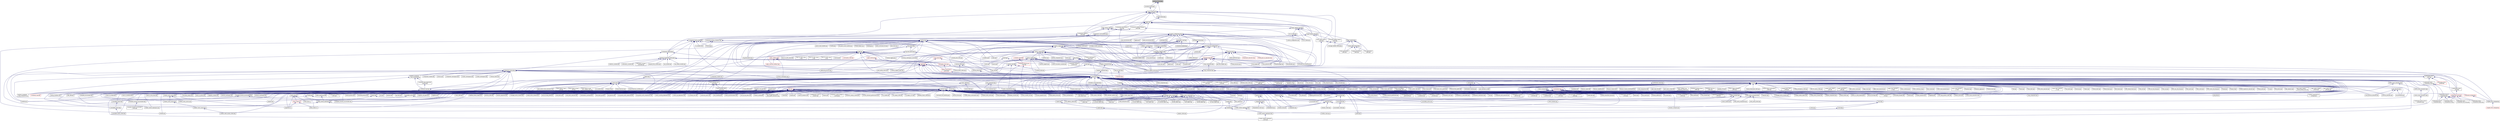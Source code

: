 digraph "abstract_factory.hpp"
{
  edge [fontname="Helvetica",fontsize="10",labelfontname="Helvetica",labelfontsize="10"];
  node [fontname="Helvetica",fontsize="10",shape=record];
  Node25 [label="abstract_factory.hpp",height=0.2,width=0.4,color="black", fillcolor="grey75", style="filled", fontcolor="black"];
  Node25 -> Node26 [dir="back",color="midnightblue",fontsize="10",style="solid",fontname="Helvetica"];
  Node26 [label="concrete_factory.hpp",height=0.2,width=0.4,color="black", fillcolor="white", style="filled",URL="$da/d20/concrete__factory_8hpp.html"];
  Node26 -> Node27 [dir="back",color="midnightblue",fontsize="10",style="solid",fontname="Helvetica"];
  Node27 [label="export_plugin.hpp",height=0.2,width=0.4,color="black", fillcolor="white", style="filled",URL="$d1/d06/export__plugin_8hpp.html"];
  Node27 -> Node28 [dir="back",color="midnightblue",fontsize="10",style="solid",fontname="Helvetica"];
  Node28 [label="binary_filter_factory\l_base.hpp",height=0.2,width=0.4,color="black", fillcolor="white", style="filled",URL="$db/d46/binary__filter__factory__base_8hpp.html"];
  Node28 -> Node29 [dir="back",color="midnightblue",fontsize="10",style="solid",fontname="Helvetica"];
  Node29 [label="binary_filter_factory.hpp",height=0.2,width=0.4,color="black", fillcolor="white", style="filled",URL="$d2/ded/binary__filter__factory_8hpp.html"];
  Node29 -> Node30 [dir="back",color="midnightblue",fontsize="10",style="solid",fontname="Helvetica"];
  Node30 [label="bzip2_serialization\l_filter.cpp",height=0.2,width=0.4,color="black", fillcolor="white", style="filled",URL="$d4/dda/bzip2__serialization__filter_8cpp.html"];
  Node29 -> Node31 [dir="back",color="midnightblue",fontsize="10",style="solid",fontname="Helvetica"];
  Node31 [label="snappy_serialization\l_filter.cpp",height=0.2,width=0.4,color="black", fillcolor="white", style="filled",URL="$d1/d41/snappy__serialization__filter_8cpp.html"];
  Node29 -> Node32 [dir="back",color="midnightblue",fontsize="10",style="solid",fontname="Helvetica"];
  Node32 [label="zlib_serialization\l_filter.cpp",height=0.2,width=0.4,color="black", fillcolor="white", style="filled",URL="$d4/d15/zlib__serialization__filter_8cpp.html"];
  Node28 -> Node33 [dir="back",color="midnightblue",fontsize="10",style="solid",fontname="Helvetica"];
  Node33 [label="runtime_support_server.cpp",height=0.2,width=0.4,color="black", fillcolor="white", style="filled",URL="$de/d5c/runtime__support__server_8cpp.html"];
  Node27 -> Node34 [dir="back",color="midnightblue",fontsize="10",style="solid",fontname="Helvetica"];
  Node34 [label="message_handler_factory\l_base.hpp",height=0.2,width=0.4,color="black", fillcolor="white", style="filled",URL="$db/d39/message__handler__factory__base_8hpp.html"];
  Node34 -> Node35 [dir="back",color="midnightblue",fontsize="10",style="solid",fontname="Helvetica"];
  Node35 [label="message_handler_factory.hpp",height=0.2,width=0.4,color="black", fillcolor="white", style="filled",URL="$dd/d33/message__handler__factory_8hpp.html"];
  Node34 -> Node33 [dir="back",color="midnightblue",fontsize="10",style="solid",fontname="Helvetica"];
  Node27 -> Node36 [dir="back",color="midnightblue",fontsize="10",style="solid",fontname="Helvetica"];
  Node36 [label="plugin_factory_base.hpp",height=0.2,width=0.4,color="black", fillcolor="white", style="filled",URL="$d4/d5f/plugin__factory__base_8hpp.html"];
  Node36 -> Node28 [dir="back",color="midnightblue",fontsize="10",style="solid",fontname="Helvetica"];
  Node36 -> Node34 [dir="back",color="midnightblue",fontsize="10",style="solid",fontname="Helvetica"];
  Node36 -> Node37 [dir="back",color="midnightblue",fontsize="10",style="solid",fontname="Helvetica"];
  Node37 [label="parcelport_factory.hpp",height=0.2,width=0.4,color="black", fillcolor="white", style="filled",URL="$d6/d96/parcelport__factory_8hpp.html"];
  Node37 -> Node38 [dir="back",color="midnightblue",fontsize="10",style="solid",fontname="Helvetica"];
  Node38 [label="parcelport_libfabric.cpp",height=0.2,width=0.4,color="black", fillcolor="white", style="filled",URL="$de/d4f/parcelport__libfabric_8cpp.html"];
  Node37 -> Node39 [dir="back",color="midnightblue",fontsize="10",style="solid",fontname="Helvetica"];
  Node39 [label="parcelport_libfabric.hpp",height=0.2,width=0.4,color="black", fillcolor="white", style="filled",URL="$d2/da5/parcelport__libfabric_8hpp.html"];
  Node39 -> Node38 [dir="back",color="midnightblue",fontsize="10",style="solid",fontname="Helvetica"];
  Node39 -> Node40 [dir="back",color="midnightblue",fontsize="10",style="solid",fontname="Helvetica"];
  Node40 [label="receiver.cpp",height=0.2,width=0.4,color="black", fillcolor="white", style="filled",URL="$d9/d77/receiver_8cpp.html"];
  Node39 -> Node41 [dir="back",color="midnightblue",fontsize="10",style="solid",fontname="Helvetica"];
  Node41 [label="rma_receiver.cpp",height=0.2,width=0.4,color="black", fillcolor="white", style="filled",URL="$d8/d71/rma__receiver_8cpp.html"];
  Node39 -> Node42 [dir="back",color="midnightblue",fontsize="10",style="solid",fontname="Helvetica"];
  Node42 [label="sender.cpp",height=0.2,width=0.4,color="black", fillcolor="white", style="filled",URL="$d3/df1/sender_8cpp.html"];
  Node36 -> Node43 [dir="back",color="midnightblue",fontsize="10",style="solid",fontname="Helvetica"];
  Node43 [label="runtime_support.hpp",height=0.2,width=0.4,color="black", fillcolor="white", style="filled",URL="$d0/d55/server_2runtime__support_8hpp.html"];
  Node43 -> Node44 [dir="back",color="midnightblue",fontsize="10",style="solid",fontname="Helvetica"];
  Node44 [label="latch.hpp",height=0.2,width=0.4,color="black", fillcolor="white", style="filled",URL="$df/d32/server_2latch_8hpp.html"];
  Node44 -> Node45 [dir="back",color="midnightblue",fontsize="10",style="solid",fontname="Helvetica"];
  Node45 [label="latch.hpp",height=0.2,width=0.4,color="black", fillcolor="white", style="filled",URL="$dc/d93/latch_8hpp.html"];
  Node45 -> Node46 [dir="back",color="midnightblue",fontsize="10",style="solid",fontname="Helvetica"];
  Node46 [label="wait_on_latch.hpp",height=0.2,width=0.4,color="black", fillcolor="white", style="filled",URL="$d7/dc3/posix_2initializers_2wait__on__latch_8hpp.html"];
  Node46 -> Node47 [dir="back",color="midnightblue",fontsize="10",style="solid",fontname="Helvetica"];
  Node47 [label="initializers.hpp",height=0.2,width=0.4,color="red", fillcolor="white", style="filled",URL="$db/d4f/posix_2initializers_8hpp.html"];
  Node45 -> Node51 [dir="back",color="midnightblue",fontsize="10",style="solid",fontname="Helvetica"];
  Node51 [label="lcos.hpp",height=0.2,width=0.4,color="black", fillcolor="white", style="filled",URL="$d5/deb/lcos_8hpp.html"];
  Node51 -> Node52 [dir="back",color="midnightblue",fontsize="10",style="solid",fontname="Helvetica"];
  Node52 [label="allgather_and_gate.cpp",height=0.2,width=0.4,color="black", fillcolor="white", style="filled",URL="$d1/d56/allgather__and__gate_8cpp.html"];
  Node51 -> Node53 [dir="back",color="midnightblue",fontsize="10",style="solid",fontname="Helvetica"];
  Node53 [label="apex_balance.cpp",height=0.2,width=0.4,color="black", fillcolor="white", style="filled",URL="$d4/d8e/apex__balance_8cpp.html"];
  Node51 -> Node54 [dir="back",color="midnightblue",fontsize="10",style="solid",fontname="Helvetica"];
  Node54 [label="apex_policy_engine\l_active_thread_count.cpp",height=0.2,width=0.4,color="black", fillcolor="white", style="filled",URL="$d5/d01/apex__policy__engine__active__thread__count_8cpp.html"];
  Node51 -> Node55 [dir="back",color="midnightblue",fontsize="10",style="solid",fontname="Helvetica"];
  Node55 [label="apex_policy_engine\l_events.cpp",height=0.2,width=0.4,color="black", fillcolor="white", style="filled",URL="$df/d0f/apex__policy__engine__events_8cpp.html"];
  Node51 -> Node56 [dir="back",color="midnightblue",fontsize="10",style="solid",fontname="Helvetica"];
  Node56 [label="apex_policy_engine\l_periodic.cpp",height=0.2,width=0.4,color="black", fillcolor="white", style="filled",URL="$d5/d7b/apex__policy__engine__periodic_8cpp.html"];
  Node51 -> Node57 [dir="back",color="midnightblue",fontsize="10",style="solid",fontname="Helvetica"];
  Node57 [label="heartbeat.cpp",height=0.2,width=0.4,color="black", fillcolor="white", style="filled",URL="$d8/d98/heartbeat_8cpp.html"];
  Node51 -> Node58 [dir="back",color="midnightblue",fontsize="10",style="solid",fontname="Helvetica"];
  Node58 [label="hello_world_component.hpp",height=0.2,width=0.4,color="black", fillcolor="white", style="filled",URL="$df/df0/hello__world__component_8hpp.html"];
  Node58 -> Node59 [dir="back",color="midnightblue",fontsize="10",style="solid",fontname="Helvetica"];
  Node59 [label="hello_world_client.cpp",height=0.2,width=0.4,color="black", fillcolor="white", style="filled",URL="$d5/da6/hello__world__client_8cpp.html"];
  Node58 -> Node60 [dir="back",color="midnightblue",fontsize="10",style="solid",fontname="Helvetica"];
  Node60 [label="hello_world_component.cpp",height=0.2,width=0.4,color="black", fillcolor="white", style="filled",URL="$d8/daa/hello__world__component_8cpp.html"];
  Node51 -> Node61 [dir="back",color="midnightblue",fontsize="10",style="solid",fontname="Helvetica"];
  Node61 [label="row.hpp",height=0.2,width=0.4,color="red", fillcolor="white", style="filled",URL="$dc/d69/row_8hpp.html"];
  Node61 -> Node68 [dir="back",color="midnightblue",fontsize="10",style="solid",fontname="Helvetica"];
  Node68 [label="stencil_iterator.hpp",height=0.2,width=0.4,color="black", fillcolor="white", style="filled",URL="$dc/d5c/server_2stencil__iterator_8hpp.html"];
  Node68 -> Node64 [dir="back",color="midnightblue",fontsize="10",style="solid",fontname="Helvetica"];
  Node64 [label="solver.hpp",height=0.2,width=0.4,color="black", fillcolor="white", style="filled",URL="$db/d9a/server_2solver_8hpp.html"];
  Node64 -> Node65 [dir="back",color="midnightblue",fontsize="10",style="solid",fontname="Helvetica"];
  Node65 [label="solver.hpp",height=0.2,width=0.4,color="black", fillcolor="white", style="filled",URL="$d2/d1c/solver_8hpp.html"];
  Node65 -> Node63 [dir="back",color="midnightblue",fontsize="10",style="solid",fontname="Helvetica"];
  Node63 [label="jacobi.cpp",height=0.2,width=0.4,color="black", fillcolor="white", style="filled",URL="$d2/d27/jacobi_8cpp.html"];
  Node64 -> Node66 [dir="back",color="midnightblue",fontsize="10",style="solid",fontname="Helvetica"];
  Node66 [label="solver.cpp",height=0.2,width=0.4,color="black", fillcolor="white", style="filled",URL="$d6/d94/solver_8cpp.html"];
  Node68 -> Node69 [dir="back",color="midnightblue",fontsize="10",style="solid",fontname="Helvetica"];
  Node69 [label="stencil_iterator.cpp",height=0.2,width=0.4,color="black", fillcolor="white", style="filled",URL="$d6/de1/server_2stencil__iterator_8cpp.html"];
  Node68 -> Node70 [dir="back",color="midnightblue",fontsize="10",style="solid",fontname="Helvetica"];
  Node70 [label="stencil_iterator.cpp",height=0.2,width=0.4,color="black", fillcolor="white", style="filled",URL="$d7/d71/stencil__iterator_8cpp.html"];
  Node61 -> Node67 [dir="back",color="midnightblue",fontsize="10",style="solid",fontname="Helvetica"];
  Node67 [label="grid.cpp",height=0.2,width=0.4,color="black", fillcolor="white", style="filled",URL="$d6/d1b/jacobi__component_2grid_8cpp.html"];
  Node51 -> Node71 [dir="back",color="midnightblue",fontsize="10",style="solid",fontname="Helvetica"];
  Node71 [label="stencil_iterator.hpp",height=0.2,width=0.4,color="black", fillcolor="white", style="filled",URL="$d4/dc8/stencil__iterator_8hpp.html"];
  Node71 -> Node64 [dir="back",color="midnightblue",fontsize="10",style="solid",fontname="Helvetica"];
  Node71 -> Node68 [dir="back",color="midnightblue",fontsize="10",style="solid",fontname="Helvetica"];
  Node71 -> Node70 [dir="back",color="midnightblue",fontsize="10",style="solid",fontname="Helvetica"];
  Node51 -> Node68 [dir="back",color="midnightblue",fontsize="10",style="solid",fontname="Helvetica"];
  Node51 -> Node72 [dir="back",color="midnightblue",fontsize="10",style="solid",fontname="Helvetica"];
  Node72 [label="jacobi_hpx.cpp",height=0.2,width=0.4,color="black", fillcolor="white", style="filled",URL="$d8/d72/jacobi__hpx_8cpp.html"];
  Node51 -> Node73 [dir="back",color="midnightblue",fontsize="10",style="solid",fontname="Helvetica"];
  Node73 [label="jacobi_nonuniform_hpx.cpp",height=0.2,width=0.4,color="black", fillcolor="white", style="filled",URL="$de/d56/jacobi__nonuniform__hpx_8cpp.html"];
  Node51 -> Node74 [dir="back",color="midnightblue",fontsize="10",style="solid",fontname="Helvetica"];
  Node74 [label="enumerate_threads.cpp",height=0.2,width=0.4,color="black", fillcolor="white", style="filled",URL="$d3/dd4/enumerate__threads_8cpp.html"];
  Node51 -> Node75 [dir="back",color="midnightblue",fontsize="10",style="solid",fontname="Helvetica"];
  Node75 [label="fibonacci_await.cpp",height=0.2,width=0.4,color="black", fillcolor="white", style="filled",URL="$dc/d1c/fibonacci__await_8cpp.html"];
  Node51 -> Node76 [dir="back",color="midnightblue",fontsize="10",style="solid",fontname="Helvetica"];
  Node76 [label="fibonacci_dataflow.cpp",height=0.2,width=0.4,color="black", fillcolor="white", style="filled",URL="$df/d3d/fibonacci__dataflow_8cpp.html"];
  Node51 -> Node77 [dir="back",color="midnightblue",fontsize="10",style="solid",fontname="Helvetica"];
  Node77 [label="fibonacci_futures.cpp",height=0.2,width=0.4,color="black", fillcolor="white", style="filled",URL="$d6/de3/fibonacci__futures_8cpp.html"];
  Node51 -> Node78 [dir="back",color="midnightblue",fontsize="10",style="solid",fontname="Helvetica"];
  Node78 [label="fibonacci_futures_distributed.cpp",height=0.2,width=0.4,color="black", fillcolor="white", style="filled",URL="$d1/dc9/fibonacci__futures__distributed_8cpp.html"];
  Node51 -> Node79 [dir="back",color="midnightblue",fontsize="10",style="solid",fontname="Helvetica"];
  Node79 [label="fractals.cpp",height=0.2,width=0.4,color="black", fillcolor="white", style="filled",URL="$d8/d58/fractals_8cpp.html"];
  Node51 -> Node80 [dir="back",color="midnightblue",fontsize="10",style="solid",fontname="Helvetica"];
  Node80 [label="fractals_executor.cpp",height=0.2,width=0.4,color="black", fillcolor="white", style="filled",URL="$d9/da9/fractals__executor_8cpp.html"];
  Node51 -> Node81 [dir="back",color="midnightblue",fontsize="10",style="solid",fontname="Helvetica"];
  Node81 [label="fractals_struct.cpp",height=0.2,width=0.4,color="black", fillcolor="white", style="filled",URL="$d8/d2f/fractals__struct_8cpp.html"];
  Node51 -> Node82 [dir="back",color="midnightblue",fontsize="10",style="solid",fontname="Helvetica"];
  Node82 [label="hello_world.cpp",height=0.2,width=0.4,color="black", fillcolor="white", style="filled",URL="$d0/d67/hello__world_8cpp.html"];
  Node51 -> Node83 [dir="back",color="midnightblue",fontsize="10",style="solid",fontname="Helvetica"];
  Node83 [label="latch_local.cpp",height=0.2,width=0.4,color="black", fillcolor="white", style="filled",URL="$dd/dd3/latch__local_8cpp.html"];
  Node51 -> Node84 [dir="back",color="midnightblue",fontsize="10",style="solid",fontname="Helvetica"];
  Node84 [label="latch_remote.cpp",height=0.2,width=0.4,color="black", fillcolor="white", style="filled",URL="$df/d59/latch__remote_8cpp.html"];
  Node51 -> Node85 [dir="back",color="midnightblue",fontsize="10",style="solid",fontname="Helvetica"];
  Node85 [label="local_channel.cpp",height=0.2,width=0.4,color="black", fillcolor="white", style="filled",URL="$d0/d3e/local__channel_8cpp.html"];
  Node51 -> Node86 [dir="back",color="midnightblue",fontsize="10",style="solid",fontname="Helvetica"];
  Node86 [label="pingpong.cpp",height=0.2,width=0.4,color="black", fillcolor="white", style="filled",URL="$dd/d4d/pingpong_8cpp.html"];
  Node51 -> Node87 [dir="back",color="midnightblue",fontsize="10",style="solid",fontname="Helvetica"];
  Node87 [label="shared_mutex.cpp",height=0.2,width=0.4,color="black", fillcolor="white", style="filled",URL="$da/d0b/shared__mutex_8cpp.html"];
  Node51 -> Node88 [dir="back",color="midnightblue",fontsize="10",style="solid",fontname="Helvetica"];
  Node88 [label="wait_composition.cpp",height=0.2,width=0.4,color="black", fillcolor="white", style="filled",URL="$d6/d13/wait__composition_8cpp.html"];
  Node51 -> Node89 [dir="back",color="midnightblue",fontsize="10",style="solid",fontname="Helvetica"];
  Node89 [label="sheneos_compare.cpp",height=0.2,width=0.4,color="black", fillcolor="white", style="filled",URL="$dc/d11/sheneos__compare_8cpp.html"];
  Node51 -> Node90 [dir="back",color="midnightblue",fontsize="10",style="solid",fontname="Helvetica"];
  Node90 [label="spell_check_file.cpp",height=0.2,width=0.4,color="black", fillcolor="white", style="filled",URL="$df/df7/spell__check__file_8cpp.html"];
  Node51 -> Node91 [dir="back",color="midnightblue",fontsize="10",style="solid",fontname="Helvetica"];
  Node91 [label="spell_check_simple.cpp",height=0.2,width=0.4,color="black", fillcolor="white", style="filled",URL="$dd/d54/spell__check__simple_8cpp.html"];
  Node51 -> Node92 [dir="back",color="midnightblue",fontsize="10",style="solid",fontname="Helvetica"];
  Node92 [label="simple_central_tuplespace\l_client.cpp",height=0.2,width=0.4,color="black", fillcolor="white", style="filled",URL="$d1/d7b/simple__central__tuplespace__client_8cpp.html"];
  Node51 -> Node93 [dir="back",color="midnightblue",fontsize="10",style="solid",fontname="Helvetica"];
  Node93 [label="hpx.hpp",height=0.2,width=0.4,color="red", fillcolor="white", style="filled",URL="$d0/daa/hpx_8hpp.html"];
  Node93 -> Node105 [dir="back",color="midnightblue",fontsize="10",style="solid",fontname="Helvetica"];
  Node105 [label="accumulator.cpp",height=0.2,width=0.4,color="black", fillcolor="white", style="filled",URL="$d1/d81/accumulator_8cpp.html"];
  Node93 -> Node106 [dir="back",color="midnightblue",fontsize="10",style="solid",fontname="Helvetica"];
  Node106 [label="accumulator.hpp",height=0.2,width=0.4,color="black", fillcolor="white", style="filled",URL="$d4/d9d/server_2accumulator_8hpp.html"];
  Node106 -> Node105 [dir="back",color="midnightblue",fontsize="10",style="solid",fontname="Helvetica"];
  Node106 -> Node107 [dir="back",color="midnightblue",fontsize="10",style="solid",fontname="Helvetica"];
  Node107 [label="accumulator.hpp",height=0.2,width=0.4,color="black", fillcolor="white", style="filled",URL="$d8/d5e/accumulator_8hpp.html"];
  Node107 -> Node108 [dir="back",color="midnightblue",fontsize="10",style="solid",fontname="Helvetica"];
  Node108 [label="accumulator_client.cpp",height=0.2,width=0.4,color="black", fillcolor="white", style="filled",URL="$d7/dd0/accumulator__client_8cpp.html"];
  Node93 -> Node109 [dir="back",color="midnightblue",fontsize="10",style="solid",fontname="Helvetica"];
  Node109 [label="template_function_accumulator.hpp",height=0.2,width=0.4,color="black", fillcolor="white", style="filled",URL="$d7/da6/server_2template__function__accumulator_8hpp.html"];
  Node109 -> Node110 [dir="back",color="midnightblue",fontsize="10",style="solid",fontname="Helvetica"];
  Node110 [label="template_function_accumulator.cpp",height=0.2,width=0.4,color="black", fillcolor="white", style="filled",URL="$d5/d02/template__function__accumulator_8cpp.html"];
  Node109 -> Node111 [dir="back",color="midnightblue",fontsize="10",style="solid",fontname="Helvetica"];
  Node111 [label="template_function_accumulator.hpp",height=0.2,width=0.4,color="black", fillcolor="white", style="filled",URL="$d3/de9/template__function__accumulator_8hpp.html"];
  Node111 -> Node112 [dir="back",color="midnightblue",fontsize="10",style="solid",fontname="Helvetica"];
  Node112 [label="template_function_accumulator\l_client.cpp",height=0.2,width=0.4,color="black", fillcolor="white", style="filled",URL="$d0/dc6/template__function__accumulator__client_8cpp.html"];
  Node93 -> Node113 [dir="back",color="midnightblue",fontsize="10",style="solid",fontname="Helvetica"];
  Node113 [label="template_accumulator.cpp",height=0.2,width=0.4,color="black", fillcolor="white", style="filled",URL="$d0/d4a/template__accumulator_8cpp.html"];
  Node93 -> Node110 [dir="back",color="midnightblue",fontsize="10",style="solid",fontname="Helvetica"];
  Node93 -> Node111 [dir="back",color="midnightblue",fontsize="10",style="solid",fontname="Helvetica"];
  Node93 -> Node114 [dir="back",color="midnightblue",fontsize="10",style="solid",fontname="Helvetica"];
  Node114 [label="allgather_module.cpp",height=0.2,width=0.4,color="black", fillcolor="white", style="filled",URL="$df/de4/allgather__module_8cpp.html"];
  Node93 -> Node115 [dir="back",color="midnightblue",fontsize="10",style="solid",fontname="Helvetica"];
  Node115 [label="allgather.cpp",height=0.2,width=0.4,color="black", fillcolor="white", style="filled",URL="$d7/d06/allgather_8cpp.html"];
  Node93 -> Node52 [dir="back",color="midnightblue",fontsize="10",style="solid",fontname="Helvetica"];
  Node93 -> Node116 [dir="back",color="midnightblue",fontsize="10",style="solid",fontname="Helvetica"];
  Node116 [label="ag_client.cpp",height=0.2,width=0.4,color="black", fillcolor="white", style="filled",URL="$d4/d5d/ag__client_8cpp.html"];
  Node93 -> Node118 [dir="back",color="midnightblue",fontsize="10",style="solid",fontname="Helvetica"];
  Node118 [label="os_thread_num.cpp",height=0.2,width=0.4,color="black", fillcolor="white", style="filled",URL="$d2/dfb/os__thread__num_8cpp.html"];
  Node93 -> Node119 [dir="back",color="midnightblue",fontsize="10",style="solid",fontname="Helvetica"];
  Node119 [label="cancelable_action.cpp",height=0.2,width=0.4,color="black", fillcolor="white", style="filled",URL="$d5/d0c/cancelable__action_8cpp.html"];
  Node93 -> Node120 [dir="back",color="midnightblue",fontsize="10",style="solid",fontname="Helvetica"];
  Node120 [label="cancelable_action.hpp",height=0.2,width=0.4,color="black", fillcolor="white", style="filled",URL="$d5/d4d/server_2cancelable__action_8hpp.html"];
  Node120 -> Node119 [dir="back",color="midnightblue",fontsize="10",style="solid",fontname="Helvetica"];
  Node120 -> Node121 [dir="back",color="midnightblue",fontsize="10",style="solid",fontname="Helvetica"];
  Node121 [label="cancelable_action.hpp",height=0.2,width=0.4,color="black", fillcolor="white", style="filled",URL="$d0/da3/stubs_2cancelable__action_8hpp.html"];
  Node121 -> Node122 [dir="back",color="midnightblue",fontsize="10",style="solid",fontname="Helvetica"];
  Node122 [label="cancelable_action.hpp",height=0.2,width=0.4,color="black", fillcolor="white", style="filled",URL="$d6/d28/cancelable__action_8hpp.html"];
  Node122 -> Node123 [dir="back",color="midnightblue",fontsize="10",style="solid",fontname="Helvetica"];
  Node123 [label="cancelable_action_client.cpp",height=0.2,width=0.4,color="black", fillcolor="white", style="filled",URL="$d1/db8/cancelable__action__client_8cpp.html"];
  Node93 -> Node121 [dir="back",color="midnightblue",fontsize="10",style="solid",fontname="Helvetica"];
  Node93 -> Node123 [dir="back",color="midnightblue",fontsize="10",style="solid",fontname="Helvetica"];
  Node93 -> Node58 [dir="back",color="midnightblue",fontsize="10",style="solid",fontname="Helvetica"];
  Node93 -> Node127 [dir="back",color="midnightblue",fontsize="10",style="solid",fontname="Helvetica"];
  Node127 [label="interpolate1d.cpp",height=0.2,width=0.4,color="black", fillcolor="white", style="filled",URL="$d0/d05/interpolate1d_8cpp.html"];
  Node93 -> Node128 [dir="back",color="midnightblue",fontsize="10",style="solid",fontname="Helvetica"];
  Node128 [label="partition.hpp",height=0.2,width=0.4,color="black", fillcolor="white", style="filled",URL="$d0/d7a/examples_2interpolate1d_2interpolate1d_2partition_8hpp.html"];
  Node128 -> Node127 [dir="back",color="midnightblue",fontsize="10",style="solid",fontname="Helvetica"];
  Node128 -> Node129 [dir="back",color="midnightblue",fontsize="10",style="solid",fontname="Helvetica"];
  Node129 [label="interpolate1d.hpp",height=0.2,width=0.4,color="black", fillcolor="white", style="filled",URL="$d4/dc7/interpolate1d_8hpp.html"];
  Node129 -> Node127 [dir="back",color="midnightblue",fontsize="10",style="solid",fontname="Helvetica"];
  Node129 -> Node130 [dir="back",color="midnightblue",fontsize="10",style="solid",fontname="Helvetica"];
  Node130 [label="interpolate1d_client.cpp",height=0.2,width=0.4,color="black", fillcolor="white", style="filled",URL="$d4/da6/interpolate1d__client_8cpp.html"];
  Node93 -> Node129 [dir="back",color="midnightblue",fontsize="10",style="solid",fontname="Helvetica"];
  Node93 -> Node63 [dir="back",color="midnightblue",fontsize="10",style="solid",fontname="Helvetica"];
  Node93 -> Node67 [dir="back",color="midnightblue",fontsize="10",style="solid",fontname="Helvetica"];
  Node93 -> Node134 [dir="back",color="midnightblue",fontsize="10",style="solid",fontname="Helvetica"];
  Node134 [label="row.cpp",height=0.2,width=0.4,color="black", fillcolor="white", style="filled",URL="$d3/d86/server_2row_8cpp.html"];
  Node93 -> Node66 [dir="back",color="midnightblue",fontsize="10",style="solid",fontname="Helvetica"];
  Node93 -> Node69 [dir="back",color="midnightblue",fontsize="10",style="solid",fontname="Helvetica"];
  Node93 -> Node70 [dir="back",color="midnightblue",fontsize="10",style="solid",fontname="Helvetica"];
  Node93 -> Node72 [dir="back",color="midnightblue",fontsize="10",style="solid",fontname="Helvetica"];
  Node93 -> Node73 [dir="back",color="midnightblue",fontsize="10",style="solid",fontname="Helvetica"];
  Node93 -> Node137 [dir="back",color="midnightblue",fontsize="10",style="solid",fontname="Helvetica"];
  Node137 [label="nqueen.cpp",height=0.2,width=0.4,color="black", fillcolor="white", style="filled",URL="$db/dca/nqueen_8cpp.html"];
  Node93 -> Node138 [dir="back",color="midnightblue",fontsize="10",style="solid",fontname="Helvetica"];
  Node138 [label="nqueen.hpp",height=0.2,width=0.4,color="black", fillcolor="white", style="filled",URL="$de/d58/server_2nqueen_8hpp.html"];
  Node138 -> Node137 [dir="back",color="midnightblue",fontsize="10",style="solid",fontname="Helvetica"];
  Node138 -> Node139 [dir="back",color="midnightblue",fontsize="10",style="solid",fontname="Helvetica"];
  Node139 [label="nqueen.hpp",height=0.2,width=0.4,color="black", fillcolor="white", style="filled",URL="$da/dfd/stubs_2nqueen_8hpp.html"];
  Node139 -> Node140 [dir="back",color="midnightblue",fontsize="10",style="solid",fontname="Helvetica"];
  Node140 [label="nqueen.hpp",height=0.2,width=0.4,color="black", fillcolor="white", style="filled",URL="$d0/d07/nqueen_8hpp.html"];
  Node140 -> Node141 [dir="back",color="midnightblue",fontsize="10",style="solid",fontname="Helvetica"];
  Node141 [label="nqueen_client.cpp",height=0.2,width=0.4,color="black", fillcolor="white", style="filled",URL="$d3/d5e/nqueen__client_8cpp.html"];
  Node93 -> Node141 [dir="back",color="midnightblue",fontsize="10",style="solid",fontname="Helvetica"];
  Node93 -> Node142 [dir="back",color="midnightblue",fontsize="10",style="solid",fontname="Helvetica"];
  Node142 [label="sine.cpp",height=0.2,width=0.4,color="black", fillcolor="white", style="filled",URL="$d3/d0d/server_2sine_8cpp.html"];
  Node93 -> Node148 [dir="back",color="midnightblue",fontsize="10",style="solid",fontname="Helvetica"];
  Node148 [label="customize_async.cpp",height=0.2,width=0.4,color="black", fillcolor="white", style="filled",URL="$d0/d82/customize__async_8cpp.html"];
  Node93 -> Node150 [dir="back",color="midnightblue",fontsize="10",style="solid",fontname="Helvetica"];
  Node150 [label="error_handling.cpp",height=0.2,width=0.4,color="black", fillcolor="white", style="filled",URL="$d9/d96/error__handling_8cpp.html"];
  Node93 -> Node151 [dir="back",color="midnightblue",fontsize="10",style="solid",fontname="Helvetica"];
  Node151 [label="event_synchronization.cpp",height=0.2,width=0.4,color="black", fillcolor="white", style="filled",URL="$d0/d35/event__synchronization_8cpp.html"];
  Node93 -> Node152 [dir="back",color="midnightblue",fontsize="10",style="solid",fontname="Helvetica"];
  Node152 [label="factorial.cpp",height=0.2,width=0.4,color="black", fillcolor="white", style="filled",URL="$d9/d00/factorial_8cpp.html"];
  Node93 -> Node162 [dir="back",color="midnightblue",fontsize="10",style="solid",fontname="Helvetica"];
  Node162 [label="sort_by_key_demo.cpp",height=0.2,width=0.4,color="black", fillcolor="white", style="filled",URL="$da/d20/sort__by__key__demo_8cpp.html"];
  Node93 -> Node164 [dir="back",color="midnightblue",fontsize="10",style="solid",fontname="Helvetica"];
  Node164 [label="vector_counting_dotproduct.cpp",height=0.2,width=0.4,color="black", fillcolor="white", style="filled",URL="$df/de9/vector__counting__dotproduct_8cpp.html"];
  Node93 -> Node165 [dir="back",color="midnightblue",fontsize="10",style="solid",fontname="Helvetica"];
  Node165 [label="vector_zip_dotproduct.cpp",height=0.2,width=0.4,color="black", fillcolor="white", style="filled",URL="$dc/d18/vector__zip__dotproduct_8cpp.html"];
  Node93 -> Node167 [dir="back",color="midnightblue",fontsize="10",style="solid",fontname="Helvetica"];
  Node167 [label="random_mem_access.cpp",height=0.2,width=0.4,color="black", fillcolor="white", style="filled",URL="$d1/d51/random__mem__access_8cpp.html"];
  Node93 -> Node168 [dir="back",color="midnightblue",fontsize="10",style="solid",fontname="Helvetica"];
  Node168 [label="random_mem_access.hpp",height=0.2,width=0.4,color="black", fillcolor="white", style="filled",URL="$d0/d19/server_2random__mem__access_8hpp.html"];
  Node168 -> Node167 [dir="back",color="midnightblue",fontsize="10",style="solid",fontname="Helvetica"];
  Node168 -> Node169 [dir="back",color="midnightblue",fontsize="10",style="solid",fontname="Helvetica"];
  Node169 [label="random_mem_access.hpp",height=0.2,width=0.4,color="black", fillcolor="white", style="filled",URL="$d3/d32/stubs_2random__mem__access_8hpp.html"];
  Node169 -> Node170 [dir="back",color="midnightblue",fontsize="10",style="solid",fontname="Helvetica"];
  Node170 [label="random_mem_access.hpp",height=0.2,width=0.4,color="black", fillcolor="white", style="filled",URL="$db/de8/random__mem__access_8hpp.html"];
  Node170 -> Node171 [dir="back",color="midnightblue",fontsize="10",style="solid",fontname="Helvetica"];
  Node171 [label="random_mem_access_client.cpp",height=0.2,width=0.4,color="black", fillcolor="white", style="filled",URL="$df/d1b/random__mem__access__client_8cpp.html"];
  Node93 -> Node171 [dir="back",color="midnightblue",fontsize="10",style="solid",fontname="Helvetica"];
  Node93 -> Node172 [dir="back",color="midnightblue",fontsize="10",style="solid",fontname="Helvetica"];
  Node172 [label="oversubscribing_resource\l_partitioner.cpp",height=0.2,width=0.4,color="black", fillcolor="white", style="filled",URL="$dd/dee/oversubscribing__resource__partitioner_8cpp.html"];
  Node93 -> Node173 [dir="back",color="midnightblue",fontsize="10",style="solid",fontname="Helvetica"];
  Node173 [label="simple_resource_partitioner.cpp",height=0.2,width=0.4,color="black", fillcolor="white", style="filled",URL="$d5/df9/simple__resource__partitioner_8cpp.html"];
  Node93 -> Node177 [dir="back",color="midnightblue",fontsize="10",style="solid",fontname="Helvetica"];
  Node177 [label="interpolator.cpp",height=0.2,width=0.4,color="black", fillcolor="white", style="filled",URL="$d5/d02/interpolator_8cpp.html"];
  Node93 -> Node181 [dir="back",color="midnightblue",fontsize="10",style="solid",fontname="Helvetica"];
  Node181 [label="partition3d.hpp",height=0.2,width=0.4,color="black", fillcolor="white", style="filled",URL="$d1/d50/partition3d_8hpp.html"];
  Node181 -> Node177 [dir="back",color="midnightblue",fontsize="10",style="solid",fontname="Helvetica"];
  Node181 -> Node182 [dir="back",color="midnightblue",fontsize="10",style="solid",fontname="Helvetica"];
  Node182 [label="interpolator.hpp",height=0.2,width=0.4,color="black", fillcolor="white", style="filled",URL="$dc/d3b/interpolator_8hpp.html"];
  Node182 -> Node177 [dir="back",color="midnightblue",fontsize="10",style="solid",fontname="Helvetica"];
  Node182 -> Node183 [dir="back",color="midnightblue",fontsize="10",style="solid",fontname="Helvetica"];
  Node183 [label="sheneos_client.cpp",height=0.2,width=0.4,color="black", fillcolor="white", style="filled",URL="$d5/da5/sheneos__client_8cpp.html"];
  Node182 -> Node89 [dir="back",color="midnightblue",fontsize="10",style="solid",fontname="Helvetica"];
  Node182 -> Node184 [dir="back",color="midnightblue",fontsize="10",style="solid",fontname="Helvetica"];
  Node184 [label="sheneos_test.cpp",height=0.2,width=0.4,color="black", fillcolor="white", style="filled",URL="$d4/d6e/sheneos__test_8cpp.html"];
  Node93 -> Node182 [dir="back",color="midnightblue",fontsize="10",style="solid",fontname="Helvetica"];
  Node93 -> Node184 [dir="back",color="midnightblue",fontsize="10",style="solid",fontname="Helvetica"];
  Node93 -> Node187 [dir="back",color="midnightblue",fontsize="10",style="solid",fontname="Helvetica"];
  Node187 [label="startup_shutdown.cpp",height=0.2,width=0.4,color="black", fillcolor="white", style="filled",URL="$d3/dfc/server_2startup__shutdown_8cpp.html"];
  Node93 -> Node190 [dir="back",color="midnightblue",fontsize="10",style="solid",fontname="Helvetica"];
  Node190 [label="throttle.cpp",height=0.2,width=0.4,color="black", fillcolor="white", style="filled",URL="$de/d56/server_2throttle_8cpp.html"];
  Node93 -> Node191 [dir="back",color="midnightblue",fontsize="10",style="solid",fontname="Helvetica"];
  Node191 [label="throttle.hpp",height=0.2,width=0.4,color="black", fillcolor="white", style="filled",URL="$db/dc9/server_2throttle_8hpp.html"];
  Node191 -> Node190 [dir="back",color="midnightblue",fontsize="10",style="solid",fontname="Helvetica"];
  Node191 -> Node192 [dir="back",color="midnightblue",fontsize="10",style="solid",fontname="Helvetica"];
  Node192 [label="throttle.hpp",height=0.2,width=0.4,color="black", fillcolor="white", style="filled",URL="$d5/dec/stubs_2throttle_8hpp.html"];
  Node192 -> Node193 [dir="back",color="midnightblue",fontsize="10",style="solid",fontname="Helvetica"];
  Node193 [label="throttle.hpp",height=0.2,width=0.4,color="black", fillcolor="white", style="filled",URL="$d2/d2e/throttle_8hpp.html"];
  Node193 -> Node194 [dir="back",color="midnightblue",fontsize="10",style="solid",fontname="Helvetica"];
  Node194 [label="throttle.cpp",height=0.2,width=0.4,color="black", fillcolor="white", style="filled",URL="$db/d02/throttle_8cpp.html"];
  Node193 -> Node195 [dir="back",color="midnightblue",fontsize="10",style="solid",fontname="Helvetica"];
  Node195 [label="throttle_client.cpp",height=0.2,width=0.4,color="black", fillcolor="white", style="filled",URL="$d0/db7/throttle__client_8cpp.html"];
  Node93 -> Node192 [dir="back",color="midnightblue",fontsize="10",style="solid",fontname="Helvetica"];
  Node93 -> Node194 [dir="back",color="midnightblue",fontsize="10",style="solid",fontname="Helvetica"];
  Node93 -> Node193 [dir="back",color="midnightblue",fontsize="10",style="solid",fontname="Helvetica"];
  Node93 -> Node204 [dir="back",color="midnightblue",fontsize="10",style="solid",fontname="Helvetica"];
  Node204 [label="simple_central_tuplespace.hpp",height=0.2,width=0.4,color="black", fillcolor="white", style="filled",URL="$db/d69/server_2simple__central__tuplespace_8hpp.html"];
  Node204 -> Node205 [dir="back",color="midnightblue",fontsize="10",style="solid",fontname="Helvetica"];
  Node205 [label="simple_central_tuplespace.cpp",height=0.2,width=0.4,color="black", fillcolor="white", style="filled",URL="$d3/dec/simple__central__tuplespace_8cpp.html"];
  Node204 -> Node206 [dir="back",color="midnightblue",fontsize="10",style="solid",fontname="Helvetica"];
  Node206 [label="simple_central_tuplespace.hpp",height=0.2,width=0.4,color="black", fillcolor="white", style="filled",URL="$d0/d4b/stubs_2simple__central__tuplespace_8hpp.html"];
  Node206 -> Node207 [dir="back",color="midnightblue",fontsize="10",style="solid",fontname="Helvetica"];
  Node207 [label="simple_central_tuplespace.hpp",height=0.2,width=0.4,color="black", fillcolor="white", style="filled",URL="$d5/ddd/simple__central__tuplespace_8hpp.html"];
  Node207 -> Node92 [dir="back",color="midnightblue",fontsize="10",style="solid",fontname="Helvetica"];
  Node93 -> Node208 [dir="back",color="midnightblue",fontsize="10",style="solid",fontname="Helvetica"];
  Node208 [label="tuples_warehouse.hpp",height=0.2,width=0.4,color="black", fillcolor="white", style="filled",URL="$da/de6/tuples__warehouse_8hpp.html"];
  Node208 -> Node204 [dir="back",color="midnightblue",fontsize="10",style="solid",fontname="Helvetica"];
  Node93 -> Node205 [dir="back",color="midnightblue",fontsize="10",style="solid",fontname="Helvetica"];
  Node93 -> Node214 [dir="back",color="midnightblue",fontsize="10",style="solid",fontname="Helvetica"];
  Node214 [label="foreach_scaling.cpp",height=0.2,width=0.4,color="black", fillcolor="white", style="filled",URL="$d4/d94/foreach__scaling_8cpp.html"];
  Node93 -> Node216 [dir="back",color="midnightblue",fontsize="10",style="solid",fontname="Helvetica"];
  Node216 [label="hpx_homogeneous_timed\l_task_spawn_executors.cpp",height=0.2,width=0.4,color="black", fillcolor="white", style="filled",URL="$d1/d3b/hpx__homogeneous__timed__task__spawn__executors_8cpp.html"];
  Node93 -> Node218 [dir="back",color="midnightblue",fontsize="10",style="solid",fontname="Helvetica"];
  Node218 [label="partitioned_vector\l_foreach.cpp",height=0.2,width=0.4,color="black", fillcolor="white", style="filled",URL="$df/d5f/partitioned__vector__foreach_8cpp.html"];
  Node93 -> Node219 [dir="back",color="midnightblue",fontsize="10",style="solid",fontname="Helvetica"];
  Node219 [label="serialization_overhead.cpp",height=0.2,width=0.4,color="black", fillcolor="white", style="filled",URL="$d3/df8/serialization__overhead_8cpp.html"];
  Node93 -> Node220 [dir="back",color="midnightblue",fontsize="10",style="solid",fontname="Helvetica"];
  Node220 [label="sizeof.cpp",height=0.2,width=0.4,color="black", fillcolor="white", style="filled",URL="$d3/d0f/sizeof_8cpp.html"];
  Node93 -> Node221 [dir="back",color="midnightblue",fontsize="10",style="solid",fontname="Helvetica"];
  Node221 [label="skynet.cpp",height=0.2,width=0.4,color="black", fillcolor="white", style="filled",URL="$d0/dc3/skynet_8cpp.html"];
  Node93 -> Node222 [dir="back",color="midnightblue",fontsize="10",style="solid",fontname="Helvetica"];
  Node222 [label="stencil3_iterators.cpp",height=0.2,width=0.4,color="black", fillcolor="white", style="filled",URL="$db/d9e/stencil3__iterators_8cpp.html"];
  Node93 -> Node223 [dir="back",color="midnightblue",fontsize="10",style="solid",fontname="Helvetica"];
  Node223 [label="stream.cpp",height=0.2,width=0.4,color="black", fillcolor="white", style="filled",URL="$da/d5f/stream_8cpp.html"];
  Node93 -> Node225 [dir="back",color="midnightblue",fontsize="10",style="solid",fontname="Helvetica"];
  Node225 [label="transform_reduce_binary\l_scaling.cpp",height=0.2,width=0.4,color="black", fillcolor="white", style="filled",URL="$d1/dae/transform__reduce__binary__scaling_8cpp.html"];
  Node93 -> Node226 [dir="back",color="midnightblue",fontsize="10",style="solid",fontname="Helvetica"];
  Node226 [label="transform_reduce_scaling.cpp",height=0.2,width=0.4,color="black", fillcolor="white", style="filled",URL="$db/d2a/transform__reduce__scaling_8cpp.html"];
  Node93 -> Node227 [dir="back",color="midnightblue",fontsize="10",style="solid",fontname="Helvetica"];
  Node227 [label="minmax_element_performance.cpp",height=0.2,width=0.4,color="black", fillcolor="white", style="filled",URL="$d9/d93/minmax__element__performance_8cpp.html"];
  Node93 -> Node231 [dir="back",color="midnightblue",fontsize="10",style="solid",fontname="Helvetica"];
  Node231 [label="osu_bcast.cpp",height=0.2,width=0.4,color="black", fillcolor="white", style="filled",URL="$d3/dca/osu__bcast_8cpp.html"];
  Node93 -> Node232 [dir="back",color="midnightblue",fontsize="10",style="solid",fontname="Helvetica"];
  Node232 [label="osu_bibw.cpp",height=0.2,width=0.4,color="black", fillcolor="white", style="filled",URL="$d2/d04/osu__bibw_8cpp.html"];
  Node93 -> Node233 [dir="back",color="midnightblue",fontsize="10",style="solid",fontname="Helvetica"];
  Node233 [label="osu_bw.cpp",height=0.2,width=0.4,color="black", fillcolor="white", style="filled",URL="$d4/d20/osu__bw_8cpp.html"];
  Node93 -> Node234 [dir="back",color="midnightblue",fontsize="10",style="solid",fontname="Helvetica"];
  Node234 [label="osu_latency.cpp",height=0.2,width=0.4,color="black", fillcolor="white", style="filled",URL="$df/d58/osu__latency_8cpp.html"];
  Node93 -> Node235 [dir="back",color="midnightblue",fontsize="10",style="solid",fontname="Helvetica"];
  Node235 [label="osu_multi_lat.cpp",height=0.2,width=0.4,color="black", fillcolor="white", style="filled",URL="$d7/d91/osu__multi__lat_8cpp.html"];
  Node93 -> Node236 [dir="back",color="midnightblue",fontsize="10",style="solid",fontname="Helvetica"];
  Node236 [label="osu_scatter.cpp",height=0.2,width=0.4,color="black", fillcolor="white", style="filled",URL="$d4/d4c/osu__scatter_8cpp.html"];
  Node93 -> Node237 [dir="back",color="midnightblue",fontsize="10",style="solid",fontname="Helvetica"];
  Node237 [label="pingpong_performance.cpp",height=0.2,width=0.4,color="black", fillcolor="white", style="filled",URL="$de/d03/pingpong__performance_8cpp.html"];
  Node93 -> Node244 [dir="back",color="midnightblue",fontsize="10",style="solid",fontname="Helvetica"];
  Node244 [label="action_move_semantics.cpp",height=0.2,width=0.4,color="black", fillcolor="white", style="filled",URL="$d4/db3/action__move__semantics_8cpp.html"];
  Node93 -> Node246 [dir="back",color="midnightblue",fontsize="10",style="solid",fontname="Helvetica"];
  Node246 [label="duplicate_id_registration\l_1596.cpp",height=0.2,width=0.4,color="black", fillcolor="white", style="filled",URL="$db/d8d/duplicate__id__registration__1596_8cpp.html"];
  Node93 -> Node249 [dir="back",color="midnightblue",fontsize="10",style="solid",fontname="Helvetica"];
  Node249 [label="send_gid_keep_component\l_1624.cpp",height=0.2,width=0.4,color="black", fillcolor="white", style="filled",URL="$d9/d49/send__gid__keep__component__1624_8cpp.html"];
  Node93 -> Node250 [dir="back",color="midnightblue",fontsize="10",style="solid",fontname="Helvetica"];
  Node250 [label="algorithms.cc",height=0.2,width=0.4,color="black", fillcolor="white", style="filled",URL="$d5/d1b/algorithms_8cc.html"];
  Node93 -> Node251 [dir="back",color="midnightblue",fontsize="10",style="solid",fontname="Helvetica"];
  Node251 [label="matrix_hpx.hh",height=0.2,width=0.4,color="black", fillcolor="white", style="filled",URL="$d5/d89/matrix__hpx_8hh.html"];
  Node251 -> Node252 [dir="back",color="midnightblue",fontsize="10",style="solid",fontname="Helvetica"];
  Node252 [label="block_matrix.hh",height=0.2,width=0.4,color="red", fillcolor="white", style="filled",URL="$dc/de8/block__matrix_8hh.html"];
  Node252 -> Node250 [dir="back",color="midnightblue",fontsize="10",style="solid",fontname="Helvetica"];
  Node252 -> Node256 [dir="back",color="midnightblue",fontsize="10",style="solid",fontname="Helvetica"];
  Node256 [label="block_matrix.cc",height=0.2,width=0.4,color="black", fillcolor="white", style="filled",URL="$de/d88/block__matrix_8cc.html"];
  Node251 -> Node250 [dir="back",color="midnightblue",fontsize="10",style="solid",fontname="Helvetica"];
  Node251 -> Node254 [dir="back",color="midnightblue",fontsize="10",style="solid",fontname="Helvetica"];
  Node254 [label="matrix_hpx.cc",height=0.2,width=0.4,color="black", fillcolor="white", style="filled",URL="$d7/d32/matrix__hpx_8cc.html"];
  Node93 -> Node252 [dir="back",color="midnightblue",fontsize="10",style="solid",fontname="Helvetica"];
  Node93 -> Node256 [dir="back",color="midnightblue",fontsize="10",style="solid",fontname="Helvetica"];
  Node93 -> Node254 [dir="back",color="midnightblue",fontsize="10",style="solid",fontname="Helvetica"];
  Node93 -> Node259 [dir="back",color="midnightblue",fontsize="10",style="solid",fontname="Helvetica"];
  Node259 [label="client_1950.cpp",height=0.2,width=0.4,color="black", fillcolor="white", style="filled",URL="$d0/d79/client__1950_8cpp.html"];
  Node93 -> Node264 [dir="back",color="midnightblue",fontsize="10",style="solid",fontname="Helvetica"];
  Node264 [label="id_type_ref_counting\l_1032.cpp",height=0.2,width=0.4,color="black", fillcolor="white", style="filled",URL="$d8/dfd/id__type__ref__counting__1032_8cpp.html"];
  Node93 -> Node265 [dir="back",color="midnightblue",fontsize="10",style="solid",fontname="Helvetica"];
  Node265 [label="lost_output_2236.cpp",height=0.2,width=0.4,color="black", fillcolor="white", style="filled",URL="$db/dd0/lost__output__2236_8cpp.html"];
  Node93 -> Node266 [dir="back",color="midnightblue",fontsize="10",style="solid",fontname="Helvetica"];
  Node266 [label="no_output_1173.cpp",height=0.2,width=0.4,color="black", fillcolor="white", style="filled",URL="$de/d67/no__output__1173_8cpp.html"];
  Node93 -> Node267 [dir="back",color="midnightblue",fontsize="10",style="solid",fontname="Helvetica"];
  Node267 [label="after_588.cpp",height=0.2,width=0.4,color="black", fillcolor="white", style="filled",URL="$dc/dc0/after__588_8cpp.html"];
  Node93 -> Node275 [dir="back",color="midnightblue",fontsize="10",style="solid",fontname="Helvetica"];
  Node275 [label="dataflow_future_swap.cpp",height=0.2,width=0.4,color="black", fillcolor="white", style="filled",URL="$dc/d8c/dataflow__future__swap_8cpp.html"];
  Node93 -> Node276 [dir="back",color="midnightblue",fontsize="10",style="solid",fontname="Helvetica"];
  Node276 [label="dataflow_future_swap2.cpp",height=0.2,width=0.4,color="black", fillcolor="white", style="filled",URL="$d1/db3/dataflow__future__swap2_8cpp.html"];
  Node93 -> Node290 [dir="back",color="midnightblue",fontsize="10",style="solid",fontname="Helvetica"];
  Node290 [label="promise_1620.cpp",height=0.2,width=0.4,color="black", fillcolor="white", style="filled",URL="$d2/d67/promise__1620_8cpp.html"];
  Node93 -> Node296 [dir="back",color="midnightblue",fontsize="10",style="solid",fontname="Helvetica"];
  Node296 [label="shared_stated_leaked\l_1211.cpp",height=0.2,width=0.4,color="black", fillcolor="white", style="filled",URL="$dc/dce/shared__stated__leaked__1211_8cpp.html"];
  Node93 -> Node298 [dir="back",color="midnightblue",fontsize="10",style="solid",fontname="Helvetica"];
  Node298 [label="wait_all_hang_1946.cpp",height=0.2,width=0.4,color="black", fillcolor="white", style="filled",URL="$d5/d69/wait__all__hang__1946_8cpp.html"];
  Node93 -> Node320 [dir="back",color="midnightblue",fontsize="10",style="solid",fontname="Helvetica"];
  Node320 [label="thread_pool_executor\l_1114.cpp",height=0.2,width=0.4,color="black", fillcolor="white", style="filled",URL="$d8/d63/thread__pool__executor__1114_8cpp.html"];
  Node93 -> Node327 [dir="back",color="midnightblue",fontsize="10",style="solid",fontname="Helvetica"];
  Node327 [label="function_argument.cpp",height=0.2,width=0.4,color="black", fillcolor="white", style="filled",URL="$db/da3/function__argument_8cpp.html"];
  Node93 -> Node330 [dir="back",color="midnightblue",fontsize="10",style="solid",fontname="Helvetica"];
  Node330 [label="managed_refcnt_checker.cpp",height=0.2,width=0.4,color="black", fillcolor="white", style="filled",URL="$d3/d8d/managed__refcnt__checker_8cpp.html"];
  Node93 -> Node331 [dir="back",color="midnightblue",fontsize="10",style="solid",fontname="Helvetica"];
  Node331 [label="managed_refcnt_checker.hpp",height=0.2,width=0.4,color="black", fillcolor="white", style="filled",URL="$db/dd0/managed__refcnt__checker_8hpp.html"];
  Node331 -> Node332 [dir="back",color="midnightblue",fontsize="10",style="solid",fontname="Helvetica"];
  Node332 [label="credit_exhaustion.cpp",height=0.2,width=0.4,color="black", fillcolor="white", style="filled",URL="$d6/d80/credit__exhaustion_8cpp.html"];
  Node331 -> Node333 [dir="back",color="midnightblue",fontsize="10",style="solid",fontname="Helvetica"];
  Node333 [label="local_embedded_ref\l_to_local_object.cpp",height=0.2,width=0.4,color="black", fillcolor="white", style="filled",URL="$d6/d54/local__embedded__ref__to__local__object_8cpp.html"];
  Node331 -> Node334 [dir="back",color="midnightblue",fontsize="10",style="solid",fontname="Helvetica"];
  Node334 [label="local_embedded_ref\l_to_remote_object.cpp",height=0.2,width=0.4,color="black", fillcolor="white", style="filled",URL="$d6/d34/local__embedded__ref__to__remote__object_8cpp.html"];
  Node331 -> Node335 [dir="back",color="midnightblue",fontsize="10",style="solid",fontname="Helvetica"];
  Node335 [label="refcnted_symbol_to\l_local_object.cpp",height=0.2,width=0.4,color="black", fillcolor="white", style="filled",URL="$d9/deb/refcnted__symbol__to__local__object_8cpp.html"];
  Node331 -> Node336 [dir="back",color="midnightblue",fontsize="10",style="solid",fontname="Helvetica"];
  Node336 [label="refcnted_symbol_to\l_remote_object.cpp",height=0.2,width=0.4,color="black", fillcolor="white", style="filled",URL="$dd/d20/refcnted__symbol__to__remote__object_8cpp.html"];
  Node331 -> Node337 [dir="back",color="midnightblue",fontsize="10",style="solid",fontname="Helvetica"];
  Node337 [label="remote_embedded_ref\l_to_local_object.cpp",height=0.2,width=0.4,color="black", fillcolor="white", style="filled",URL="$d4/ded/remote__embedded__ref__to__local__object_8cpp.html"];
  Node331 -> Node338 [dir="back",color="midnightblue",fontsize="10",style="solid",fontname="Helvetica"];
  Node338 [label="remote_embedded_ref\l_to_remote_object.cpp",height=0.2,width=0.4,color="black", fillcolor="white", style="filled",URL="$dc/dca/remote__embedded__ref__to__remote__object_8cpp.html"];
  Node331 -> Node339 [dir="back",color="midnightblue",fontsize="10",style="solid",fontname="Helvetica"];
  Node339 [label="scoped_ref_to_local\l_object.cpp",height=0.2,width=0.4,color="black", fillcolor="white", style="filled",URL="$d6/da4/scoped__ref__to__local__object_8cpp.html"];
  Node331 -> Node340 [dir="back",color="midnightblue",fontsize="10",style="solid",fontname="Helvetica"];
  Node340 [label="scoped_ref_to_remote\l_object.cpp",height=0.2,width=0.4,color="black", fillcolor="white", style="filled",URL="$de/d85/scoped__ref__to__remote__object_8cpp.html"];
  Node331 -> Node341 [dir="back",color="midnightblue",fontsize="10",style="solid",fontname="Helvetica"];
  Node341 [label="split_credit.cpp",height=0.2,width=0.4,color="black", fillcolor="white", style="filled",URL="$dc/d1c/split__credit_8cpp.html"];
  Node331 -> Node342 [dir="back",color="midnightblue",fontsize="10",style="solid",fontname="Helvetica"];
  Node342 [label="uncounted_symbol_to\l_local_object.cpp",height=0.2,width=0.4,color="black", fillcolor="white", style="filled",URL="$de/d5f/uncounted__symbol__to__local__object_8cpp.html"];
  Node331 -> Node343 [dir="back",color="midnightblue",fontsize="10",style="solid",fontname="Helvetica"];
  Node343 [label="uncounted_symbol_to\l_remote_object.cpp",height=0.2,width=0.4,color="black", fillcolor="white", style="filled",URL="$d5/d86/uncounted__symbol__to__remote__object_8cpp.html"];
  Node93 -> Node344 [dir="back",color="midnightblue",fontsize="10",style="solid",fontname="Helvetica"];
  Node344 [label="managed_refcnt_checker.cpp",height=0.2,width=0.4,color="black", fillcolor="white", style="filled",URL="$d7/d11/server_2managed__refcnt__checker_8cpp.html"];
  Node93 -> Node347 [dir="back",color="midnightblue",fontsize="10",style="solid",fontname="Helvetica"];
  Node347 [label="simple_refcnt_checker.cpp",height=0.2,width=0.4,color="black", fillcolor="white", style="filled",URL="$d7/d14/server_2simple__refcnt__checker_8cpp.html"];
  Node93 -> Node352 [dir="back",color="midnightblue",fontsize="10",style="solid",fontname="Helvetica"];
  Node352 [label="simple_mobile_object.cpp",height=0.2,width=0.4,color="black", fillcolor="white", style="filled",URL="$d2/da7/simple__mobile__object_8cpp.html"];
  Node93 -> Node349 [dir="back",color="midnightblue",fontsize="10",style="solid",fontname="Helvetica"];
  Node349 [label="simple_refcnt_checker.cpp",height=0.2,width=0.4,color="black", fillcolor="white", style="filled",URL="$df/d16/simple__refcnt__checker_8cpp.html"];
  Node93 -> Node351 [dir="back",color="midnightblue",fontsize="10",style="solid",fontname="Helvetica"];
  Node351 [label="simple_refcnt_checker.hpp",height=0.2,width=0.4,color="black", fillcolor="white", style="filled",URL="$dd/d4e/simple__refcnt__checker_8hpp.html"];
  Node351 -> Node332 [dir="back",color="midnightblue",fontsize="10",style="solid",fontname="Helvetica"];
  Node351 -> Node333 [dir="back",color="midnightblue",fontsize="10",style="solid",fontname="Helvetica"];
  Node351 -> Node334 [dir="back",color="midnightblue",fontsize="10",style="solid",fontname="Helvetica"];
  Node351 -> Node335 [dir="back",color="midnightblue",fontsize="10",style="solid",fontname="Helvetica"];
  Node351 -> Node336 [dir="back",color="midnightblue",fontsize="10",style="solid",fontname="Helvetica"];
  Node351 -> Node337 [dir="back",color="midnightblue",fontsize="10",style="solid",fontname="Helvetica"];
  Node351 -> Node338 [dir="back",color="midnightblue",fontsize="10",style="solid",fontname="Helvetica"];
  Node351 -> Node339 [dir="back",color="midnightblue",fontsize="10",style="solid",fontname="Helvetica"];
  Node351 -> Node340 [dir="back",color="midnightblue",fontsize="10",style="solid",fontname="Helvetica"];
  Node351 -> Node341 [dir="back",color="midnightblue",fontsize="10",style="solid",fontname="Helvetica"];
  Node351 -> Node342 [dir="back",color="midnightblue",fontsize="10",style="solid",fontname="Helvetica"];
  Node351 -> Node343 [dir="back",color="midnightblue",fontsize="10",style="solid",fontname="Helvetica"];
  Node93 -> Node354 [dir="back",color="midnightblue",fontsize="10",style="solid",fontname="Helvetica"];
  Node354 [label="test.cpp",height=0.2,width=0.4,color="black", fillcolor="white", style="filled",URL="$df/dac/test_8cpp.html"];
  Node93 -> Node50 [dir="back",color="midnightblue",fontsize="10",style="solid",fontname="Helvetica"];
  Node50 [label="launch_process.cpp",height=0.2,width=0.4,color="black", fillcolor="white", style="filled",URL="$df/ddc/launch__process_8cpp.html"];
  Node93 -> Node355 [dir="back",color="midnightblue",fontsize="10",style="solid",fontname="Helvetica"];
  Node355 [label="launched_process.cpp",height=0.2,width=0.4,color="black", fillcolor="white", style="filled",URL="$d8/de7/launched__process_8cpp.html"];
  Node93 -> Node359 [dir="back",color="midnightblue",fontsize="10",style="solid",fontname="Helvetica"];
  Node359 [label="barrier.cpp",height=0.2,width=0.4,color="black", fillcolor="white", style="filled",URL="$df/d63/tests_2unit_2lcos_2barrier_8cpp.html"];
  Node93 -> Node371 [dir="back",color="midnightblue",fontsize="10",style="solid",fontname="Helvetica"];
  Node371 [label="local_event.cpp",height=0.2,width=0.4,color="black", fillcolor="white", style="filled",URL="$df/d9a/local__event_8cpp.html"];
  Node93 -> Node581 [dir="back",color="midnightblue",fontsize="10",style="solid",fontname="Helvetica"];
  Node581 [label="task_block.cpp",height=0.2,width=0.4,color="black", fillcolor="white", style="filled",URL="$d8/d7d/task__block_8cpp.html"];
  Node93 -> Node582 [dir="back",color="midnightblue",fontsize="10",style="solid",fontname="Helvetica"];
  Node582 [label="task_block_executor.cpp",height=0.2,width=0.4,color="black", fillcolor="white", style="filled",URL="$d7/df6/task__block__executor_8cpp.html"];
  Node93 -> Node583 [dir="back",color="midnightblue",fontsize="10",style="solid",fontname="Helvetica"];
  Node583 [label="task_block_par.cpp",height=0.2,width=0.4,color="black", fillcolor="white", style="filled",URL="$d9/df1/task__block__par_8cpp.html"];
  Node93 -> Node584 [dir="back",color="midnightblue",fontsize="10",style="solid",fontname="Helvetica"];
  Node584 [label="put_parcels.cpp",height=0.2,width=0.4,color="black", fillcolor="white", style="filled",URL="$df/d23/put__parcels_8cpp.html"];
  Node93 -> Node585 [dir="back",color="midnightblue",fontsize="10",style="solid",fontname="Helvetica"];
  Node585 [label="put_parcels_with_coalescing.cpp",height=0.2,width=0.4,color="black", fillcolor="white", style="filled",URL="$d6/dca/put__parcels__with__coalescing_8cpp.html"];
  Node93 -> Node586 [dir="back",color="midnightblue",fontsize="10",style="solid",fontname="Helvetica"];
  Node586 [label="put_parcels_with_compression.cpp",height=0.2,width=0.4,color="black", fillcolor="white", style="filled",URL="$df/d62/put__parcels__with__compression_8cpp.html"];
  Node93 -> Node588 [dir="back",color="midnightblue",fontsize="10",style="solid",fontname="Helvetica"];
  Node588 [label="serialize_buffer.cpp",height=0.2,width=0.4,color="black", fillcolor="white", style="filled",URL="$d1/d00/serialize__buffer_8cpp.html"];
  Node51 -> Node596 [dir="back",color="midnightblue",fontsize="10",style="solid",fontname="Helvetica"];
  Node596 [label="parent_vs_child_stealing.cpp",height=0.2,width=0.4,color="black", fillcolor="white", style="filled",URL="$d2/d07/parent__vs__child__stealing_8cpp.html"];
  Node51 -> Node597 [dir="back",color="midnightblue",fontsize="10",style="solid",fontname="Helvetica"];
  Node597 [label="wait_all_timings.cpp",height=0.2,width=0.4,color="black", fillcolor="white", style="filled",URL="$d5/da1/wait__all__timings_8cpp.html"];
  Node51 -> Node598 [dir="back",color="midnightblue",fontsize="10",style="solid",fontname="Helvetica"];
  Node598 [label="return_future_2847.cpp",height=0.2,width=0.4,color="black", fillcolor="white", style="filled",URL="$d3/dfe/return__future__2847_8cpp.html"];
  Node51 -> Node599 [dir="back",color="midnightblue",fontsize="10",style="solid",fontname="Helvetica"];
  Node599 [label="return_non_default\l_constructible_2847.cpp",height=0.2,width=0.4,color="black", fillcolor="white", style="filled",URL="$dc/d11/return__non__default__constructible__2847_8cpp.html"];
  Node51 -> Node246 [dir="back",color="midnightblue",fontsize="10",style="solid",fontname="Helvetica"];
  Node51 -> Node249 [dir="back",color="midnightblue",fontsize="10",style="solid",fontname="Helvetica"];
  Node51 -> Node600 [dir="back",color="midnightblue",fontsize="10",style="solid",fontname="Helvetica"];
  Node600 [label="async_action_1813.cpp",height=0.2,width=0.4,color="black", fillcolor="white", style="filled",URL="$db/de6/async__action__1813_8cpp.html"];
  Node51 -> Node601 [dir="back",color="midnightblue",fontsize="10",style="solid",fontname="Helvetica"];
  Node601 [label="async_callback_non\l_deduced_context.cpp",height=0.2,width=0.4,color="black", fillcolor="white", style="filled",URL="$dc/dbb/async__callback__non__deduced__context_8cpp.html"];
  Node51 -> Node602 [dir="back",color="midnightblue",fontsize="10",style="solid",fontname="Helvetica"];
  Node602 [label="broadcast_unwrap_future\l_2885.cpp",height=0.2,width=0.4,color="black", fillcolor="white", style="filled",URL="$da/df6/broadcast__unwrap__future__2885_8cpp.html"];
  Node51 -> Node603 [dir="back",color="midnightblue",fontsize="10",style="solid",fontname="Helvetica"];
  Node603 [label="broadcast_wait_for\l_2822.cpp",height=0.2,width=0.4,color="black", fillcolor="white", style="filled",URL="$dd/de7/broadcast__wait__for__2822_8cpp.html"];
  Node51 -> Node604 [dir="back",color="midnightblue",fontsize="10",style="solid",fontname="Helvetica"];
  Node604 [label="dataflow_791.cpp",height=0.2,width=0.4,color="black", fillcolor="white", style="filled",URL="$d6/da1/dataflow__791_8cpp.html"];
  Node51 -> Node605 [dir="back",color="midnightblue",fontsize="10",style="solid",fontname="Helvetica"];
  Node605 [label="future_range_ambiguity\l_2032.cpp",height=0.2,width=0.4,color="black", fillcolor="white", style="filled",URL="$dc/d4e/future__range__ambiguity__2032_8cpp.html"];
  Node51 -> Node606 [dir="back",color="midnightblue",fontsize="10",style="solid",fontname="Helvetica"];
  Node606 [label="future_timed_wait_1025.cpp",height=0.2,width=0.4,color="black", fillcolor="white", style="filled",URL="$de/d7d/future__timed__wait__1025_8cpp.html"];
  Node51 -> Node607 [dir="back",color="midnightblue",fontsize="10",style="solid",fontname="Helvetica"];
  Node607 [label="shared_future_continuation\l_order.cpp",height=0.2,width=0.4,color="black", fillcolor="white", style="filled",URL="$dd/d1f/shared__future__continuation__order_8cpp.html"];
  Node51 -> Node608 [dir="back",color="midnightblue",fontsize="10",style="solid",fontname="Helvetica"];
  Node608 [label="shared_future_then\l_2166.cpp",height=0.2,width=0.4,color="black", fillcolor="white", style="filled",URL="$d8/dc4/shared__future__then__2166_8cpp.html"];
  Node51 -> Node296 [dir="back",color="midnightblue",fontsize="10",style="solid",fontname="Helvetica"];
  Node51 -> Node609 [dir="back",color="midnightblue",fontsize="10",style="solid",fontname="Helvetica"];
  Node609 [label="sliding_semaphore_2338.cpp",height=0.2,width=0.4,color="black", fillcolor="white", style="filled",URL="$da/da6/sliding__semaphore__2338_8cpp.html"];
  Node51 -> Node610 [dir="back",color="midnightblue",fontsize="10",style="solid",fontname="Helvetica"];
  Node610 [label="wait_for_action_2796.cpp",height=0.2,width=0.4,color="black", fillcolor="white", style="filled",URL="$dc/db9/wait__for__action__2796_8cpp.html"];
  Node51 -> Node320 [dir="back",color="midnightblue",fontsize="10",style="solid",fontname="Helvetica"];
  Node51 -> Node611 [dir="back",color="midnightblue",fontsize="10",style="solid",fontname="Helvetica"];
  Node611 [label="function_serialization\l_728.cpp",height=0.2,width=0.4,color="black", fillcolor="white", style="filled",URL="$d8/db1/function__serialization__728_8cpp.html"];
  Node51 -> Node612 [dir="back",color="midnightblue",fontsize="10",style="solid",fontname="Helvetica"];
  Node612 [label="protect_with_nullary\l_pfo.cpp",height=0.2,width=0.4,color="black", fillcolor="white", style="filled",URL="$df/db5/protect__with__nullary__pfo_8cpp.html"];
  Node51 -> Node613 [dir="back",color="midnightblue",fontsize="10",style="solid",fontname="Helvetica"];
  Node613 [label="tuple_serialization\l_803.cpp",height=0.2,width=0.4,color="black", fillcolor="white", style="filled",URL="$de/d61/tuple__serialization__803_8cpp.html"];
  Node51 -> Node614 [dir="back",color="midnightblue",fontsize="10",style="solid",fontname="Helvetica"];
  Node614 [label="zero_copy_parcels_1001.cpp",height=0.2,width=0.4,color="black", fillcolor="white", style="filled",URL="$da/dfd/zero__copy__parcels__1001_8cpp.html"];
  Node51 -> Node615 [dir="back",color="midnightblue",fontsize="10",style="solid",fontname="Helvetica"];
  Node615 [label="return_future.cpp",height=0.2,width=0.4,color="black", fillcolor="white", style="filled",URL="$d4/dbe/return__future_8cpp.html"];
  Node51 -> Node616 [dir="back",color="midnightblue",fontsize="10",style="solid",fontname="Helvetica"];
  Node616 [label="find_clients_from_prefix.cpp",height=0.2,width=0.4,color="black", fillcolor="white", style="filled",URL="$dc/d15/find__clients__from__prefix_8cpp.html"];
  Node51 -> Node617 [dir="back",color="midnightblue",fontsize="10",style="solid",fontname="Helvetica"];
  Node617 [label="find_ids_from_prefix.cpp",height=0.2,width=0.4,color="black", fillcolor="white", style="filled",URL="$dc/df3/find__ids__from__prefix_8cpp.html"];
  Node51 -> Node618 [dir="back",color="midnightblue",fontsize="10",style="solid",fontname="Helvetica"];
  Node618 [label="get_colocation_id.cpp",height=0.2,width=0.4,color="black", fillcolor="white", style="filled",URL="$dd/d0d/get__colocation__id_8cpp.html"];
  Node51 -> Node341 [dir="back",color="midnightblue",fontsize="10",style="solid",fontname="Helvetica"];
  Node51 -> Node619 [dir="back",color="midnightblue",fontsize="10",style="solid",fontname="Helvetica"];
  Node619 [label="apex_action_count.cpp",height=0.2,width=0.4,color="black", fillcolor="white", style="filled",URL="$d8/de5/apex__action__count_8cpp.html"];
  Node51 -> Node620 [dir="back",color="midnightblue",fontsize="10",style="solid",fontname="Helvetica"];
  Node620 [label="action_invoke_no_more\l_than.cpp",height=0.2,width=0.4,color="black", fillcolor="white", style="filled",URL="$db/d8a/action__invoke__no__more__than_8cpp.html"];
  Node51 -> Node621 [dir="back",color="midnightblue",fontsize="10",style="solid",fontname="Helvetica"];
  Node621 [label="migrate_component.cpp",height=0.2,width=0.4,color="black", fillcolor="white", style="filled",URL="$dc/d78/migrate__component_8cpp.html"];
  Node51 -> Node622 [dir="back",color="midnightblue",fontsize="10",style="solid",fontname="Helvetica"];
  Node622 [label="apply_colocated.cpp",height=0.2,width=0.4,color="black", fillcolor="white", style="filled",URL="$d5/dd3/apply__colocated_8cpp.html"];
  Node51 -> Node623 [dir="back",color="midnightblue",fontsize="10",style="solid",fontname="Helvetica"];
  Node623 [label="apply_local.cpp",height=0.2,width=0.4,color="black", fillcolor="white", style="filled",URL="$dd/db5/apply__local_8cpp.html"];
  Node51 -> Node624 [dir="back",color="midnightblue",fontsize="10",style="solid",fontname="Helvetica"];
  Node624 [label="apply_local_executor.cpp",height=0.2,width=0.4,color="black", fillcolor="white", style="filled",URL="$db/d84/apply__local__executor_8cpp.html"];
  Node51 -> Node625 [dir="back",color="midnightblue",fontsize="10",style="solid",fontname="Helvetica"];
  Node625 [label="apply_local_executor\l_v1.cpp",height=0.2,width=0.4,color="black", fillcolor="white", style="filled",URL="$dd/d53/apply__local__executor__v1_8cpp.html"];
  Node51 -> Node626 [dir="back",color="midnightblue",fontsize="10",style="solid",fontname="Helvetica"];
  Node626 [label="apply_remote.cpp",height=0.2,width=0.4,color="black", fillcolor="white", style="filled",URL="$d9/d40/apply__remote_8cpp.html"];
  Node51 -> Node627 [dir="back",color="midnightblue",fontsize="10",style="solid",fontname="Helvetica"];
  Node627 [label="apply_remote_client.cpp",height=0.2,width=0.4,color="black", fillcolor="white", style="filled",URL="$d9/def/apply__remote__client_8cpp.html"];
  Node51 -> Node628 [dir="back",color="midnightblue",fontsize="10",style="solid",fontname="Helvetica"];
  Node628 [label="async_cb_colocated.cpp",height=0.2,width=0.4,color="black", fillcolor="white", style="filled",URL="$d7/d7f/async__cb__colocated_8cpp.html"];
  Node51 -> Node629 [dir="back",color="midnightblue",fontsize="10",style="solid",fontname="Helvetica"];
  Node629 [label="async_cb_remote.cpp",height=0.2,width=0.4,color="black", fillcolor="white", style="filled",URL="$da/d88/async__cb__remote_8cpp.html"];
  Node51 -> Node630 [dir="back",color="midnightblue",fontsize="10",style="solid",fontname="Helvetica"];
  Node630 [label="async_cb_remote_client.cpp",height=0.2,width=0.4,color="black", fillcolor="white", style="filled",URL="$d2/d31/async__cb__remote__client_8cpp.html"];
  Node51 -> Node631 [dir="back",color="midnightblue",fontsize="10",style="solid",fontname="Helvetica"];
  Node631 [label="async_continue.cpp",height=0.2,width=0.4,color="black", fillcolor="white", style="filled",URL="$d4/d19/async__continue_8cpp.html"];
  Node51 -> Node632 [dir="back",color="midnightblue",fontsize="10",style="solid",fontname="Helvetica"];
  Node632 [label="async_continue_cb.cpp",height=0.2,width=0.4,color="black", fillcolor="white", style="filled",URL="$df/d37/async__continue__cb_8cpp.html"];
  Node51 -> Node633 [dir="back",color="midnightblue",fontsize="10",style="solid",fontname="Helvetica"];
  Node633 [label="async_continue_cb_colocated.cpp",height=0.2,width=0.4,color="black", fillcolor="white", style="filled",URL="$dd/dce/async__continue__cb__colocated_8cpp.html"];
  Node51 -> Node634 [dir="back",color="midnightblue",fontsize="10",style="solid",fontname="Helvetica"];
  Node634 [label="async_local.cpp",height=0.2,width=0.4,color="black", fillcolor="white", style="filled",URL="$d3/d4c/async__local_8cpp.html"];
  Node51 -> Node635 [dir="back",color="midnightblue",fontsize="10",style="solid",fontname="Helvetica"];
  Node635 [label="async_local_executor.cpp",height=0.2,width=0.4,color="black", fillcolor="white", style="filled",URL="$d4/dce/async__local__executor_8cpp.html"];
  Node51 -> Node636 [dir="back",color="midnightblue",fontsize="10",style="solid",fontname="Helvetica"];
  Node636 [label="async_local_executor\l_v1.cpp",height=0.2,width=0.4,color="black", fillcolor="white", style="filled",URL="$da/d4a/async__local__executor__v1_8cpp.html"];
  Node51 -> Node637 [dir="back",color="midnightblue",fontsize="10",style="solid",fontname="Helvetica"];
  Node637 [label="async_remote.cpp",height=0.2,width=0.4,color="black", fillcolor="white", style="filled",URL="$dd/dd8/async__remote_8cpp.html"];
  Node51 -> Node638 [dir="back",color="midnightblue",fontsize="10",style="solid",fontname="Helvetica"];
  Node638 [label="async_remote_client.cpp",height=0.2,width=0.4,color="black", fillcolor="white", style="filled",URL="$d6/d49/async__remote__client_8cpp.html"];
  Node51 -> Node359 [dir="back",color="midnightblue",fontsize="10",style="solid",fontname="Helvetica"];
  Node51 -> Node639 [dir="back",color="midnightblue",fontsize="10",style="solid",fontname="Helvetica"];
  Node639 [label="broadcast.cpp",height=0.2,width=0.4,color="black", fillcolor="white", style="filled",URL="$d8/d8b/broadcast_8cpp.html"];
  Node51 -> Node640 [dir="back",color="midnightblue",fontsize="10",style="solid",fontname="Helvetica"];
  Node640 [label="broadcast_apply.cpp",height=0.2,width=0.4,color="black", fillcolor="white", style="filled",URL="$dd/de8/broadcast__apply_8cpp.html"];
  Node51 -> Node641 [dir="back",color="midnightblue",fontsize="10",style="solid",fontname="Helvetica"];
  Node641 [label="channel.cpp",height=0.2,width=0.4,color="black", fillcolor="white", style="filled",URL="$dd/d5f/channel_8cpp.html"];
  Node51 -> Node642 [dir="back",color="midnightblue",fontsize="10",style="solid",fontname="Helvetica"];
  Node642 [label="channel_local.cpp",height=0.2,width=0.4,color="black", fillcolor="white", style="filled",URL="$d6/d3e/channel__local_8cpp.html"];
  Node51 -> Node643 [dir="back",color="midnightblue",fontsize="10",style="solid",fontname="Helvetica"];
  Node643 [label="client_then.cpp",height=0.2,width=0.4,color="black", fillcolor="white", style="filled",URL="$d1/d5a/client__then_8cpp.html"];
  Node51 -> Node644 [dir="back",color="midnightblue",fontsize="10",style="solid",fontname="Helvetica"];
  Node644 [label="counting_semaphore.cpp",height=0.2,width=0.4,color="black", fillcolor="white", style="filled",URL="$df/de9/counting__semaphore_8cpp.html"];
  Node51 -> Node645 [dir="back",color="midnightblue",fontsize="10",style="solid",fontname="Helvetica"];
  Node645 [label="fold.cpp",height=0.2,width=0.4,color="black", fillcolor="white", style="filled",URL="$d8/dd8/fold_8cpp.html"];
  Node51 -> Node646 [dir="back",color="midnightblue",fontsize="10",style="solid",fontname="Helvetica"];
  Node646 [label="future.cpp",height=0.2,width=0.4,color="black", fillcolor="white", style="filled",URL="$d6/d4d/future_8cpp.html"];
  Node51 -> Node647 [dir="back",color="midnightblue",fontsize="10",style="solid",fontname="Helvetica"];
  Node647 [label="future_then.cpp",height=0.2,width=0.4,color="black", fillcolor="white", style="filled",URL="$df/da5/future__then_8cpp.html"];
  Node51 -> Node648 [dir="back",color="midnightblue",fontsize="10",style="solid",fontname="Helvetica"];
  Node648 [label="future_then_executor.cpp",height=0.2,width=0.4,color="black", fillcolor="white", style="filled",URL="$df/dbe/future__then__executor_8cpp.html"];
  Node51 -> Node649 [dir="back",color="midnightblue",fontsize="10",style="solid",fontname="Helvetica"];
  Node649 [label="future_then_executor\l_v1.cpp",height=0.2,width=0.4,color="black", fillcolor="white", style="filled",URL="$de/dc5/future__then__executor__v1_8cpp.html"];
  Node51 -> Node371 [dir="back",color="midnightblue",fontsize="10",style="solid",fontname="Helvetica"];
  Node51 -> Node650 [dir="back",color="midnightblue",fontsize="10",style="solid",fontname="Helvetica"];
  Node650 [label="local_latch.cpp",height=0.2,width=0.4,color="black", fillcolor="white", style="filled",URL="$d4/db4/local__latch_8cpp.html"];
  Node51 -> Node651 [dir="back",color="midnightblue",fontsize="10",style="solid",fontname="Helvetica"];
  Node651 [label="local_promise_allocator.cpp",height=0.2,width=0.4,color="black", fillcolor="white", style="filled",URL="$db/df1/local__promise__allocator_8cpp.html"];
  Node51 -> Node652 [dir="back",color="midnightblue",fontsize="10",style="solid",fontname="Helvetica"];
  Node652 [label="test_allocator.hpp",height=0.2,width=0.4,color="black", fillcolor="white", style="filled",URL="$d2/dce/test__allocator_8hpp.html"];
  Node652 -> Node651 [dir="back",color="midnightblue",fontsize="10",style="solid",fontname="Helvetica"];
  Node652 -> Node653 [dir="back",color="midnightblue",fontsize="10",style="solid",fontname="Helvetica"];
  Node653 [label="promise_allocator.cpp",height=0.2,width=0.4,color="black", fillcolor="white", style="filled",URL="$de/d66/promise__allocator_8cpp.html"];
  Node652 -> Node654 [dir="back",color="midnightblue",fontsize="10",style="solid",fontname="Helvetica"];
  Node654 [label="use_allocator.cpp",height=0.2,width=0.4,color="black", fillcolor="white", style="filled",URL="$d6/d1d/use__allocator_8cpp.html"];
  Node51 -> Node655 [dir="back",color="midnightblue",fontsize="10",style="solid",fontname="Helvetica"];
  Node655 [label="packaged_action.cpp",height=0.2,width=0.4,color="black", fillcolor="white", style="filled",URL="$d3/d63/packaged__action_8cpp.html"];
  Node51 -> Node656 [dir="back",color="midnightblue",fontsize="10",style="solid",fontname="Helvetica"];
  Node656 [label="promise.cpp",height=0.2,width=0.4,color="black", fillcolor="white", style="filled",URL="$d1/d4f/tests_2unit_2lcos_2promise_8cpp.html"];
  Node51 -> Node653 [dir="back",color="midnightblue",fontsize="10",style="solid",fontname="Helvetica"];
  Node51 -> Node657 [dir="back",color="midnightblue",fontsize="10",style="solid",fontname="Helvetica"];
  Node657 [label="reduce.cpp",height=0.2,width=0.4,color="black", fillcolor="white", style="filled",URL="$d5/d6d/reduce_8cpp.html"];
  Node51 -> Node658 [dir="back",color="midnightblue",fontsize="10",style="solid",fontname="Helvetica"];
  Node658 [label="remote_latch.cpp",height=0.2,width=0.4,color="black", fillcolor="white", style="filled",URL="$dd/d5d/remote__latch_8cpp.html"];
  Node51 -> Node659 [dir="back",color="midnightblue",fontsize="10",style="solid",fontname="Helvetica"];
  Node659 [label="shared_future.cpp",height=0.2,width=0.4,color="black", fillcolor="white", style="filled",URL="$d3/d69/shared__future_8cpp.html"];
  Node51 -> Node660 [dir="back",color="midnightblue",fontsize="10",style="solid",fontname="Helvetica"];
  Node660 [label="shared_mutex1.cpp",height=0.2,width=0.4,color="black", fillcolor="white", style="filled",URL="$d8/d57/shared__mutex1_8cpp.html"];
  Node51 -> Node661 [dir="back",color="midnightblue",fontsize="10",style="solid",fontname="Helvetica"];
  Node661 [label="shared_mutex2.cpp",height=0.2,width=0.4,color="black", fillcolor="white", style="filled",URL="$d1/d40/shared__mutex2_8cpp.html"];
  Node51 -> Node662 [dir="back",color="midnightblue",fontsize="10",style="solid",fontname="Helvetica"];
  Node662 [label="sliding_semaphore.cpp",height=0.2,width=0.4,color="black", fillcolor="white", style="filled",URL="$d2/d38/sliding__semaphore_8cpp.html"];
  Node51 -> Node663 [dir="back",color="midnightblue",fontsize="10",style="solid",fontname="Helvetica"];
  Node663 [label="split_future.cpp",height=0.2,width=0.4,color="black", fillcolor="white", style="filled",URL="$d0/d69/split__future_8cpp.html"];
  Node51 -> Node664 [dir="back",color="midnightblue",fontsize="10",style="solid",fontname="Helvetica"];
  Node664 [label="split_shared_future.cpp",height=0.2,width=0.4,color="black", fillcolor="white", style="filled",URL="$d2/d00/split__shared__future_8cpp.html"];
  Node51 -> Node654 [dir="back",color="midnightblue",fontsize="10",style="solid",fontname="Helvetica"];
  Node51 -> Node665 [dir="back",color="midnightblue",fontsize="10",style="solid",fontname="Helvetica"];
  Node665 [label="when_all.cpp",height=0.2,width=0.4,color="black", fillcolor="white", style="filled",URL="$da/d18/when__all_8cpp.html"];
  Node51 -> Node666 [dir="back",color="midnightblue",fontsize="10",style="solid",fontname="Helvetica"];
  Node666 [label="when_all_std_array.cpp",height=0.2,width=0.4,color="black", fillcolor="white", style="filled",URL="$d0/dfc/when__all__std__array_8cpp.html"];
  Node51 -> Node667 [dir="back",color="midnightblue",fontsize="10",style="solid",fontname="Helvetica"];
  Node667 [label="when_any.cpp",height=0.2,width=0.4,color="black", fillcolor="white", style="filled",URL="$d7/d30/when__any_8cpp.html"];
  Node51 -> Node668 [dir="back",color="midnightblue",fontsize="10",style="solid",fontname="Helvetica"];
  Node668 [label="when_any_std_array.cpp",height=0.2,width=0.4,color="black", fillcolor="white", style="filled",URL="$d3/d3d/when__any__std__array_8cpp.html"];
  Node51 -> Node669 [dir="back",color="midnightblue",fontsize="10",style="solid",fontname="Helvetica"];
  Node669 [label="when_each.cpp",height=0.2,width=0.4,color="black", fillcolor="white", style="filled",URL="$d0/d95/when__each_8cpp.html"];
  Node51 -> Node670 [dir="back",color="midnightblue",fontsize="10",style="solid",fontname="Helvetica"];
  Node670 [label="when_some.cpp",height=0.2,width=0.4,color="black", fillcolor="white", style="filled",URL="$dc/d48/when__some_8cpp.html"];
  Node51 -> Node671 [dir="back",color="midnightblue",fontsize="10",style="solid",fontname="Helvetica"];
  Node671 [label="when_some_std_array.cpp",height=0.2,width=0.4,color="black", fillcolor="white", style="filled",URL="$df/d4d/when__some__std__array_8cpp.html"];
  Node51 -> Node588 [dir="back",color="midnightblue",fontsize="10",style="solid",fontname="Helvetica"];
  Node51 -> Node672 [dir="back",color="midnightblue",fontsize="10",style="solid",fontname="Helvetica"];
  Node672 [label="thread.cpp",height=0.2,width=0.4,color="black", fillcolor="white", style="filled",URL="$d0/d4e/tests_2unit_2threads_2thread_8cpp.html"];
  Node51 -> Node673 [dir="back",color="midnightblue",fontsize="10",style="solid",fontname="Helvetica"];
  Node673 [label="thread_affinity.cpp",height=0.2,width=0.4,color="black", fillcolor="white", style="filled",URL="$da/dce/thread__affinity_8cpp.html"];
  Node51 -> Node674 [dir="back",color="midnightblue",fontsize="10",style="solid",fontname="Helvetica"];
  Node674 [label="thread_id.cpp",height=0.2,width=0.4,color="black", fillcolor="white", style="filled",URL="$df/d88/thread__id_8cpp.html"];
  Node51 -> Node675 [dir="back",color="midnightblue",fontsize="10",style="solid",fontname="Helvetica"];
  Node675 [label="thread_suspension_executor.cpp",height=0.2,width=0.4,color="black", fillcolor="white", style="filled",URL="$de/d9f/thread__suspension__executor_8cpp.html"];
  Node51 -> Node676 [dir="back",color="midnightblue",fontsize="10",style="solid",fontname="Helvetica"];
  Node676 [label="thread_yield.cpp",height=0.2,width=0.4,color="black", fillcolor="white", style="filled",URL="$dc/d23/thread__yield_8cpp.html"];
  Node51 -> Node677 [dir="back",color="midnightblue",fontsize="10",style="solid",fontname="Helvetica"];
  Node677 [label="tss.cpp",height=0.2,width=0.4,color="black", fillcolor="white", style="filled",URL="$dc/d69/tests_2unit_2threads_2tss_8cpp.html"];
  Node51 -> Node678 [dir="back",color="midnightblue",fontsize="10",style="solid",fontname="Helvetica"];
  Node678 [label="bind_action.cpp",height=0.2,width=0.4,color="black", fillcolor="white", style="filled",URL="$d7/d85/bind__action_8cpp.html"];
  Node45 -> Node679 [dir="back",color="midnightblue",fontsize="10",style="solid",fontname="Helvetica"];
  Node679 [label="runtime_impl.cpp",height=0.2,width=0.4,color="black", fillcolor="white", style="filled",URL="$d2/d28/runtime__impl_8cpp.html"];
  Node44 -> Node680 [dir="back",color="midnightblue",fontsize="10",style="solid",fontname="Helvetica"];
  Node680 [label="latch.cpp",height=0.2,width=0.4,color="black", fillcolor="white", style="filled",URL="$d8/dd6/latch_8cpp.html"];
  Node43 -> Node681 [dir="back",color="midnightblue",fontsize="10",style="solid",fontname="Helvetica"];
  Node681 [label="memory_block.hpp",height=0.2,width=0.4,color="black", fillcolor="white", style="filled",URL="$d2/d7e/stubs_2memory__block_8hpp.html"];
  Node681 -> Node682 [dir="back",color="midnightblue",fontsize="10",style="solid",fontname="Helvetica"];
  Node682 [label="memory_block.hpp",height=0.2,width=0.4,color="black", fillcolor="white", style="filled",URL="$d6/d1f/memory__block_8hpp.html"];
  Node682 -> Node683 [dir="back",color="midnightblue",fontsize="10",style="solid",fontname="Helvetica"];
  Node683 [label="components.hpp",height=0.2,width=0.4,color="black", fillcolor="white", style="filled",URL="$d2/d8d/components_8hpp.html"];
  Node683 -> Node106 [dir="back",color="midnightblue",fontsize="10",style="solid",fontname="Helvetica"];
  Node683 -> Node107 [dir="back",color="midnightblue",fontsize="10",style="solid",fontname="Helvetica"];
  Node683 -> Node684 [dir="back",color="midnightblue",fontsize="10",style="solid",fontname="Helvetica"];
  Node684 [label="template_accumulator.hpp",height=0.2,width=0.4,color="black", fillcolor="white", style="filled",URL="$d0/d3f/server_2template__accumulator_8hpp.html"];
  Node684 -> Node685 [dir="back",color="midnightblue",fontsize="10",style="solid",fontname="Helvetica"];
  Node685 [label="template_accumulator.hpp",height=0.2,width=0.4,color="black", fillcolor="white", style="filled",URL="$dd/da9/template__accumulator_8hpp.html"];
  Node685 -> Node686 [dir="back",color="midnightblue",fontsize="10",style="solid",fontname="Helvetica"];
  Node686 [label="template_accumulator\l_client.cpp",height=0.2,width=0.4,color="black", fillcolor="white", style="filled",URL="$df/d93/template__accumulator__client_8cpp.html"];
  Node683 -> Node109 [dir="back",color="midnightblue",fontsize="10",style="solid",fontname="Helvetica"];
  Node683 -> Node685 [dir="back",color="midnightblue",fontsize="10",style="solid",fontname="Helvetica"];
  Node683 -> Node110 [dir="back",color="midnightblue",fontsize="10",style="solid",fontname="Helvetica"];
  Node683 -> Node111 [dir="back",color="midnightblue",fontsize="10",style="solid",fontname="Helvetica"];
  Node683 -> Node114 [dir="back",color="midnightblue",fontsize="10",style="solid",fontname="Helvetica"];
  Node683 -> Node687 [dir="back",color="midnightblue",fontsize="10",style="solid",fontname="Helvetica"];
  Node687 [label="allgather.hpp",height=0.2,width=0.4,color="black", fillcolor="white", style="filled",URL="$d4/d4a/allgather_8hpp.html"];
  Node687 -> Node114 [dir="back",color="midnightblue",fontsize="10",style="solid",fontname="Helvetica"];
  Node687 -> Node115 [dir="back",color="midnightblue",fontsize="10",style="solid",fontname="Helvetica"];
  Node687 -> Node116 [dir="back",color="midnightblue",fontsize="10",style="solid",fontname="Helvetica"];
  Node683 -> Node688 [dir="back",color="midnightblue",fontsize="10",style="solid",fontname="Helvetica"];
  Node688 [label="allgather_and_gate.hpp",height=0.2,width=0.4,color="black", fillcolor="white", style="filled",URL="$d9/dbb/allgather__and__gate_8hpp.html"];
  Node688 -> Node114 [dir="back",color="midnightblue",fontsize="10",style="solid",fontname="Helvetica"];
  Node688 -> Node52 [dir="back",color="midnightblue",fontsize="10",style="solid",fontname="Helvetica"];
  Node688 -> Node116 [dir="back",color="midnightblue",fontsize="10",style="solid",fontname="Helvetica"];
  Node683 -> Node119 [dir="back",color="midnightblue",fontsize="10",style="solid",fontname="Helvetica"];
  Node683 -> Node120 [dir="back",color="midnightblue",fontsize="10",style="solid",fontname="Helvetica"];
  Node683 -> Node122 [dir="back",color="midnightblue",fontsize="10",style="solid",fontname="Helvetica"];
  Node683 -> Node58 [dir="back",color="midnightblue",fontsize="10",style="solid",fontname="Helvetica"];
  Node683 -> Node689 [dir="back",color="midnightblue",fontsize="10",style="solid",fontname="Helvetica"];
  Node689 [label="row.hpp",height=0.2,width=0.4,color="black", fillcolor="white", style="filled",URL="$de/d74/server_2row_8hpp.html"];
  Node689 -> Node61 [dir="back",color="midnightblue",fontsize="10",style="solid",fontname="Helvetica"];
  Node689 -> Node134 [dir="back",color="midnightblue",fontsize="10",style="solid",fontname="Helvetica"];
  Node683 -> Node68 [dir="back",color="midnightblue",fontsize="10",style="solid",fontname="Helvetica"];
  Node683 -> Node64 [dir="back",color="midnightblue",fontsize="10",style="solid",fontname="Helvetica"];
  Node683 -> Node690 [dir="back",color="midnightblue",fontsize="10",style="solid",fontname="Helvetica"];
  Node690 [label="jacobi_component.cpp",height=0.2,width=0.4,color="black", fillcolor="white", style="filled",URL="$d1/d25/jacobi__component_8cpp.html"];
  Node683 -> Node138 [dir="back",color="midnightblue",fontsize="10",style="solid",fontname="Helvetica"];
  Node683 -> Node142 [dir="back",color="midnightblue",fontsize="10",style="solid",fontname="Helvetica"];
  Node683 -> Node691 [dir="back",color="midnightblue",fontsize="10",style="solid",fontname="Helvetica"];
  Node691 [label="component_ctors.cpp",height=0.2,width=0.4,color="black", fillcolor="white", style="filled",URL="$d3/d2a/component__ctors_8cpp.html"];
  Node683 -> Node692 [dir="back",color="midnightblue",fontsize="10",style="solid",fontname="Helvetica"];
  Node692 [label="component_in_executable.cpp",height=0.2,width=0.4,color="black", fillcolor="white", style="filled",URL="$d8/d4b/component__in__executable_8cpp.html"];
  Node683 -> Node693 [dir="back",color="midnightblue",fontsize="10",style="solid",fontname="Helvetica"];
  Node693 [label="component_inheritance.cpp",height=0.2,width=0.4,color="black", fillcolor="white", style="filled",URL="$d8/d55/component__inheritance_8cpp.html"];
  Node683 -> Node694 [dir="back",color="midnightblue",fontsize="10",style="solid",fontname="Helvetica"];
  Node694 [label="component_with_executor.cpp",height=0.2,width=0.4,color="black", fillcolor="white", style="filled",URL="$d4/d20/component__with__executor_8cpp.html"];
  Node683 -> Node152 [dir="back",color="midnightblue",fontsize="10",style="solid",fontname="Helvetica"];
  Node683 -> Node82 [dir="back",color="midnightblue",fontsize="10",style="solid",fontname="Helvetica"];
  Node683 -> Node83 [dir="back",color="midnightblue",fontsize="10",style="solid",fontname="Helvetica"];
  Node683 -> Node84 [dir="back",color="midnightblue",fontsize="10",style="solid",fontname="Helvetica"];
  Node683 -> Node86 [dir="back",color="midnightblue",fontsize="10",style="solid",fontname="Helvetica"];
  Node683 -> Node168 [dir="back",color="midnightblue",fontsize="10",style="solid",fontname="Helvetica"];
  Node683 -> Node89 [dir="back",color="midnightblue",fontsize="10",style="solid",fontname="Helvetica"];
  Node683 -> Node191 [dir="back",color="midnightblue",fontsize="10",style="solid",fontname="Helvetica"];
  Node683 -> Node195 [dir="back",color="midnightblue",fontsize="10",style="solid",fontname="Helvetica"];
  Node683 -> Node204 [dir="back",color="midnightblue",fontsize="10",style="solid",fontname="Helvetica"];
  Node683 -> Node208 [dir="back",color="midnightblue",fontsize="10",style="solid",fontname="Helvetica"];
  Node683 -> Node207 [dir="back",color="midnightblue",fontsize="10",style="solid",fontname="Helvetica"];
  Node683 -> Node695 [dir="back",color="midnightblue",fontsize="10",style="solid",fontname="Helvetica"];
  Node695 [label="iostreams.hpp",height=0.2,width=0.4,color="black", fillcolor="white", style="filled",URL="$de/d22/iostreams_8hpp.html"];
  Node695 -> Node115 [dir="back",color="midnightblue",fontsize="10",style="solid",fontname="Helvetica"];
  Node695 -> Node52 [dir="back",color="midnightblue",fontsize="10",style="solid",fontname="Helvetica"];
  Node695 -> Node696 [dir="back",color="midnightblue",fontsize="10",style="solid",fontname="Helvetica"];
  Node696 [label="async_io_action.cpp",height=0.2,width=0.4,color="black", fillcolor="white", style="filled",URL="$d3/df5/async__io__action_8cpp.html"];
  Node695 -> Node697 [dir="back",color="midnightblue",fontsize="10",style="solid",fontname="Helvetica"];
  Node697 [label="async_io_external.cpp",height=0.2,width=0.4,color="black", fillcolor="white", style="filled",URL="$da/d9a/async__io__external_8cpp.html"];
  Node695 -> Node698 [dir="back",color="midnightblue",fontsize="10",style="solid",fontname="Helvetica"];
  Node698 [label="async_io_low_level.cpp",height=0.2,width=0.4,color="black", fillcolor="white", style="filled",URL="$dc/d10/async__io__low__level_8cpp.html"];
  Node695 -> Node699 [dir="back",color="midnightblue",fontsize="10",style="solid",fontname="Helvetica"];
  Node699 [label="async_io_simple.cpp",height=0.2,width=0.4,color="black", fillcolor="white", style="filled",URL="$da/db7/async__io__simple_8cpp.html"];
  Node695 -> Node118 [dir="back",color="midnightblue",fontsize="10",style="solid",fontname="Helvetica"];
  Node695 -> Node700 [dir="back",color="midnightblue",fontsize="10",style="solid",fontname="Helvetica"];
  Node700 [label="rnd_future_reduce.cpp",height=0.2,width=0.4,color="black", fillcolor="white", style="filled",URL="$d1/db5/rnd__future__reduce_8cpp.html"];
  Node695 -> Node701 [dir="back",color="midnightblue",fontsize="10",style="solid",fontname="Helvetica"];
  Node701 [label="heartbeat_console.cpp",height=0.2,width=0.4,color="black", fillcolor="white", style="filled",URL="$da/de8/heartbeat__console_8cpp.html"];
  Node695 -> Node60 [dir="back",color="midnightblue",fontsize="10",style="solid",fontname="Helvetica"];
  Node695 -> Node63 [dir="back",color="midnightblue",fontsize="10",style="solid",fontname="Helvetica"];
  Node695 -> Node68 [dir="back",color="midnightblue",fontsize="10",style="solid",fontname="Helvetica"];
  Node695 -> Node67 [dir="back",color="midnightblue",fontsize="10",style="solid",fontname="Helvetica"];
  Node695 -> Node702 [dir="back",color="midnightblue",fontsize="10",style="solid",fontname="Helvetica"];
  Node702 [label="access_counter_set.cpp",height=0.2,width=0.4,color="black", fillcolor="white", style="filled",URL="$dc/d52/access__counter__set_8cpp.html"];
  Node695 -> Node703 [dir="back",color="midnightblue",fontsize="10",style="solid",fontname="Helvetica"];
  Node703 [label="1d_wave_equation.cpp",height=0.2,width=0.4,color="black", fillcolor="white", style="filled",URL="$da/dab/1d__wave__equation_8cpp.html"];
  Node695 -> Node704 [dir="back",color="midnightblue",fontsize="10",style="solid",fontname="Helvetica"];
  Node704 [label="allow_unknown_options.cpp",height=0.2,width=0.4,color="black", fillcolor="white", style="filled",URL="$d9/dc9/allow__unknown__options_8cpp.html"];
  Node695 -> Node705 [dir="back",color="midnightblue",fontsize="10",style="solid",fontname="Helvetica"];
  Node705 [label="command_line_handling.cpp",height=0.2,width=0.4,color="black", fillcolor="white", style="filled",URL="$d4/d05/examples_2quickstart_2command__line__handling_8cpp.html"];
  Node695 -> Node691 [dir="back",color="midnightblue",fontsize="10",style="solid",fontname="Helvetica"];
  Node695 -> Node692 [dir="back",color="midnightblue",fontsize="10",style="solid",fontname="Helvetica"];
  Node695 -> Node693 [dir="back",color="midnightblue",fontsize="10",style="solid",fontname="Helvetica"];
  Node695 -> Node694 [dir="back",color="midnightblue",fontsize="10",style="solid",fontname="Helvetica"];
  Node695 -> Node148 [dir="back",color="midnightblue",fontsize="10",style="solid",fontname="Helvetica"];
  Node695 -> Node74 [dir="back",color="midnightblue",fontsize="10",style="solid",fontname="Helvetica"];
  Node695 -> Node150 [dir="back",color="midnightblue",fontsize="10",style="solid",fontname="Helvetica"];
  Node695 -> Node151 [dir="back",color="midnightblue",fontsize="10",style="solid",fontname="Helvetica"];
  Node695 -> Node79 [dir="back",color="midnightblue",fontsize="10",style="solid",fontname="Helvetica"];
  Node695 -> Node80 [dir="back",color="midnightblue",fontsize="10",style="solid",fontname="Helvetica"];
  Node695 -> Node82 [dir="back",color="midnightblue",fontsize="10",style="solid",fontname="Helvetica"];
  Node695 -> Node706 [dir="back",color="midnightblue",fontsize="10",style="solid",fontname="Helvetica"];
  Node706 [label="interval_timer.cpp",height=0.2,width=0.4,color="black", fillcolor="white", style="filled",URL="$de/df1/examples_2quickstart_2interval__timer_8cpp.html"];
  Node695 -> Node85 [dir="back",color="midnightblue",fontsize="10",style="solid",fontname="Helvetica"];
  Node695 -> Node86 [dir="back",color="midnightblue",fontsize="10",style="solid",fontname="Helvetica"];
  Node695 -> Node87 [dir="back",color="midnightblue",fontsize="10",style="solid",fontname="Helvetica"];
  Node695 -> Node707 [dir="back",color="midnightblue",fontsize="10",style="solid",fontname="Helvetica"];
  Node707 [label="sierpinski.cpp",height=0.2,width=0.4,color="black", fillcolor="white", style="filled",URL="$d3/d7e/sierpinski_8cpp.html"];
  Node695 -> Node708 [dir="back",color="midnightblue",fontsize="10",style="solid",fontname="Helvetica"];
  Node708 [label="simple_future_continuation.cpp",height=0.2,width=0.4,color="black", fillcolor="white", style="filled",URL="$d8/d3c/simple__future__continuation_8cpp.html"];
  Node695 -> Node709 [dir="back",color="midnightblue",fontsize="10",style="solid",fontname="Helvetica"];
  Node709 [label="simplest_hello_world.cpp",height=0.2,width=0.4,color="black", fillcolor="white", style="filled",URL="$d7/ddc/simplest__hello__world_8cpp.html"];
  Node695 -> Node162 [dir="back",color="midnightblue",fontsize="10",style="solid",fontname="Helvetica"];
  Node695 -> Node710 [dir="back",color="midnightblue",fontsize="10",style="solid",fontname="Helvetica"];
  Node710 [label="timed_futures.cpp",height=0.2,width=0.4,color="black", fillcolor="white", style="filled",URL="$d6/d8d/timed__futures_8cpp.html"];
  Node695 -> Node164 [dir="back",color="midnightblue",fontsize="10",style="solid",fontname="Helvetica"];
  Node695 -> Node165 [dir="back",color="midnightblue",fontsize="10",style="solid",fontname="Helvetica"];
  Node695 -> Node172 [dir="back",color="midnightblue",fontsize="10",style="solid",fontname="Helvetica"];
  Node695 -> Node173 [dir="back",color="midnightblue",fontsize="10",style="solid",fontname="Helvetica"];
  Node695 -> Node711 [dir="back",color="midnightblue",fontsize="10",style="solid",fontname="Helvetica"];
  Node711 [label="thread_aware_timer.cpp",height=0.2,width=0.4,color="black", fillcolor="white", style="filled",URL="$df/d11/examples_2thread__aware__timer_2thread__aware__timer_8cpp.html"];
  Node695 -> Node92 [dir="back",color="midnightblue",fontsize="10",style="solid",fontname="Helvetica"];
  Node695 -> Node214 [dir="back",color="midnightblue",fontsize="10",style="solid",fontname="Helvetica"];
  Node695 -> Node712 [dir="back",color="midnightblue",fontsize="10",style="solid",fontname="Helvetica"];
  Node712 [label="future_overhead.cpp",height=0.2,width=0.4,color="black", fillcolor="white", style="filled",URL="$d3/d79/future__overhead_8cpp.html"];
  Node695 -> Node713 [dir="back",color="midnightblue",fontsize="10",style="solid",fontname="Helvetica"];
  Node713 [label="hpx_heterogeneous_timed\l_task_spawn.cpp",height=0.2,width=0.4,color="black", fillcolor="white", style="filled",URL="$dd/d27/hpx__heterogeneous__timed__task__spawn_8cpp.html"];
  Node695 -> Node216 [dir="back",color="midnightblue",fontsize="10",style="solid",fontname="Helvetica"];
  Node695 -> Node596 [dir="back",color="midnightblue",fontsize="10",style="solid",fontname="Helvetica"];
  Node695 -> Node218 [dir="back",color="midnightblue",fontsize="10",style="solid",fontname="Helvetica"];
  Node695 -> Node219 [dir="back",color="midnightblue",fontsize="10",style="solid",fontname="Helvetica"];
  Node695 -> Node220 [dir="back",color="midnightblue",fontsize="10",style="solid",fontname="Helvetica"];
  Node695 -> Node221 [dir="back",color="midnightblue",fontsize="10",style="solid",fontname="Helvetica"];
  Node695 -> Node714 [dir="back",color="midnightblue",fontsize="10",style="solid",fontname="Helvetica"];
  Node714 [label="spinlock_overhead1.cpp",height=0.2,width=0.4,color="black", fillcolor="white", style="filled",URL="$d0/d32/spinlock__overhead1_8cpp.html"];
  Node695 -> Node715 [dir="back",color="midnightblue",fontsize="10",style="solid",fontname="Helvetica"];
  Node715 [label="spinlock_overhead2.cpp",height=0.2,width=0.4,color="black", fillcolor="white", style="filled",URL="$de/d55/spinlock__overhead2_8cpp.html"];
  Node695 -> Node222 [dir="back",color="midnightblue",fontsize="10",style="solid",fontname="Helvetica"];
  Node695 -> Node223 [dir="back",color="midnightblue",fontsize="10",style="solid",fontname="Helvetica"];
  Node695 -> Node225 [dir="back",color="midnightblue",fontsize="10",style="solid",fontname="Helvetica"];
  Node695 -> Node226 [dir="back",color="midnightblue",fontsize="10",style="solid",fontname="Helvetica"];
  Node695 -> Node597 [dir="back",color="midnightblue",fontsize="10",style="solid",fontname="Helvetica"];
  Node695 -> Node227 [dir="back",color="midnightblue",fontsize="10",style="solid",fontname="Helvetica"];
  Node695 -> Node231 [dir="back",color="midnightblue",fontsize="10",style="solid",fontname="Helvetica"];
  Node695 -> Node232 [dir="back",color="midnightblue",fontsize="10",style="solid",fontname="Helvetica"];
  Node695 -> Node233 [dir="back",color="midnightblue",fontsize="10",style="solid",fontname="Helvetica"];
  Node695 -> Node234 [dir="back",color="midnightblue",fontsize="10",style="solid",fontname="Helvetica"];
  Node695 -> Node235 [dir="back",color="midnightblue",fontsize="10",style="solid",fontname="Helvetica"];
  Node695 -> Node236 [dir="back",color="midnightblue",fontsize="10",style="solid",fontname="Helvetica"];
  Node695 -> Node237 [dir="back",color="midnightblue",fontsize="10",style="solid",fontname="Helvetica"];
  Node695 -> Node716 [dir="back",color="midnightblue",fontsize="10",style="solid",fontname="Helvetica"];
  Node716 [label="plain_action_1330.cpp",height=0.2,width=0.4,color="black", fillcolor="white", style="filled",URL="$d4/def/plain__action__1330_8cpp.html"];
  Node695 -> Node259 [dir="back",color="midnightblue",fontsize="10",style="solid",fontname="Helvetica"];
  Node695 -> Node265 [dir="back",color="midnightblue",fontsize="10",style="solid",fontname="Helvetica"];
  Node695 -> Node266 [dir="back",color="midnightblue",fontsize="10",style="solid",fontname="Helvetica"];
  Node695 -> Node275 [dir="back",color="midnightblue",fontsize="10",style="solid",fontname="Helvetica"];
  Node695 -> Node276 [dir="back",color="midnightblue",fontsize="10",style="solid",fontname="Helvetica"];
  Node695 -> Node290 [dir="back",color="midnightblue",fontsize="10",style="solid",fontname="Helvetica"];
  Node695 -> Node298 [dir="back",color="midnightblue",fontsize="10",style="solid",fontname="Helvetica"];
  Node695 -> Node327 [dir="back",color="midnightblue",fontsize="10",style="solid",fontname="Helvetica"];
  Node695 -> Node611 [dir="back",color="midnightblue",fontsize="10",style="solid",fontname="Helvetica"];
  Node695 -> Node344 [dir="back",color="midnightblue",fontsize="10",style="solid",fontname="Helvetica"];
  Node695 -> Node347 [dir="back",color="midnightblue",fontsize="10",style="solid",fontname="Helvetica"];
  Node695 -> Node332 [dir="back",color="midnightblue",fontsize="10",style="solid",fontname="Helvetica"];
  Node695 -> Node717 [dir="back",color="midnightblue",fontsize="10",style="solid",fontname="Helvetica"];
  Node717 [label="local_address_rebind.cpp",height=0.2,width=0.4,color="black", fillcolor="white", style="filled",URL="$d1/d4f/local__address__rebind_8cpp.html"];
  Node695 -> Node333 [dir="back",color="midnightblue",fontsize="10",style="solid",fontname="Helvetica"];
  Node695 -> Node334 [dir="back",color="midnightblue",fontsize="10",style="solid",fontname="Helvetica"];
  Node695 -> Node335 [dir="back",color="midnightblue",fontsize="10",style="solid",fontname="Helvetica"];
  Node695 -> Node336 [dir="back",color="midnightblue",fontsize="10",style="solid",fontname="Helvetica"];
  Node695 -> Node337 [dir="back",color="midnightblue",fontsize="10",style="solid",fontname="Helvetica"];
  Node695 -> Node338 [dir="back",color="midnightblue",fontsize="10",style="solid",fontname="Helvetica"];
  Node695 -> Node339 [dir="back",color="midnightblue",fontsize="10",style="solid",fontname="Helvetica"];
  Node695 -> Node340 [dir="back",color="midnightblue",fontsize="10",style="solid",fontname="Helvetica"];
  Node695 -> Node341 [dir="back",color="midnightblue",fontsize="10",style="solid",fontname="Helvetica"];
  Node695 -> Node342 [dir="back",color="midnightblue",fontsize="10",style="solid",fontname="Helvetica"];
  Node695 -> Node343 [dir="back",color="midnightblue",fontsize="10",style="solid",fontname="Helvetica"];
  Node695 -> Node354 [dir="back",color="midnightblue",fontsize="10",style="solid",fontname="Helvetica"];
  Node695 -> Node718 [dir="back",color="midnightblue",fontsize="10",style="solid",fontname="Helvetica"];
  Node718 [label="inheritance_2_classes\l_abstract.cpp",height=0.2,width=0.4,color="black", fillcolor="white", style="filled",URL="$dd/d8e/inheritance__2__classes__abstract_8cpp.html"];
  Node695 -> Node719 [dir="back",color="midnightblue",fontsize="10",style="solid",fontname="Helvetica"];
  Node719 [label="inheritance_2_classes\l_concrete.cpp",height=0.2,width=0.4,color="black", fillcolor="white", style="filled",URL="$d8/dc5/inheritance__2__classes__concrete_8cpp.html"];
  Node695 -> Node720 [dir="back",color="midnightblue",fontsize="10",style="solid",fontname="Helvetica"];
  Node720 [label="inheritance_3_classes\l_1_abstract.cpp",height=0.2,width=0.4,color="black", fillcolor="white", style="filled",URL="$dc/dfb/inheritance__3__classes__1__abstract_8cpp.html"];
  Node695 -> Node721 [dir="back",color="midnightblue",fontsize="10",style="solid",fontname="Helvetica"];
  Node721 [label="inheritance_3_classes\l_2_abstract.cpp",height=0.2,width=0.4,color="black", fillcolor="white", style="filled",URL="$dd/d34/inheritance__3__classes__2__abstract_8cpp.html"];
  Node695 -> Node722 [dir="back",color="midnightblue",fontsize="10",style="solid",fontname="Helvetica"];
  Node722 [label="inheritance_3_classes\l_concrete.cpp",height=0.2,width=0.4,color="black", fillcolor="white", style="filled",URL="$de/d09/inheritance__3__classes__concrete_8cpp.html"];
  Node695 -> Node621 [dir="back",color="midnightblue",fontsize="10",style="solid",fontname="Helvetica"];
  Node695 -> Node581 [dir="back",color="midnightblue",fontsize="10",style="solid",fontname="Helvetica"];
  Node695 -> Node582 [dir="back",color="midnightblue",fontsize="10",style="solid",fontname="Helvetica"];
  Node695 -> Node583 [dir="back",color="midnightblue",fontsize="10",style="solid",fontname="Helvetica"];
  Node695 -> Node584 [dir="back",color="midnightblue",fontsize="10",style="solid",fontname="Helvetica"];
  Node695 -> Node585 [dir="back",color="midnightblue",fontsize="10",style="solid",fontname="Helvetica"];
  Node695 -> Node586 [dir="back",color="midnightblue",fontsize="10",style="solid",fontname="Helvetica"];
  Node683 -> Node723 [dir="back",color="midnightblue",fontsize="10",style="solid",fontname="Helvetica"];
  Node723 [label="runtime.hpp",height=0.2,width=0.4,color="black", fillcolor="white", style="filled",URL="$d5/d15/include_2runtime_8hpp.html"];
  Node723 -> Node696 [dir="back",color="midnightblue",fontsize="10",style="solid",fontname="Helvetica"];
  Node723 -> Node697 [dir="back",color="midnightblue",fontsize="10",style="solid",fontname="Helvetica"];
  Node723 -> Node698 [dir="back",color="midnightblue",fontsize="10",style="solid",fontname="Helvetica"];
  Node723 -> Node699 [dir="back",color="midnightblue",fontsize="10",style="solid",fontname="Helvetica"];
  Node723 -> Node700 [dir="back",color="midnightblue",fontsize="10",style="solid",fontname="Helvetica"];
  Node723 -> Node172 [dir="back",color="midnightblue",fontsize="10",style="solid",fontname="Helvetica"];
  Node723 -> Node724 [dir="back",color="midnightblue",fontsize="10",style="solid",fontname="Helvetica"];
  Node724 [label="system_characteristics.hpp",height=0.2,width=0.4,color="black", fillcolor="white", style="filled",URL="$d0/d07/system__characteristics_8hpp.html"];
  Node724 -> Node172 [dir="back",color="midnightblue",fontsize="10",style="solid",fontname="Helvetica"];
  Node724 -> Node173 [dir="back",color="midnightblue",fontsize="10",style="solid",fontname="Helvetica"];
  Node723 -> Node173 [dir="back",color="midnightblue",fontsize="10",style="solid",fontname="Helvetica"];
  Node723 -> Node93 [dir="back",color="midnightblue",fontsize="10",style="solid",fontname="Helvetica"];
  Node723 -> Node725 [dir="back",color="midnightblue",fontsize="10",style="solid",fontname="Helvetica"];
  Node725 [label="partitioner.cpp",height=0.2,width=0.4,color="black", fillcolor="white", style="filled",URL="$d6/dab/partitioner_8cpp.html"];
  Node723 -> Node726 [dir="back",color="midnightblue",fontsize="10",style="solid",fontname="Helvetica"];
  Node726 [label="plain_action_move_semantics.cpp",height=0.2,width=0.4,color="black", fillcolor="white", style="filled",URL="$db/d0f/plain__action__move__semantics_8cpp.html"];
  Node723 -> Node727 [dir="back",color="midnightblue",fontsize="10",style="solid",fontname="Helvetica"];
  Node727 [label="future_hang_on_get\l_629.cpp",height=0.2,width=0.4,color="black", fillcolor="white", style="filled",URL="$d6/dfd/future__hang__on__get__629_8cpp.html"];
  Node723 -> Node728 [dir="back",color="midnightblue",fontsize="10",style="solid",fontname="Helvetica"];
  Node728 [label="future_hang_on_then\l_629.cpp",height=0.2,width=0.4,color="black", fillcolor="white", style="filled",URL="$d1/ddc/future__hang__on__then__629_8cpp.html"];
  Node723 -> Node729 [dir="back",color="midnightblue",fontsize="10",style="solid",fontname="Helvetica"];
  Node729 [label="future_hang_on_wait\l_with_callback_629.cpp",height=0.2,width=0.4,color="black", fillcolor="white", style="filled",URL="$d0/d0e/future__hang__on__wait__with__callback__629_8cpp.html"];
  Node723 -> Node730 [dir="back",color="midnightblue",fontsize="10",style="solid",fontname="Helvetica"];
  Node730 [label="all_counters.cpp",height=0.2,width=0.4,color="black", fillcolor="white", style="filled",URL="$d1/d66/all__counters_8cpp.html"];
  Node723 -> Node673 [dir="back",color="midnightblue",fontsize="10",style="solid",fontname="Helvetica"];
  Node723 -> Node731 [dir="back",color="midnightblue",fontsize="10",style="solid",fontname="Helvetica"];
  Node731 [label="thread_mf.cpp",height=0.2,width=0.4,color="black", fillcolor="white", style="filled",URL="$da/d21/thread__mf_8cpp.html"];
  Node723 -> Node732 [dir="back",color="midnightblue",fontsize="10",style="solid",fontname="Helvetica"];
  Node732 [label="thread_stacksize.cpp",height=0.2,width=0.4,color="black", fillcolor="white", style="filled",URL="$df/d43/thread__stacksize_8cpp.html"];
  Node723 -> Node733 [dir="back",color="midnightblue",fontsize="10",style="solid",fontname="Helvetica"];
  Node733 [label="thread_stacksize_overflow.cpp",height=0.2,width=0.4,color="black", fillcolor="white", style="filled",URL="$d3/dc0/thread__stacksize__overflow_8cpp.html"];
  Node683 -> Node734 [dir="back",color="midnightblue",fontsize="10",style="solid",fontname="Helvetica"];
  Node734 [label="valarray.hpp",height=0.2,width=0.4,color="black", fillcolor="white", style="filled",URL="$dc/d69/valarray_8hpp.html"];
  Node734 -> Node735 [dir="back",color="midnightblue",fontsize="10",style="solid",fontname="Helvetica"];
  Node735 [label="serialization.hpp",height=0.2,width=0.4,color="red", fillcolor="white", style="filled",URL="$d8/d21/serialization_8hpp.html"];
  Node735 -> Node110 [dir="back",color="midnightblue",fontsize="10",style="solid",fontname="Helvetica"];
  Node735 -> Node119 [dir="back",color="midnightblue",fontsize="10",style="solid",fontname="Helvetica"];
  Node735 -> Node58 [dir="back",color="midnightblue",fontsize="10",style="solid",fontname="Helvetica"];
  Node735 -> Node81 [dir="back",color="midnightblue",fontsize="10",style="solid",fontname="Helvetica"];
  Node735 -> Node86 [dir="back",color="midnightblue",fontsize="10",style="solid",fontname="Helvetica"];
  Node735 -> Node707 [dir="back",color="midnightblue",fontsize="10",style="solid",fontname="Helvetica"];
  Node735 -> Node231 [dir="back",color="midnightblue",fontsize="10",style="solid",fontname="Helvetica"];
  Node735 -> Node232 [dir="back",color="midnightblue",fontsize="10",style="solid",fontname="Helvetica"];
  Node735 -> Node233 [dir="back",color="midnightblue",fontsize="10",style="solid",fontname="Helvetica"];
  Node735 -> Node234 [dir="back",color="midnightblue",fontsize="10",style="solid",fontname="Helvetica"];
  Node735 -> Node235 [dir="back",color="midnightblue",fontsize="10",style="solid",fontname="Helvetica"];
  Node735 -> Node237 [dir="back",color="midnightblue",fontsize="10",style="solid",fontname="Helvetica"];
  Node735 -> Node244 [dir="back",color="midnightblue",fontsize="10",style="solid",fontname="Helvetica"];
  Node735 -> Node246 [dir="back",color="midnightblue",fontsize="10",style="solid",fontname="Helvetica"];
  Node735 -> Node614 [dir="back",color="midnightblue",fontsize="10",style="solid",fontname="Helvetica"];
  Node735 -> Node330 [dir="back",color="midnightblue",fontsize="10",style="solid",fontname="Helvetica"];
  Node735 -> Node352 [dir="back",color="midnightblue",fontsize="10",style="solid",fontname="Helvetica"];
  Node735 -> Node349 [dir="back",color="midnightblue",fontsize="10",style="solid",fontname="Helvetica"];
  Node735 -> Node738 [dir="back",color="midnightblue",fontsize="10",style="solid",fontname="Helvetica"];
  Node738 [label="copy_component.cpp",height=0.2,width=0.4,color="black", fillcolor="white", style="filled",URL="$d5/d8d/copy__component_8cpp.html"];
  Node735 -> Node739 [dir="back",color="midnightblue",fontsize="10",style="solid",fontname="Helvetica"];
  Node739 [label="get_gid.cpp",height=0.2,width=0.4,color="black", fillcolor="white", style="filled",URL="$dc/dc1/get__gid_8cpp.html"];
  Node735 -> Node621 [dir="back",color="midnightblue",fontsize="10",style="solid",fontname="Helvetica"];
  Node735 -> Node740 [dir="back",color="midnightblue",fontsize="10",style="solid",fontname="Helvetica"];
  Node740 [label="migrate_component_to\l_storage.cpp",height=0.2,width=0.4,color="black", fillcolor="white", style="filled",URL="$dd/d02/migrate__component__to__storage_8cpp.html"];
  Node734 -> Node742 [dir="back",color="midnightblue",fontsize="10",style="solid",fontname="Helvetica"];
  Node742 [label="serialization_valarray.cpp",height=0.2,width=0.4,color="black", fillcolor="white", style="filled",URL="$dd/ddb/serialization__valarray_8cpp.html"];
  Node683 -> Node231 [dir="back",color="midnightblue",fontsize="10",style="solid",fontname="Helvetica"];
  Node683 -> Node244 [dir="back",color="midnightblue",fontsize="10",style="solid",fontname="Helvetica"];
  Node683 -> Node743 [dir="back",color="midnightblue",fontsize="10",style="solid",fontname="Helvetica"];
  Node743 [label="action_move_semantics.hpp",height=0.2,width=0.4,color="black", fillcolor="white", style="filled",URL="$dc/d37/action__move__semantics_8hpp.html"];
  Node743 -> Node744 [dir="back",color="midnightblue",fontsize="10",style="solid",fontname="Helvetica"];
  Node744 [label="component_action_move\l_semantics.cpp",height=0.2,width=0.4,color="black", fillcolor="white", style="filled",URL="$d4/d20/component__action__move__semantics_8cpp.html"];
  Node683 -> Node745 [dir="back",color="midnightblue",fontsize="10",style="solid",fontname="Helvetica"];
  Node745 [label="action_move_semantics.hpp",height=0.2,width=0.4,color="black", fillcolor="white", style="filled",URL="$dc/d9e/server_2action__move__semantics_8hpp.html"];
  Node745 -> Node244 [dir="back",color="midnightblue",fontsize="10",style="solid",fontname="Helvetica"];
  Node745 -> Node746 [dir="back",color="midnightblue",fontsize="10",style="solid",fontname="Helvetica"];
  Node746 [label="action_move_semantics.hpp",height=0.2,width=0.4,color="black", fillcolor="white", style="filled",URL="$d1/da8/stubs_2action__move__semantics_8hpp.html"];
  Node746 -> Node743 [dir="back",color="midnightblue",fontsize="10",style="solid",fontname="Helvetica"];
  Node683 -> Node746 [dir="back",color="midnightblue",fontsize="10",style="solid",fontname="Helvetica"];
  Node683 -> Node598 [dir="back",color="midnightblue",fontsize="10",style="solid",fontname="Helvetica"];
  Node683 -> Node599 [dir="back",color="midnightblue",fontsize="10",style="solid",fontname="Helvetica"];
  Node683 -> Node246 [dir="back",color="midnightblue",fontsize="10",style="solid",fontname="Helvetica"];
  Node683 -> Node249 [dir="back",color="midnightblue",fontsize="10",style="solid",fontname="Helvetica"];
  Node683 -> Node251 [dir="back",color="midnightblue",fontsize="10",style="solid",fontname="Helvetica"];
  Node683 -> Node250 [dir="back",color="midnightblue",fontsize="10",style="solid",fontname="Helvetica"];
  Node683 -> Node256 [dir="back",color="midnightblue",fontsize="10",style="solid",fontname="Helvetica"];
  Node683 -> Node747 [dir="back",color="midnightblue",fontsize="10",style="solid",fontname="Helvetica"];
  Node747 [label="server_1950.hpp",height=0.2,width=0.4,color="black", fillcolor="white", style="filled",URL="$df/d5f/server__1950_8hpp.html"];
  Node747 -> Node259 [dir="back",color="midnightblue",fontsize="10",style="solid",fontname="Helvetica"];
  Node747 -> Node748 [dir="back",color="midnightblue",fontsize="10",style="solid",fontname="Helvetica"];
  Node748 [label="server_1950.cpp",height=0.2,width=0.4,color="black", fillcolor="white", style="filled",URL="$d6/da1/server__1950_8cpp.html"];
  Node683 -> Node749 [dir="back",color="midnightblue",fontsize="10",style="solid",fontname="Helvetica"];
  Node749 [label="create_n_components\l_2323.cpp",height=0.2,width=0.4,color="black", fillcolor="white", style="filled",URL="$d9/d8c/create__n__components__2323_8cpp.html"];
  Node683 -> Node750 [dir="back",color="midnightblue",fontsize="10",style="solid",fontname="Helvetica"];
  Node750 [label="create_remote_component\l_2334.cpp",height=0.2,width=0.4,color="black", fillcolor="white", style="filled",URL="$de/d8c/create__remote__component__2334_8cpp.html"];
  Node683 -> Node751 [dir="back",color="midnightblue",fontsize="10",style="solid",fontname="Helvetica"];
  Node751 [label="new_2848.cpp",height=0.2,width=0.4,color="black", fillcolor="white", style="filled",URL="$d1/d12/new__2848_8cpp.html"];
  Node683 -> Node752 [dir="back",color="midnightblue",fontsize="10",style="solid",fontname="Helvetica"];
  Node752 [label="returned_client_2150.cpp",height=0.2,width=0.4,color="black", fillcolor="white", style="filled",URL="$d6/d08/returned__client__2150_8cpp.html"];
  Node683 -> Node264 [dir="back",color="midnightblue",fontsize="10",style="solid",fontname="Helvetica"];
  Node683 -> Node600 [dir="back",color="midnightblue",fontsize="10",style="solid",fontname="Helvetica"];
  Node683 -> Node753 [dir="back",color="midnightblue",fontsize="10",style="solid",fontname="Helvetica"];
  Node753 [label="future_serialization\l_1898.cpp",height=0.2,width=0.4,color="black", fillcolor="white", style="filled",URL="$da/dde/future__serialization__1898_8cpp.html"];
  Node683 -> Node296 [dir="back",color="midnightblue",fontsize="10",style="solid",fontname="Helvetica"];
  Node683 -> Node615 [dir="back",color="midnightblue",fontsize="10",style="solid",fontname="Helvetica"];
  Node683 -> Node330 [dir="back",color="midnightblue",fontsize="10",style="solid",fontname="Helvetica"];
  Node683 -> Node352 [dir="back",color="midnightblue",fontsize="10",style="solid",fontname="Helvetica"];
  Node683 -> Node349 [dir="back",color="midnightblue",fontsize="10",style="solid",fontname="Helvetica"];
  Node683 -> Node616 [dir="back",color="midnightblue",fontsize="10",style="solid",fontname="Helvetica"];
  Node683 -> Node617 [dir="back",color="midnightblue",fontsize="10",style="solid",fontname="Helvetica"];
  Node683 -> Node618 [dir="back",color="midnightblue",fontsize="10",style="solid",fontname="Helvetica"];
  Node683 -> Node754 [dir="back",color="midnightblue",fontsize="10",style="solid",fontname="Helvetica"];
  Node754 [label="test_component.hpp",height=0.2,width=0.4,color="black", fillcolor="white", style="filled",URL="$dc/daa/test__component_8hpp.html"];
  Node754 -> Node354 [dir="back",color="midnightblue",fontsize="10",style="solid",fontname="Helvetica"];
  Node754 -> Node755 [dir="back",color="midnightblue",fontsize="10",style="solid",fontname="Helvetica"];
  Node755 [label="test_component.cpp",height=0.2,width=0.4,color="black", fillcolor="white", style="filled",URL="$d9/d3f/test__component_8cpp.html"];
  Node683 -> Node620 [dir="back",color="midnightblue",fontsize="10",style="solid",fontname="Helvetica"];
  Node683 -> Node756 [dir="back",color="midnightblue",fontsize="10",style="solid",fontname="Helvetica"];
  Node756 [label="launch_process_test\l_server.cpp",height=0.2,width=0.4,color="black", fillcolor="white", style="filled",URL="$d8/daf/launch__process__test__server_8cpp.html"];
  Node683 -> Node757 [dir="back",color="midnightblue",fontsize="10",style="solid",fontname="Helvetica"];
  Node757 [label="launch_process_test\l_server.hpp",height=0.2,width=0.4,color="black", fillcolor="white", style="filled",URL="$d1/d83/launch__process__test__server_8hpp.html"];
  Node757 -> Node756 [dir="back",color="midnightblue",fontsize="10",style="solid",fontname="Helvetica"];
  Node757 -> Node50 [dir="back",color="midnightblue",fontsize="10",style="solid",fontname="Helvetica"];
  Node757 -> Node355 [dir="back",color="midnightblue",fontsize="10",style="solid",fontname="Helvetica"];
  Node683 -> Node738 [dir="back",color="midnightblue",fontsize="10",style="solid",fontname="Helvetica"];
  Node683 -> Node758 [dir="back",color="midnightblue",fontsize="10",style="solid",fontname="Helvetica"];
  Node758 [label="distribution_policy\l_executor.cpp",height=0.2,width=0.4,color="black", fillcolor="white", style="filled",URL="$da/d92/distribution__policy__executor_8cpp.html"];
  Node683 -> Node759 [dir="back",color="midnightblue",fontsize="10",style="solid",fontname="Helvetica"];
  Node759 [label="distribution_policy\l_executor_v1.cpp",height=0.2,width=0.4,color="black", fillcolor="white", style="filled",URL="$dd/d43/distribution__policy__executor__v1_8cpp.html"];
  Node683 -> Node739 [dir="back",color="midnightblue",fontsize="10",style="solid",fontname="Helvetica"];
  Node683 -> Node760 [dir="back",color="midnightblue",fontsize="10",style="solid",fontname="Helvetica"];
  Node760 [label="get_ptr.cpp",height=0.2,width=0.4,color="black", fillcolor="white", style="filled",URL="$d8/dfd/get__ptr_8cpp.html"];
  Node683 -> Node718 [dir="back",color="midnightblue",fontsize="10",style="solid",fontname="Helvetica"];
  Node683 -> Node719 [dir="back",color="midnightblue",fontsize="10",style="solid",fontname="Helvetica"];
  Node683 -> Node720 [dir="back",color="midnightblue",fontsize="10",style="solid",fontname="Helvetica"];
  Node683 -> Node721 [dir="back",color="midnightblue",fontsize="10",style="solid",fontname="Helvetica"];
  Node683 -> Node722 [dir="back",color="midnightblue",fontsize="10",style="solid",fontname="Helvetica"];
  Node683 -> Node761 [dir="back",color="midnightblue",fontsize="10",style="solid",fontname="Helvetica"];
  Node761 [label="local_new.cpp",height=0.2,width=0.4,color="black", fillcolor="white", style="filled",URL="$d4/dbd/local__new_8cpp.html"];
  Node683 -> Node621 [dir="back",color="midnightblue",fontsize="10",style="solid",fontname="Helvetica"];
  Node683 -> Node740 [dir="back",color="midnightblue",fontsize="10",style="solid",fontname="Helvetica"];
  Node683 -> Node762 [dir="back",color="midnightblue",fontsize="10",style="solid",fontname="Helvetica"];
  Node762 [label="new_.cpp",height=0.2,width=0.4,color="black", fillcolor="white", style="filled",URL="$d9/d8b/new___8cpp.html"];
  Node683 -> Node763 [dir="back",color="midnightblue",fontsize="10",style="solid",fontname="Helvetica"];
  Node763 [label="new_binpacking.cpp",height=0.2,width=0.4,color="black", fillcolor="white", style="filled",URL="$d6/d82/new__binpacking_8cpp.html"];
  Node683 -> Node764 [dir="back",color="midnightblue",fontsize="10",style="solid",fontname="Helvetica"];
  Node764 [label="new_colocated.cpp",height=0.2,width=0.4,color="black", fillcolor="white", style="filled",URL="$d3/d18/new__colocated_8cpp.html"];
  Node683 -> Node622 [dir="back",color="midnightblue",fontsize="10",style="solid",fontname="Helvetica"];
  Node683 -> Node626 [dir="back",color="midnightblue",fontsize="10",style="solid",fontname="Helvetica"];
  Node683 -> Node627 [dir="back",color="midnightblue",fontsize="10",style="solid",fontname="Helvetica"];
  Node683 -> Node628 [dir="back",color="midnightblue",fontsize="10",style="solid",fontname="Helvetica"];
  Node683 -> Node629 [dir="back",color="midnightblue",fontsize="10",style="solid",fontname="Helvetica"];
  Node683 -> Node630 [dir="back",color="midnightblue",fontsize="10",style="solid",fontname="Helvetica"];
  Node683 -> Node633 [dir="back",color="midnightblue",fontsize="10",style="solid",fontname="Helvetica"];
  Node683 -> Node637 [dir="back",color="midnightblue",fontsize="10",style="solid",fontname="Helvetica"];
  Node683 -> Node638 [dir="back",color="midnightblue",fontsize="10",style="solid",fontname="Helvetica"];
  Node683 -> Node641 [dir="back",color="midnightblue",fontsize="10",style="solid",fontname="Helvetica"];
  Node683 -> Node643 [dir="back",color="midnightblue",fontsize="10",style="solid",fontname="Helvetica"];
  Node683 -> Node655 [dir="back",color="midnightblue",fontsize="10",style="solid",fontname="Helvetica"];
  Node683 -> Node673 [dir="back",color="midnightblue",fontsize="10",style="solid",fontname="Helvetica"];
  Node681 -> Node765 [dir="back",color="midnightblue",fontsize="10",style="solid",fontname="Helvetica"];
  Node765 [label="memory_block_stubs.cpp",height=0.2,width=0.4,color="black", fillcolor="white", style="filled",URL="$d2/df8/memory__block__stubs_8cpp.html"];
  Node43 -> Node766 [dir="back",color="midnightblue",fontsize="10",style="solid",fontname="Helvetica"];
  Node766 [label="runtime_support.hpp",height=0.2,width=0.4,color="black", fillcolor="white", style="filled",URL="$da/d56/stubs_2runtime__support_8hpp.html"];
  Node766 -> Node139 [dir="back",color="midnightblue",fontsize="10",style="solid",fontname="Helvetica"];
  Node766 -> Node169 [dir="back",color="midnightblue",fontsize="10",style="solid",fontname="Helvetica"];
  Node766 -> Node767 [dir="back",color="midnightblue",fontsize="10",style="solid",fontname="Helvetica"];
  Node767 [label="client.hpp",height=0.2,width=0.4,color="black", fillcolor="white", style="filled",URL="$de/da5/include_2client_8hpp.html"];
  Node767 -> Node128 [dir="back",color="midnightblue",fontsize="10",style="solid",fontname="Helvetica"];
  Node767 -> Node140 [dir="back",color="midnightblue",fontsize="10",style="solid",fontname="Helvetica"];
  Node767 -> Node170 [dir="back",color="midnightblue",fontsize="10",style="solid",fontname="Helvetica"];
  Node767 -> Node181 [dir="back",color="midnightblue",fontsize="10",style="solid",fontname="Helvetica"];
  Node767 -> Node193 [dir="back",color="midnightblue",fontsize="10",style="solid",fontname="Helvetica"];
  Node767 -> Node331 [dir="back",color="midnightblue",fontsize="10",style="solid",fontname="Helvetica"];
  Node767 -> Node768 [dir="back",color="midnightblue",fontsize="10",style="solid",fontname="Helvetica"];
  Node768 [label="simple_mobile_object.hpp",height=0.2,width=0.4,color="black", fillcolor="white", style="filled",URL="$dc/d2c/simple__mobile__object_8hpp.html"];
  Node768 -> Node717 [dir="back",color="midnightblue",fontsize="10",style="solid",fontname="Helvetica"];
  Node767 -> Node351 [dir="back",color="midnightblue",fontsize="10",style="solid",fontname="Helvetica"];
  Node766 -> Node683 [dir="back",color="midnightblue",fontsize="10",style="solid",fontname="Helvetica"];
  Node766 -> Node769 [dir="back",color="midnightblue",fontsize="10",style="solid",fontname="Helvetica"];
  Node769 [label="runtime_support.hpp",height=0.2,width=0.4,color="black", fillcolor="white", style="filled",URL="$d0/d0d/runtime__support_8hpp.html"];
  Node769 -> Node770 [dir="back",color="midnightblue",fontsize="10",style="solid",fontname="Helvetica"];
  Node770 [label="migrate_from_storage.hpp",height=0.2,width=0.4,color="black", fillcolor="white", style="filled",URL="$d3/d9f/server_2migrate__from__storage_8hpp.html"];
  Node770 -> Node771 [dir="back",color="midnightblue",fontsize="10",style="solid",fontname="Helvetica"];
  Node771 [label="migrate_from_storage.hpp",height=0.2,width=0.4,color="red", fillcolor="white", style="filled",URL="$db/d0f/migrate__from__storage_8hpp.html"];
  Node769 -> Node683 [dir="back",color="midnightblue",fontsize="10",style="solid",fontname="Helvetica"];
  Node769 -> Node773 [dir="back",color="midnightblue",fontsize="10",style="solid",fontname="Helvetica"];
  Node773 [label="hpx_init.cpp",height=0.2,width=0.4,color="black", fillcolor="white", style="filled",URL="$d6/dfa/hpx__init_8cpp.html"];
  Node769 -> Node680 [dir="back",color="midnightblue",fontsize="10",style="solid",fontname="Helvetica"];
  Node769 -> Node774 [dir="back",color="midnightblue",fontsize="10",style="solid",fontname="Helvetica"];
  Node774 [label="action_invocation_counter.cpp",height=0.2,width=0.4,color="black", fillcolor="white", style="filled",URL="$de/dea/action__invocation__counter_8cpp.html"];
  Node769 -> Node775 [dir="back",color="midnightblue",fontsize="10",style="solid",fontname="Helvetica"];
  Node775 [label="component_instance\l_counter.cpp",height=0.2,width=0.4,color="black", fillcolor="white", style="filled",URL="$d7/d0f/component__instance__counter_8cpp.html"];
  Node769 -> Node776 [dir="back",color="midnightblue",fontsize="10",style="solid",fontname="Helvetica"];
  Node776 [label="pre_main.cpp",height=0.2,width=0.4,color="black", fillcolor="white", style="filled",URL="$d8/d4e/pre__main_8cpp.html"];
  Node769 -> Node777 [dir="back",color="midnightblue",fontsize="10",style="solid",fontname="Helvetica"];
  Node777 [label="runtime_support.cpp",height=0.2,width=0.4,color="black", fillcolor="white", style="filled",URL="$d6/dd9/runtime__support_8cpp.html"];
  Node769 -> Node778 [dir="back",color="midnightblue",fontsize="10",style="solid",fontname="Helvetica"];
  Node778 [label="parcel.cpp",height=0.2,width=0.4,color="black", fillcolor="white", style="filled",URL="$d1/d05/parcel_8cpp.html"];
  Node769 -> Node779 [dir="back",color="midnightblue",fontsize="10",style="solid",fontname="Helvetica"];
  Node779 [label="runtime.cpp",height=0.2,width=0.4,color="black", fillcolor="white", style="filled",URL="$d3/dc3/runtime_8cpp.html"];
  Node769 -> Node679 [dir="back",color="midnightblue",fontsize="10",style="solid",fontname="Helvetica"];
  Node766 -> Node780 [dir="back",color="midnightblue",fontsize="10",style="solid",fontname="Helvetica"];
  Node780 [label="copy_component.hpp",height=0.2,width=0.4,color="black", fillcolor="white", style="filled",URL="$d7/d13/server_2copy__component_8hpp.html"];
  Node780 -> Node781 [dir="back",color="midnightblue",fontsize="10",style="solid",fontname="Helvetica"];
  Node781 [label="copy_component.hpp",height=0.2,width=0.4,color="black", fillcolor="white", style="filled",URL="$d4/ddd/copy__component_8hpp.html"];
  Node781 -> Node782 [dir="back",color="midnightblue",fontsize="10",style="solid",fontname="Helvetica"];
  Node782 [label="partitioned_vector\l_decl.hpp",height=0.2,width=0.4,color="black", fillcolor="white", style="filled",URL="$d2/d77/partitioned__vector__decl_8hpp.html"];
  Node782 -> Node783 [dir="back",color="midnightblue",fontsize="10",style="solid",fontname="Helvetica"];
  Node783 [label="partitioned_vector.hpp",height=0.2,width=0.4,color="red", fillcolor="white", style="filled",URL="$dc/d76/components_2containers_2partitioned__vector_2partitioned__vector_8hpp.html"];
  Node783 -> Node799 [dir="back",color="midnightblue",fontsize="10",style="solid",fontname="Helvetica"];
  Node799 [label="partitioned_vector\l_component.cpp",height=0.2,width=0.4,color="black", fillcolor="white", style="filled",URL="$dc/db9/partitioned__vector__component_8cpp.html"];
  Node783 -> Node800 [dir="back",color="midnightblue",fontsize="10",style="solid",fontname="Helvetica"];
  Node800 [label="partitioned_vector\l_component_double.cpp",height=0.2,width=0.4,color="black", fillcolor="white", style="filled",URL="$d7/d93/partitioned__vector__component__double_8cpp.html"];
  Node783 -> Node801 [dir="back",color="midnightblue",fontsize="10",style="solid",fontname="Helvetica"];
  Node801 [label="partitioned_vector\l_component_int.cpp",height=0.2,width=0.4,color="black", fillcolor="white", style="filled",URL="$d6/d01/partitioned__vector__component__int_8cpp.html"];
  Node783 -> Node802 [dir="back",color="midnightblue",fontsize="10",style="solid",fontname="Helvetica"];
  Node802 [label="partitioned_vector\l_component_std_string.cpp",height=0.2,width=0.4,color="black", fillcolor="white", style="filled",URL="$d8/df2/partitioned__vector__component__std__string_8cpp.html"];
  Node782 -> Node803 [dir="back",color="midnightblue",fontsize="10",style="solid",fontname="Helvetica"];
  Node803 [label="partitioned_vector\l_component_impl.hpp",height=0.2,width=0.4,color="black", fillcolor="white", style="filled",URL="$d1/d79/partitioned__vector__component__impl_8hpp.html"];
  Node803 -> Node804 [dir="back",color="midnightblue",fontsize="10",style="solid",fontname="Helvetica"];
  Node804 [label="partitioned_vector\l_component.hpp",height=0.2,width=0.4,color="black", fillcolor="white", style="filled",URL="$d6/d38/partitioned__vector__component_8hpp.html"];
  Node804 -> Node799 [dir="back",color="midnightblue",fontsize="10",style="solid",fontname="Helvetica"];
  Node804 -> Node800 [dir="back",color="midnightblue",fontsize="10",style="solid",fontname="Helvetica"];
  Node804 -> Node801 [dir="back",color="midnightblue",fontsize="10",style="solid",fontname="Helvetica"];
  Node804 -> Node802 [dir="back",color="midnightblue",fontsize="10",style="solid",fontname="Helvetica"];
  Node803 -> Node805 [dir="back",color="midnightblue",fontsize="10",style="solid",fontname="Helvetica"];
  Node805 [label="partitioned_vector\l_impl.hpp",height=0.2,width=0.4,color="black", fillcolor="white", style="filled",URL="$d0/db1/partitioned__vector__impl_8hpp.html"];
  Node805 -> Node783 [dir="back",color="midnightblue",fontsize="10",style="solid",fontname="Helvetica"];
  Node782 -> Node805 [dir="back",color="midnightblue",fontsize="10",style="solid",fontname="Helvetica"];
  Node782 -> Node806 [dir="back",color="midnightblue",fontsize="10",style="solid",fontname="Helvetica"];
  Node806 [label="partitioned_vector\l_predef.hpp",height=0.2,width=0.4,color="red", fillcolor="white", style="filled",URL="$d4/dc4/components_2containers_2partitioned__vector_2partitioned__vector__predef_8hpp.html"];
  Node782 -> Node819 [dir="back",color="midnightblue",fontsize="10",style="solid",fontname="Helvetica"];
  Node819 [label="partitioned_vector.hpp",height=0.2,width=0.4,color="black", fillcolor="white", style="filled",URL="$de/d3e/runtime_2serialization_2partitioned__vector_8hpp.html"];
  Node819 -> Node735 [dir="back",color="midnightblue",fontsize="10",style="solid",fontname="Helvetica"];
  Node781 -> Node805 [dir="back",color="midnightblue",fontsize="10",style="solid",fontname="Helvetica"];
  Node781 -> Node820 [dir="back",color="midnightblue",fontsize="10",style="solid",fontname="Helvetica"];
  Node820 [label="unordered_map.hpp",height=0.2,width=0.4,color="black", fillcolor="white", style="filled",URL="$d9/ddf/hpx_2components_2containers_2unordered_2unordered__map_8hpp.html"];
  Node820 -> Node821 [dir="back",color="midnightblue",fontsize="10",style="solid",fontname="Helvetica"];
  Node821 [label="component_storage.hpp",height=0.2,width=0.4,color="red", fillcolor="white", style="filled",URL="$d6/d36/components_2component__storage_2server_2component__storage_8hpp.html"];
  Node821 -> Node770 [dir="back",color="midnightblue",fontsize="10",style="solid",fontname="Helvetica"];
  Node820 -> Node828 [dir="back",color="midnightblue",fontsize="10",style="solid",fontname="Helvetica"];
  Node828 [label="unordered_map.hpp",height=0.2,width=0.4,color="red", fillcolor="white", style="filled",URL="$d6/d06/hpx_2include_2unordered__map_8hpp.html"];
  Node820 -> Node830 [dir="back",color="midnightblue",fontsize="10",style="solid",fontname="Helvetica"];
  Node830 [label="partition_unordered\l_map_component.cpp",height=0.2,width=0.4,color="black", fillcolor="white", style="filled",URL="$d5/d34/partition__unordered__map__component_8cpp.html"];
  Node781 -> Node683 [dir="back",color="midnightblue",fontsize="10",style="solid",fontname="Helvetica"];
  Node766 -> Node831 [dir="back",color="midnightblue",fontsize="10",style="solid",fontname="Helvetica"];
  Node831 [label="migrate_component.hpp",height=0.2,width=0.4,color="black", fillcolor="white", style="filled",URL="$db/dae/server_2migrate__component_8hpp.html"];
  Node831 -> Node770 [dir="back",color="midnightblue",fontsize="10",style="solid",fontname="Helvetica"];
  Node831 -> Node832 [dir="back",color="midnightblue",fontsize="10",style="solid",fontname="Helvetica"];
  Node832 [label="migrate_component.hpp",height=0.2,width=0.4,color="black", fillcolor="white", style="filled",URL="$d2/dd9/migrate__component_8hpp.html"];
  Node832 -> Node683 [dir="back",color="midnightblue",fontsize="10",style="solid",fontname="Helvetica"];
  Node766 -> Node833 [dir="back",color="midnightblue",fontsize="10",style="solid",fontname="Helvetica"];
  Node833 [label="get_ptr.hpp",height=0.2,width=0.4,color="black", fillcolor="white", style="filled",URL="$d0/d2c/get__ptr_8hpp.html"];
  Node833 -> Node803 [dir="back",color="midnightblue",fontsize="10",style="solid",fontname="Helvetica"];
  Node833 -> Node782 [dir="back",color="midnightblue",fontsize="10",style="solid",fontname="Helvetica"];
  Node833 -> Node805 [dir="back",color="midnightblue",fontsize="10",style="solid",fontname="Helvetica"];
  Node833 -> Node834 [dir="back",color="midnightblue",fontsize="10",style="solid",fontname="Helvetica"];
  Node834 [label="partition_unordered\l_map_component.hpp",height=0.2,width=0.4,color="black", fillcolor="white", style="filled",URL="$d8/df3/partition__unordered__map__component_8hpp.html"];
  Node834 -> Node820 [dir="back",color="midnightblue",fontsize="10",style="solid",fontname="Helvetica"];
  Node834 -> Node835 [dir="back",color="midnightblue",fontsize="10",style="solid",fontname="Helvetica"];
  Node835 [label="unordered_map_segmented\l_iterator.hpp",height=0.2,width=0.4,color="black", fillcolor="white", style="filled",URL="$dc/dfd/unordered__map__segmented__iterator_8hpp.html"];
  Node835 -> Node820 [dir="back",color="midnightblue",fontsize="10",style="solid",fontname="Helvetica"];
  Node834 -> Node830 [dir="back",color="midnightblue",fontsize="10",style="solid",fontname="Helvetica"];
  Node833 -> Node820 [dir="back",color="midnightblue",fontsize="10",style="solid",fontname="Helvetica"];
  Node833 -> Node683 [dir="back",color="midnightblue",fontsize="10",style="solid",fontname="Helvetica"];
  Node833 -> Node780 [dir="back",color="midnightblue",fontsize="10",style="solid",fontname="Helvetica"];
  Node833 -> Node831 [dir="back",color="midnightblue",fontsize="10",style="solid",fontname="Helvetica"];
  Node766 -> Node836 [dir="back",color="midnightblue",fontsize="10",style="solid",fontname="Helvetica"];
  Node836 [label="counters.cpp",height=0.2,width=0.4,color="black", fillcolor="white", style="filled",URL="$d5/d4d/counters_8cpp.html"];
  Node766 -> Node837 [dir="back",color="midnightblue",fontsize="10",style="solid",fontname="Helvetica"];
  Node837 [label="interface.cpp",height=0.2,width=0.4,color="black", fillcolor="white", style="filled",URL="$db/db7/interface_8cpp.html"];
  Node766 -> Node838 [dir="back",color="midnightblue",fontsize="10",style="solid",fontname="Helvetica"];
  Node838 [label="locality_namespace\l_server.cpp",height=0.2,width=0.4,color="black", fillcolor="white", style="filled",URL="$d5/d0d/locality__namespace__server_8cpp.html"];
  Node766 -> Node839 [dir="back",color="midnightblue",fontsize="10",style="solid",fontname="Helvetica"];
  Node839 [label="route.cpp",height=0.2,width=0.4,color="black", fillcolor="white", style="filled",URL="$df/d54/route_8cpp.html"];
  Node766 -> Node840 [dir="back",color="midnightblue",fontsize="10",style="solid",fontname="Helvetica"];
  Node840 [label="destroy_component.cpp",height=0.2,width=0.4,color="black", fillcolor="white", style="filled",URL="$da/dc0/destroy__component_8cpp.html"];
  Node766 -> Node33 [dir="back",color="midnightblue",fontsize="10",style="solid",fontname="Helvetica"];
  Node766 -> Node841 [dir="back",color="midnightblue",fontsize="10",style="solid",fontname="Helvetica"];
  Node841 [label="runtime_support_stubs.cpp",height=0.2,width=0.4,color="black", fillcolor="white", style="filled",URL="$d8/d9f/runtime__support__stubs_8cpp.html"];
  Node766 -> Node842 [dir="back",color="midnightblue",fontsize="10",style="solid",fontname="Helvetica"];
  Node842 [label="name.cpp",height=0.2,width=0.4,color="black", fillcolor="white", style="filled",URL="$d3/d43/name_8cpp.html"];
  Node43 -> Node838 [dir="back",color="midnightblue",fontsize="10",style="solid",fontname="Helvetica"];
  Node43 -> Node843 [dir="back",color="midnightblue",fontsize="10",style="solid",fontname="Helvetica"];
  Node843 [label="primary_namespace_server.cpp",height=0.2,width=0.4,color="black", fillcolor="white", style="filled",URL="$dd/de5/primary__namespace__server_8cpp.html"];
  Node43 -> Node844 [dir="back",color="midnightblue",fontsize="10",style="solid",fontname="Helvetica"];
  Node844 [label="applier.cpp",height=0.2,width=0.4,color="black", fillcolor="white", style="filled",URL="$d9/d76/applier_8cpp.html"];
  Node43 -> Node845 [dir="back",color="midnightblue",fontsize="10",style="solid",fontname="Helvetica"];
  Node845 [label="console_error_sink.cpp",height=0.2,width=0.4,color="black", fillcolor="white", style="filled",URL="$dc/de2/console__error__sink_8cpp.html"];
  Node43 -> Node33 [dir="back",color="midnightblue",fontsize="10",style="solid",fontname="Helvetica"];
  Node43 -> Node779 [dir="back",color="midnightblue",fontsize="10",style="solid",fontname="Helvetica"];
  Node27 -> Node846 [dir="back",color="midnightblue",fontsize="10",style="solid",fontname="Helvetica"];
  Node846 [label="plugin_registry_base.hpp",height=0.2,width=0.4,color="black", fillcolor="white", style="filled",URL="$d8/d63/plugin__registry__base_8hpp.html"];
  Node846 -> Node36 [dir="back",color="midnightblue",fontsize="10",style="solid",fontname="Helvetica"];
  Node846 -> Node847 [dir="back",color="midnightblue",fontsize="10",style="solid",fontname="Helvetica"];
  Node847 [label="plugin_registry.hpp",height=0.2,width=0.4,color="black", fillcolor="white", style="filled",URL="$d6/ded/plugin__registry_8hpp.html"];
  Node847 -> Node29 [dir="back",color="midnightblue",fontsize="10",style="solid",fontname="Helvetica"];
  Node847 -> Node35 [dir="back",color="midnightblue",fontsize="10",style="solid",fontname="Helvetica"];
  Node847 -> Node30 [dir="back",color="midnightblue",fontsize="10",style="solid",fontname="Helvetica"];
  Node847 -> Node31 [dir="back",color="midnightblue",fontsize="10",style="solid",fontname="Helvetica"];
  Node847 -> Node32 [dir="back",color="midnightblue",fontsize="10",style="solid",fontname="Helvetica"];
  Node846 -> Node848 [dir="back",color="midnightblue",fontsize="10",style="solid",fontname="Helvetica"];
  Node848 [label="init_ini_data.hpp",height=0.2,width=0.4,color="black", fillcolor="white", style="filled",URL="$d4/dcf/init__ini__data_8hpp.html"];
  Node848 -> Node849 [dir="back",color="midnightblue",fontsize="10",style="solid",fontname="Helvetica"];
  Node849 [label="init_ini_data.cpp",height=0.2,width=0.4,color="black", fillcolor="white", style="filled",URL="$d5/d14/init__ini__data_8cpp.html"];
  Node848 -> Node850 [dir="back",color="midnightblue",fontsize="10",style="solid",fontname="Helvetica"];
  Node850 [label="runtime_configuration.cpp",height=0.2,width=0.4,color="black", fillcolor="white", style="filled",URL="$d5/def/runtime__configuration_8cpp.html"];
  Node846 -> Node851 [dir="back",color="midnightblue",fontsize="10",style="solid",fontname="Helvetica"];
  Node851 [label="runtime_configuration.hpp",height=0.2,width=0.4,color="black", fillcolor="white", style="filled",URL="$d6/dbd/runtime__configuration_8hpp.html"];
  Node851 -> Node37 [dir="back",color="midnightblue",fontsize="10",style="solid",fontname="Helvetica"];
  Node851 -> Node852 [dir="back",color="midnightblue",fontsize="10",style="solid",fontname="Helvetica"];
  Node852 [label="parcelport_impl.hpp",height=0.2,width=0.4,color="black", fillcolor="white", style="filled",URL="$d3/d76/parcelport__impl_8hpp.html"];
  Node852 -> Node853 [dir="back",color="midnightblue",fontsize="10",style="solid",fontname="Helvetica"];
  Node853 [label="connection_handler.hpp",height=0.2,width=0.4,color="black", fillcolor="white", style="filled",URL="$d6/d71/plugins_2parcelport_2libfabric_2connection__handler_8hpp.html"];
  Node853 -> Node38 [dir="back",color="midnightblue",fontsize="10",style="solid",fontname="Helvetica"];
  Node853 -> Node39 [dir="back",color="midnightblue",fontsize="10",style="solid",fontname="Helvetica"];
  Node852 -> Node854 [dir="back",color="midnightblue",fontsize="10",style="solid",fontname="Helvetica"];
  Node854 [label="libfabric_controller.hpp",height=0.2,width=0.4,color="black", fillcolor="white", style="filled",URL="$d7/d78/libfabric__controller_8hpp.html"];
  Node854 -> Node38 [dir="back",color="midnightblue",fontsize="10",style="solid",fontname="Helvetica"];
  Node854 -> Node39 [dir="back",color="midnightblue",fontsize="10",style="solid",fontname="Helvetica"];
  Node852 -> Node38 [dir="back",color="midnightblue",fontsize="10",style="solid",fontname="Helvetica"];
  Node852 -> Node39 [dir="back",color="midnightblue",fontsize="10",style="solid",fontname="Helvetica"];
  Node852 -> Node855 [dir="back",color="midnightblue",fontsize="10",style="solid",fontname="Helvetica"];
  Node855 [label="connection_handler.hpp",height=0.2,width=0.4,color="black", fillcolor="white", style="filled",URL="$db/d66/plugins_2parcelport_2verbs_2connection__handler_8hpp.html"];
  Node851 -> Node856 [dir="back",color="midnightblue",fontsize="10",style="solid",fontname="Helvetica"];
  Node856 [label="runtime.hpp",height=0.2,width=0.4,color="black", fillcolor="white", style="filled",URL="$d0/df9/runtime_8hpp.html"];
  Node856 -> Node140 [dir="back",color="midnightblue",fontsize="10",style="solid",fontname="Helvetica"];
  Node856 -> Node170 [dir="back",color="midnightblue",fontsize="10",style="solid",fontname="Helvetica"];
  Node856 -> Node190 [dir="back",color="midnightblue",fontsize="10",style="solid",fontname="Helvetica"];
  Node856 -> Node723 [dir="back",color="midnightblue",fontsize="10",style="solid",fontname="Helvetica"];
  Node856 -> Node857 [dir="back",color="midnightblue",fontsize="10",style="solid",fontname="Helvetica"];
  Node857 [label="big_boot_barrier.hpp",height=0.2,width=0.4,color="black", fillcolor="white", style="filled",URL="$d4/d0b/big__boot__barrier_8hpp.html"];
  Node857 -> Node858 [dir="back",color="midnightblue",fontsize="10",style="solid",fontname="Helvetica"];
  Node858 [label="addressing_service.cpp",height=0.2,width=0.4,color="black", fillcolor="white", style="filled",URL="$d7/d38/addressing__service_8cpp.html"];
  Node857 -> Node859 [dir="back",color="midnightblue",fontsize="10",style="solid",fontname="Helvetica"];
  Node859 [label="big_boot_barrier.cpp",height=0.2,width=0.4,color="black", fillcolor="white", style="filled",URL="$d9/d5e/big__boot__barrier_8cpp.html"];
  Node857 -> Node679 [dir="back",color="midnightblue",fontsize="10",style="solid",fontname="Helvetica"];
  Node856 -> Node860 [dir="back",color="midnightblue",fontsize="10",style="solid",fontname="Helvetica"];
  Node860 [label="apply.hpp",height=0.2,width=0.4,color="black", fillcolor="white", style="filled",URL="$de/d93/runtime_2applier_2apply_8hpp.html"];
  Node860 -> Node206 [dir="back",color="midnightblue",fontsize="10",style="solid",fontname="Helvetica"];
  Node860 -> Node861 [dir="back",color="midnightblue",fontsize="10",style="solid",fontname="Helvetica"];
  Node861 [label="apply.hpp",height=0.2,width=0.4,color="red", fillcolor="white", style="filled",URL="$d7/d4c/apply_8hpp.html"];
  Node861 -> Node773 [dir="back",color="midnightblue",fontsize="10",style="solid",fontname="Helvetica"];
  Node861 -> Node858 [dir="back",color="midnightblue",fontsize="10",style="solid",fontname="Helvetica"];
  Node861 -> Node1110 [dir="back",color="midnightblue",fontsize="10",style="solid",fontname="Helvetica"];
  Node1110 [label="primary_namespace.cpp",height=0.2,width=0.4,color="black", fillcolor="white", style="filled",URL="$d3/dfe/primary__namespace_8cpp.html"];
  Node861 -> Node33 [dir="back",color="midnightblue",fontsize="10",style="solid",fontname="Helvetica"];
  Node861 -> Node765 [dir="back",color="midnightblue",fontsize="10",style="solid",fontname="Helvetica"];
  Node861 -> Node841 [dir="back",color="midnightblue",fontsize="10",style="solid",fontname="Helvetica"];
  Node861 -> Node1112 [dir="back",color="midnightblue",fontsize="10",style="solid",fontname="Helvetica"];
  Node1112 [label="get_locality_name.cpp",height=0.2,width=0.4,color="black", fillcolor="white", style="filled",URL="$da/d6f/get__locality__name_8cpp.html"];
  Node861 -> Node644 [dir="back",color="midnightblue",fontsize="10",style="solid",fontname="Helvetica"];
  Node861 -> Node660 [dir="back",color="midnightblue",fontsize="10",style="solid",fontname="Helvetica"];
  Node861 -> Node661 [dir="back",color="midnightblue",fontsize="10",style="solid",fontname="Helvetica"];
  Node861 -> Node662 [dir="back",color="midnightblue",fontsize="10",style="solid",fontname="Helvetica"];
  Node860 -> Node1114 [dir="back",color="midnightblue",fontsize="10",style="solid",fontname="Helvetica"];
  Node1114 [label="applier.hpp",height=0.2,width=0.4,color="black", fillcolor="white", style="filled",URL="$d2/d6f/include_2applier_8hpp.html"];
  Node1114 -> Node723 [dir="back",color="midnightblue",fontsize="10",style="solid",fontname="Helvetica"];
  Node860 -> Node1115 [dir="back",color="midnightblue",fontsize="10",style="solid",fontname="Helvetica"];
  Node1115 [label="packaged_action.hpp",height=0.2,width=0.4,color="red", fillcolor="white", style="filled",URL="$dd/d59/packaged__action_8hpp.html"];
  Node1115 -> Node51 [dir="back",color="midnightblue",fontsize="10",style="solid",fontname="Helvetica"];
  Node1115 -> Node1034 [dir="back",color="midnightblue",fontsize="10",style="solid",fontname="Helvetica"];
  Node1034 [label="default_distribution\l_policy.hpp",height=0.2,width=0.4,color="red", fillcolor="white", style="filled",URL="$dd/d99/default__distribution__policy_8hpp.html"];
  Node1034 -> Node683 [dir="back",color="midnightblue",fontsize="10",style="solid",fontname="Helvetica"];
  Node860 -> Node1138 [dir="back",color="midnightblue",fontsize="10",style="solid",fontname="Helvetica"];
  Node1138 [label="continuation_impl.hpp",height=0.2,width=0.4,color="red", fillcolor="white", style="filled",URL="$d9/dbc/continuation__impl_8hpp.html"];
  Node860 -> Node1151 [dir="back",color="midnightblue",fontsize="10",style="solid",fontname="Helvetica"];
  Node1151 [label="apply_callback.hpp",height=0.2,width=0.4,color="red", fillcolor="white", style="filled",URL="$d5/db8/apply__callback_8hpp.html"];
  Node1151 -> Node1115 [dir="back",color="midnightblue",fontsize="10",style="solid",fontname="Helvetica"];
  Node1151 -> Node1149 [dir="back",color="midnightblue",fontsize="10",style="solid",fontname="Helvetica"];
  Node1149 [label="apply_continue_callback.hpp",height=0.2,width=0.4,color="red", fillcolor="white", style="filled",URL="$df/d09/apply__continue__callback_8hpp.html"];
  Node1151 -> Node1110 [dir="back",color="midnightblue",fontsize="10",style="solid",fontname="Helvetica"];
  Node860 -> Node1146 [dir="back",color="midnightblue",fontsize="10",style="solid",fontname="Helvetica"];
  Node1146 [label="apply_continue.hpp",height=0.2,width=0.4,color="red", fillcolor="white", style="filled",URL="$da/dda/apply__continue_8hpp.html"];
  Node1146 -> Node861 [dir="back",color="midnightblue",fontsize="10",style="solid",fontname="Helvetica"];
  Node860 -> Node1149 [dir="back",color="midnightblue",fontsize="10",style="solid",fontname="Helvetica"];
  Node860 -> Node1034 [dir="back",color="midnightblue",fontsize="10",style="solid",fontname="Helvetica"];
  Node860 -> Node1152 [dir="back",color="midnightblue",fontsize="10",style="solid",fontname="Helvetica"];
  Node1152 [label="bind_action.hpp",height=0.2,width=0.4,color="red", fillcolor="white", style="filled",URL="$d3/d3a/bind__action_8hpp.html"];
  Node1152 -> Node861 [dir="back",color="midnightblue",fontsize="10",style="solid",fontname="Helvetica"];
  Node1152 -> Node773 [dir="back",color="midnightblue",fontsize="10",style="solid",fontname="Helvetica"];
  Node860 -> Node1158 [dir="back",color="midnightblue",fontsize="10",style="solid",fontname="Helvetica"];
  Node1158 [label="base_lco_with_value.cpp",height=0.2,width=0.4,color="black", fillcolor="white", style="filled",URL="$d9/da3/base__lco__with__value_8cpp.html"];
  Node860 -> Node1159 [dir="back",color="midnightblue",fontsize="10",style="solid",fontname="Helvetica"];
  Node1159 [label="base_lco_with_value\l_1.cpp",height=0.2,width=0.4,color="black", fillcolor="white", style="filled",URL="$d3/d36/base__lco__with__value__1_8cpp.html"];
  Node860 -> Node1160 [dir="back",color="midnightblue",fontsize="10",style="solid",fontname="Helvetica"];
  Node1160 [label="base_lco_with_value\l_2.cpp",height=0.2,width=0.4,color="black", fillcolor="white", style="filled",URL="$d1/d8f/base__lco__with__value__2_8cpp.html"];
  Node860 -> Node1161 [dir="back",color="midnightblue",fontsize="10",style="solid",fontname="Helvetica"];
  Node1161 [label="base_lco_with_value\l_3.cpp",height=0.2,width=0.4,color="black", fillcolor="white", style="filled",URL="$d2/d8b/base__lco__with__value__3_8cpp.html"];
  Node860 -> Node843 [dir="back",color="midnightblue",fontsize="10",style="solid",fontname="Helvetica"];
  Node860 -> Node845 [dir="back",color="midnightblue",fontsize="10",style="solid",fontname="Helvetica"];
  Node860 -> Node1162 [dir="back",color="midnightblue",fontsize="10",style="solid",fontname="Helvetica"];
  Node1162 [label="console_logging.cpp",height=0.2,width=0.4,color="black", fillcolor="white", style="filled",URL="$d3/d78/console__logging_8cpp.html"];
  Node860 -> Node1163 [dir="back",color="midnightblue",fontsize="10",style="solid",fontname="Helvetica"];
  Node1163 [label="memory.cpp",height=0.2,width=0.4,color="black", fillcolor="white", style="filled",URL="$de/d68/runtime_2components_2memory_8cpp.html"];
  Node856 -> Node1164 [dir="back",color="midnightblue",fontsize="10",style="solid",fontname="Helvetica"];
  Node1164 [label="put_parcel.hpp",height=0.2,width=0.4,color="black", fillcolor="white", style="filled",URL="$df/d9a/put__parcel_8hpp.html"];
  Node1164 -> Node857 [dir="back",color="midnightblue",fontsize="10",style="solid",fontname="Helvetica"];
  Node1164 -> Node860 [dir="back",color="midnightblue",fontsize="10",style="solid",fontname="Helvetica"];
  Node856 -> Node1165 [dir="back",color="midnightblue",fontsize="10",style="solid",fontname="Helvetica"];
  Node1165 [label="runtime_impl.hpp",height=0.2,width=0.4,color="black", fillcolor="white", style="filled",URL="$d3/d66/runtime__impl_8hpp.html"];
  Node1165 -> Node724 [dir="back",color="midnightblue",fontsize="10",style="solid",fontname="Helvetica"];
  Node1165 -> Node773 [dir="back",color="midnightblue",fontsize="10",style="solid",fontname="Helvetica"];
  Node1165 -> Node679 [dir="back",color="midnightblue",fontsize="10",style="solid",fontname="Helvetica"];
  Node856 -> Node38 [dir="back",color="midnightblue",fontsize="10",style="solid",fontname="Helvetica"];
  Node856 -> Node39 [dir="back",color="midnightblue",fontsize="10",style="solid",fontname="Helvetica"];
  Node856 -> Node1127 [dir="back",color="midnightblue",fontsize="10",style="solid",fontname="Helvetica"];
  Node1127 [label="get_host_targets.cpp",height=0.2,width=0.4,color="black", fillcolor="white", style="filled",URL="$d0/df4/get__host__targets_8cpp.html"];
  Node856 -> Node1166 [dir="back",color="midnightblue",fontsize="10",style="solid",fontname="Helvetica"];
  Node1166 [label="host_target.cpp",height=0.2,width=0.4,color="black", fillcolor="white", style="filled",URL="$d1/de7/host__target_8cpp.html"];
  Node856 -> Node1167 [dir="back",color="midnightblue",fontsize="10",style="solid",fontname="Helvetica"];
  Node1167 [label="numa_domains.cpp",height=0.2,width=0.4,color="black", fillcolor="white", style="filled",URL="$d1/d5a/numa__domains_8cpp.html"];
  Node856 -> Node1168 [dir="back",color="midnightblue",fontsize="10",style="solid",fontname="Helvetica"];
  Node1168 [label="exception.cpp",height=0.2,width=0.4,color="black", fillcolor="white", style="filled",URL="$de/d9e/exception_8cpp.html"];
  Node856 -> Node1169 [dir="back",color="midnightblue",fontsize="10",style="solid",fontname="Helvetica"];
  Node1169 [label="barrier.cpp",height=0.2,width=0.4,color="black", fillcolor="white", style="filled",URL="$d3/dd6/src_2lcos_2barrier_8cpp.html"];
  Node856 -> Node836 [dir="back",color="midnightblue",fontsize="10",style="solid",fontname="Helvetica"];
  Node856 -> Node1170 [dir="back",color="midnightblue",fontsize="10",style="solid",fontname="Helvetica"];
  Node1170 [label="manage_counter.cpp",height=0.2,width=0.4,color="black", fillcolor="white", style="filled",URL="$d2/df8/manage__counter_8cpp.html"];
  Node856 -> Node1171 [dir="back",color="midnightblue",fontsize="10",style="solid",fontname="Helvetica"];
  Node1171 [label="manage_counter_type.cpp",height=0.2,width=0.4,color="black", fillcolor="white", style="filled",URL="$df/d34/manage__counter__type_8cpp.html"];
  Node856 -> Node776 [dir="back",color="midnightblue",fontsize="10",style="solid",fontname="Helvetica"];
  Node856 -> Node858 [dir="back",color="midnightblue",fontsize="10",style="solid",fontname="Helvetica"];
  Node856 -> Node859 [dir="back",color="midnightblue",fontsize="10",style="solid",fontname="Helvetica"];
  Node856 -> Node839 [dir="back",color="midnightblue",fontsize="10",style="solid",fontname="Helvetica"];
  Node856 -> Node1162 [dir="back",color="midnightblue",fontsize="10",style="solid",fontname="Helvetica"];
  Node856 -> Node33 [dir="back",color="midnightblue",fontsize="10",style="solid",fontname="Helvetica"];
  Node856 -> Node841 [dir="back",color="midnightblue",fontsize="10",style="solid",fontname="Helvetica"];
  Node856 -> Node1112 [dir="back",color="midnightblue",fontsize="10",style="solid",fontname="Helvetica"];
  Node856 -> Node1172 [dir="back",color="midnightblue",fontsize="10",style="solid",fontname="Helvetica"];
  Node1172 [label="parcel_route_handler.cpp",height=0.2,width=0.4,color="black", fillcolor="white", style="filled",URL="$db/d86/parcel__route__handler_8cpp.html"];
  Node856 -> Node1173 [dir="back",color="midnightblue",fontsize="10",style="solid",fontname="Helvetica"];
  Node1173 [label="locality.cpp",height=0.2,width=0.4,color="black", fillcolor="white", style="filled",URL="$d0/d07/locality_8cpp.html"];
  Node856 -> Node778 [dir="back",color="midnightblue",fontsize="10",style="solid",fontname="Helvetica"];
  Node856 -> Node1174 [dir="back",color="midnightblue",fontsize="10",style="solid",fontname="Helvetica"];
  Node1174 [label="set_parcel_write_handler.cpp",height=0.2,width=0.4,color="black", fillcolor="white", style="filled",URL="$d3/dba/src_2runtime_2set__parcel__write__handler_8cpp.html"];
  Node856 -> Node1175 [dir="back",color="midnightblue",fontsize="10",style="solid",fontname="Helvetica"];
  Node1175 [label="thread_helpers.cpp",height=0.2,width=0.4,color="black", fillcolor="white", style="filled",URL="$d7/d5f/thread__helpers_8cpp.html"];
  Node856 -> Node1176 [dir="back",color="midnightblue",fontsize="10",style="solid",fontname="Helvetica"];
  Node1176 [label="topology.cpp",height=0.2,width=0.4,color="black", fillcolor="white", style="filled",URL="$d2/d99/topology_8cpp.html"];
  Node856 -> Node779 [dir="back",color="midnightblue",fontsize="10",style="solid",fontname="Helvetica"];
  Node856 -> Node1177 [dir="back",color="midnightblue",fontsize="10",style="solid",fontname="Helvetica"];
  Node1177 [label="state.cpp",height=0.2,width=0.4,color="black", fillcolor="white", style="filled",URL="$da/da4/state_8cpp.html"];
  Node856 -> Node1178 [dir="back",color="midnightblue",fontsize="10",style="solid",fontname="Helvetica"];
  Node1178 [label="command_line_handling.cpp",height=0.2,width=0.4,color="black", fillcolor="white", style="filled",URL="$db/d06/src_2util_2command__line__handling_8cpp.html"];
  Node856 -> Node1179 [dir="back",color="midnightblue",fontsize="10",style="solid",fontname="Helvetica"];
  Node1179 [label="parse_command_line.cpp",height=0.2,width=0.4,color="black", fillcolor="white", style="filled",URL="$d5/dfb/parse__command__line_8cpp.html"];
  Node856 -> Node1180 [dir="back",color="midnightblue",fontsize="10",style="solid",fontname="Helvetica"];
  Node1180 [label="pool_timer.cpp",height=0.2,width=0.4,color="black", fillcolor="white", style="filled",URL="$d1/ded/pool__timer_8cpp.html"];
  Node856 -> Node714 [dir="back",color="midnightblue",fontsize="10",style="solid",fontname="Helvetica"];
  Node856 -> Node715 [dir="back",color="midnightblue",fontsize="10",style="solid",fontname="Helvetica"];
  Node851 -> Node1181 [dir="back",color="midnightblue",fontsize="10",style="solid",fontname="Helvetica"];
  Node1181 [label="command_line_handling.hpp",height=0.2,width=0.4,color="black", fillcolor="white", style="filled",URL="$dc/dbc/command__line__handling_8hpp.html"];
  Node1181 -> Node1182 [dir="back",color="midnightblue",fontsize="10",style="solid",fontname="Helvetica"];
  Node1182 [label="partitioner.hpp",height=0.2,width=0.4,color="black", fillcolor="white", style="filled",URL="$d4/d13/runtime_2resource_2detail_2partitioner_8hpp.html"];
  Node1182 -> Node1183 [dir="back",color="midnightblue",fontsize="10",style="solid",fontname="Helvetica"];
  Node1183 [label="scheduled_thread_pool\l_impl.hpp",height=0.2,width=0.4,color="red", fillcolor="white", style="filled",URL="$d7/da2/scheduled__thread__pool__impl_8hpp.html"];
  Node1183 -> Node172 [dir="back",color="midnightblue",fontsize="10",style="solid",fontname="Helvetica"];
  Node1183 -> Node173 [dir="back",color="midnightblue",fontsize="10",style="solid",fontname="Helvetica"];
  Node1182 -> Node1185 [dir="back",color="midnightblue",fontsize="10",style="solid",fontname="Helvetica"];
  Node1185 [label="thread_pool_executors.hpp",height=0.2,width=0.4,color="red", fillcolor="white", style="filled",URL="$d5/d7b/runtime_2threads_2executors_2thread__pool__executors_8hpp.html"];
  Node1182 -> Node1192 [dir="back",color="midnightblue",fontsize="10",style="solid",fontname="Helvetica"];
  Node1192 [label="thread_pool_os_executors.hpp",height=0.2,width=0.4,color="red", fillcolor="white", style="filled",URL="$df/d39/runtime_2threads_2executors_2thread__pool__os__executors_8hpp.html"];
  Node1182 -> Node1194 [dir="back",color="midnightblue",fontsize="10",style="solid",fontname="Helvetica"];
  Node1194 [label="scheduler_base.hpp",height=0.2,width=0.4,color="red", fillcolor="white", style="filled",URL="$d1/dc8/scheduler__base_8hpp.html"];
  Node1194 -> Node1183 [dir="back",color="midnightblue",fontsize="10",style="solid",fontname="Helvetica"];
  Node1182 -> Node1208 [dir="back",color="midnightblue",fontsize="10",style="solid",fontname="Helvetica"];
  Node1208 [label="threadmanager.hpp",height=0.2,width=0.4,color="red", fillcolor="white", style="filled",URL="$d4/d5d/runtime_2threads_2threadmanager_8hpp.html"];
  Node1208 -> Node724 [dir="back",color="midnightblue",fontsize="10",style="solid",fontname="Helvetica"];
  Node1208 -> Node1183 [dir="back",color="midnightblue",fontsize="10",style="solid",fontname="Helvetica"];
  Node1208 -> Node1165 [dir="back",color="midnightblue",fontsize="10",style="solid",fontname="Helvetica"];
  Node1208 -> Node1127 [dir="back",color="midnightblue",fontsize="10",style="solid",fontname="Helvetica"];
  Node1208 -> Node1166 [dir="back",color="midnightblue",fontsize="10",style="solid",fontname="Helvetica"];
  Node1208 -> Node1167 [dir="back",color="midnightblue",fontsize="10",style="solid",fontname="Helvetica"];
  Node1208 -> Node1168 [dir="back",color="midnightblue",fontsize="10",style="solid",fontname="Helvetica"];
  Node1208 -> Node776 [dir="back",color="midnightblue",fontsize="10",style="solid",fontname="Helvetica"];
  Node1208 -> Node844 [dir="back",color="midnightblue",fontsize="10",style="solid",fontname="Helvetica"];
  Node1208 -> Node33 [dir="back",color="midnightblue",fontsize="10",style="solid",fontname="Helvetica"];
  Node1208 -> Node1210 [dir="back",color="midnightblue",fontsize="10",style="solid",fontname="Helvetica"];
  Node1210 [label="parcelhandler.cpp",height=0.2,width=0.4,color="black", fillcolor="white", style="filled",URL="$da/d2d/parcelhandler_8cpp.html"];
  Node1208 -> Node1213 [dir="back",color="midnightblue",fontsize="10",style="solid",fontname="Helvetica"];
  Node1213 [label="thread_executor.cpp",height=0.2,width=0.4,color="black", fillcolor="white", style="filled",URL="$d3/d4e/thread__executor_8cpp.html"];
  Node1208 -> Node1200 [dir="back",color="midnightblue",fontsize="10",style="solid",fontname="Helvetica"];
  Node1200 [label="threadmanager.cpp",height=0.2,width=0.4,color="black", fillcolor="white", style="filled",URL="$d5/d57/threadmanager_8cpp.html"];
  Node1208 -> Node779 [dir="back",color="midnightblue",fontsize="10",style="solid",fontname="Helvetica"];
  Node1208 -> Node679 [dir="back",color="midnightblue",fontsize="10",style="solid",fontname="Helvetica"];
  Node1208 -> Node1177 [dir="back",color="midnightblue",fontsize="10",style="solid",fontname="Helvetica"];
  Node1208 -> Node1178 [dir="back",color="midnightblue",fontsize="10",style="solid",fontname="Helvetica"];
  Node1182 -> Node1127 [dir="back",color="midnightblue",fontsize="10",style="solid",fontname="Helvetica"];
  Node1182 -> Node1166 [dir="back",color="midnightblue",fontsize="10",style="solid",fontname="Helvetica"];
  Node1182 -> Node1167 [dir="back",color="midnightblue",fontsize="10",style="solid",fontname="Helvetica"];
  Node1182 -> Node1215 [dir="back",color="midnightblue",fontsize="10",style="solid",fontname="Helvetica"];
  Node1215 [label="detail_partitioner.cpp",height=0.2,width=0.4,color="black", fillcolor="white", style="filled",URL="$d5/d9a/detail__partitioner_8cpp.html"];
  Node1182 -> Node725 [dir="back",color="midnightblue",fontsize="10",style="solid",fontname="Helvetica"];
  Node1182 -> Node1216 [dir="back",color="midnightblue",fontsize="10",style="solid",fontname="Helvetica"];
  Node1216 [label="affinity_data.cpp",height=0.2,width=0.4,color="black", fillcolor="white", style="filled",URL="$db/dd0/affinity__data_8cpp.html"];
  Node1182 -> Node1213 [dir="back",color="midnightblue",fontsize="10",style="solid",fontname="Helvetica"];
  Node1182 -> Node1200 [dir="back",color="midnightblue",fontsize="10",style="solid",fontname="Helvetica"];
  Node1181 -> Node38 [dir="back",color="midnightblue",fontsize="10",style="solid",fontname="Helvetica"];
  Node1181 -> Node39 [dir="back",color="midnightblue",fontsize="10",style="solid",fontname="Helvetica"];
  Node1181 -> Node1168 [dir="back",color="midnightblue",fontsize="10",style="solid",fontname="Helvetica"];
  Node1181 -> Node773 [dir="back",color="midnightblue",fontsize="10",style="solid",fontname="Helvetica"];
  Node1181 -> Node33 [dir="back",color="midnightblue",fontsize="10",style="solid",fontname="Helvetica"];
  Node1181 -> Node1216 [dir="back",color="midnightblue",fontsize="10",style="solid",fontname="Helvetica"];
  Node1181 -> Node779 [dir="back",color="midnightblue",fontsize="10",style="solid",fontname="Helvetica"];
  Node1181 -> Node1178 [dir="back",color="midnightblue",fontsize="10",style="solid",fontname="Helvetica"];
  Node1181 -> Node1217 [dir="back",color="midnightblue",fontsize="10",style="solid",fontname="Helvetica"];
  Node1217 [label="version.cpp",height=0.2,width=0.4,color="black", fillcolor="white", style="filled",URL="$d5/d1f/version_8cpp.html"];
  Node851 -> Node38 [dir="back",color="midnightblue",fontsize="10",style="solid",fontname="Helvetica"];
  Node851 -> Node39 [dir="back",color="midnightblue",fontsize="10",style="solid",fontname="Helvetica"];
  Node851 -> Node1169 [dir="back",color="midnightblue",fontsize="10",style="solid",fontname="Helvetica"];
  Node851 -> Node776 [dir="back",color="midnightblue",fontsize="10",style="solid",fontname="Helvetica"];
  Node851 -> Node858 [dir="back",color="midnightblue",fontsize="10",style="solid",fontname="Helvetica"];
  Node851 -> Node859 [dir="back",color="midnightblue",fontsize="10",style="solid",fontname="Helvetica"];
  Node851 -> Node33 [dir="back",color="midnightblue",fontsize="10",style="solid",fontname="Helvetica"];
  Node851 -> Node1210 [dir="back",color="midnightblue",fontsize="10",style="solid",fontname="Helvetica"];
  Node851 -> Node1218 [dir="back",color="midnightblue",fontsize="10",style="solid",fontname="Helvetica"];
  Node1218 [label="parcelport.cpp",height=0.2,width=0.4,color="black", fillcolor="white", style="filled",URL="$d7/dc9/parcelport_8cpp.html"];
  Node851 -> Node1200 [dir="back",color="midnightblue",fontsize="10",style="solid",fontname="Helvetica"];
  Node851 -> Node1219 [dir="back",color="midnightblue",fontsize="10",style="solid",fontname="Helvetica"];
  Node1219 [label="batch_environment.cpp",height=0.2,width=0.4,color="black", fillcolor="white", style="filled",URL="$d0/d8f/batch__environment_8cpp.html"];
  Node851 -> Node1220 [dir="back",color="midnightblue",fontsize="10",style="solid",fontname="Helvetica"];
  Node1220 [label="pbs_environment.cpp",height=0.2,width=0.4,color="black", fillcolor="white", style="filled",URL="$d7/d5e/pbs__environment_8cpp.html"];
  Node851 -> Node1221 [dir="back",color="midnightblue",fontsize="10",style="solid",fontname="Helvetica"];
  Node1221 [label="logging.cpp",height=0.2,width=0.4,color="black", fillcolor="white", style="filled",URL="$dd/daf/logging_8cpp.html"];
  Node851 -> Node850 [dir="back",color="midnightblue",fontsize="10",style="solid",fontname="Helvetica"];
  Node846 -> Node1178 [dir="back",color="midnightblue",fontsize="10",style="solid",fontname="Helvetica"];
  Node846 -> Node849 [dir="back",color="midnightblue",fontsize="10",style="solid",fontname="Helvetica"];
  Node27 -> Node1222 [dir="back",color="midnightblue",fontsize="10",style="solid",fontname="Helvetica"];
  Node1222 [label="component_commandline\l_base.hpp",height=0.2,width=0.4,color="black", fillcolor="white", style="filled",URL="$dd/d72/component__commandline__base_8hpp.html"];
  Node1222 -> Node1223 [dir="back",color="midnightblue",fontsize="10",style="solid",fontname="Helvetica"];
  Node1223 [label="component_commandline.hpp",height=0.2,width=0.4,color="black", fillcolor="white", style="filled",URL="$da/d72/component__commandline_8hpp.html"];
  Node1223 -> Node683 [dir="back",color="midnightblue",fontsize="10",style="solid",fontname="Helvetica"];
  Node1222 -> Node33 [dir="back",color="midnightblue",fontsize="10",style="solid",fontname="Helvetica"];
  Node27 -> Node1224 [dir="back",color="midnightblue",fontsize="10",style="solid",fontname="Helvetica"];
  Node1224 [label="component_factory_base.hpp",height=0.2,width=0.4,color="black", fillcolor="white", style="filled",URL="$d9/d8a/component__factory__base_8hpp.html"];
  Node1224 -> Node194 [dir="back",color="midnightblue",fontsize="10",style="solid",fontname="Helvetica"];
  Node1224 -> Node767 [dir="back",color="midnightblue",fontsize="10",style="solid",fontname="Helvetica"];
  Node1224 -> Node1225 [dir="back",color="midnightblue",fontsize="10",style="solid",fontname="Helvetica"];
  Node1225 [label="component_factory.hpp",height=0.2,width=0.4,color="black", fillcolor="white", style="filled",URL="$d4/d2b/component__factory_8hpp.html"];
  Node1225 -> Node105 [dir="back",color="midnightblue",fontsize="10",style="solid",fontname="Helvetica"];
  Node1225 -> Node113 [dir="back",color="midnightblue",fontsize="10",style="solid",fontname="Helvetica"];
  Node1225 -> Node114 [dir="back",color="midnightblue",fontsize="10",style="solid",fontname="Helvetica"];
  Node1225 -> Node137 [dir="back",color="midnightblue",fontsize="10",style="solid",fontname="Helvetica"];
  Node1225 -> Node167 [dir="back",color="midnightblue",fontsize="10",style="solid",fontname="Helvetica"];
  Node1225 -> Node187 [dir="back",color="midnightblue",fontsize="10",style="solid",fontname="Helvetica"];
  Node1225 -> Node190 [dir="back",color="midnightblue",fontsize="10",style="solid",fontname="Helvetica"];
  Node1225 -> Node205 [dir="back",color="midnightblue",fontsize="10",style="solid",fontname="Helvetica"];
  Node1225 -> Node803 [dir="back",color="midnightblue",fontsize="10",style="solid",fontname="Helvetica"];
  Node1225 -> Node834 [dir="back",color="midnightblue",fontsize="10",style="solid",fontname="Helvetica"];
  Node1225 -> Node683 [dir="back",color="midnightblue",fontsize="10",style="solid",fontname="Helvetica"];
  Node1225 -> Node826 [dir="back",color="midnightblue",fontsize="10",style="solid",fontname="Helvetica"];
  Node826 [label="component_module.cpp",height=0.2,width=0.4,color="black", fillcolor="white", style="filled",URL="$de/dc1/component__storage_2component__module_8cpp.html"];
  Node1225 -> Node799 [dir="back",color="midnightblue",fontsize="10",style="solid",fontname="Helvetica"];
  Node1225 -> Node830 [dir="back",color="midnightblue",fontsize="10",style="solid",fontname="Helvetica"];
  Node1225 -> Node865 [dir="back",color="midnightblue",fontsize="10",style="solid",fontname="Helvetica"];
  Node865 [label="component_module.cpp",height=0.2,width=0.4,color="black", fillcolor="white", style="filled",URL="$da/d41/iostreams_2component__module_8cpp.html"];
  Node1225 -> Node1038 [dir="back",color="midnightblue",fontsize="10",style="solid",fontname="Helvetica"];
  Node1038 [label="process.cpp",height=0.2,width=0.4,color="black", fillcolor="white", style="filled",URL="$d0/d4c/process_8cpp.html"];
  Node1225 -> Node1226 [dir="back",color="midnightblue",fontsize="10",style="solid",fontname="Helvetica"];
  Node1226 [label="component_namespace.cpp",height=0.2,width=0.4,color="black", fillcolor="white", style="filled",URL="$db/dca/component__namespace_8cpp.html"];
  Node1225 -> Node1227 [dir="back",color="midnightblue",fontsize="10",style="solid",fontname="Helvetica"];
  Node1227 [label="locality_namespace.cpp",height=0.2,width=0.4,color="black", fillcolor="white", style="filled",URL="$d1/dc9/locality__namespace_8cpp.html"];
  Node1225 -> Node1110 [dir="back",color="midnightblue",fontsize="10",style="solid",fontname="Helvetica"];
  Node1225 -> Node1131 [dir="back",color="midnightblue",fontsize="10",style="solid",fontname="Helvetica"];
  Node1131 [label="symbol_namespace.cpp",height=0.2,width=0.4,color="black", fillcolor="white", style="filled",URL="$dc/d91/symbol__namespace_8cpp.html"];
  Node1225 -> Node1228 [dir="back",color="midnightblue",fontsize="10",style="solid",fontname="Helvetica"];
  Node1228 [label="memory_block.cpp",height=0.2,width=0.4,color="black", fillcolor="white", style="filled",URL="$d4/d68/memory__block_8cpp.html"];
  Node1225 -> Node267 [dir="back",color="midnightblue",fontsize="10",style="solid",fontname="Helvetica"];
  Node1224 -> Node1229 [dir="back",color="midnightblue",fontsize="10",style="solid",fontname="Helvetica"];
  Node1229 [label="component_registry.hpp",height=0.2,width=0.4,color="black", fillcolor="white", style="filled",URL="$d8/dfe/component__registry_8hpp.html"];
  Node1229 -> Node683 [dir="back",color="midnightblue",fontsize="10",style="solid",fontname="Helvetica"];
  Node1229 -> Node1225 [dir="back",color="midnightblue",fontsize="10",style="solid",fontname="Helvetica"];
  Node1229 -> Node1230 [dir="back",color="midnightblue",fontsize="10",style="solid",fontname="Helvetica"];
  Node1230 [label="derived_component_factory.hpp",height=0.2,width=0.4,color="black", fillcolor="white", style="filled",URL="$d5/d26/derived__component__factory_8hpp.html"];
  Node1230 -> Node683 [dir="back",color="midnightblue",fontsize="10",style="solid",fontname="Helvetica"];
  Node1230 -> Node680 [dir="back",color="midnightblue",fontsize="10",style="solid",fontname="Helvetica"];
  Node1230 -> Node1056 [dir="back",color="midnightblue",fontsize="10",style="solid",fontname="Helvetica"];
  Node1056 [label="arithmetics_counter.cpp",height=0.2,width=0.4,color="black", fillcolor="white", style="filled",URL="$d8/daf/arithmetics__counter_8cpp.html"];
  Node1230 -> Node1058 [dir="back",color="midnightblue",fontsize="10",style="solid",fontname="Helvetica"];
  Node1058 [label="arithmetics_counter\l_extended.cpp",height=0.2,width=0.4,color="black", fillcolor="white", style="filled",URL="$d2/d43/arithmetics__counter__extended_8cpp.html"];
  Node1230 -> Node1231 [dir="back",color="midnightblue",fontsize="10",style="solid",fontname="Helvetica"];
  Node1231 [label="elapsed_time_counter.cpp",height=0.2,width=0.4,color="black", fillcolor="white", style="filled",URL="$d4/d6a/elapsed__time__counter_8cpp.html"];
  Node1230 -> Node1232 [dir="back",color="midnightblue",fontsize="10",style="solid",fontname="Helvetica"];
  Node1232 [label="raw_counter.cpp",height=0.2,width=0.4,color="black", fillcolor="white", style="filled",URL="$d8/d9a/raw__counter_8cpp.html"];
  Node1230 -> Node1233 [dir="back",color="midnightblue",fontsize="10",style="solid",fontname="Helvetica"];
  Node1233 [label="raw_values_counter.cpp",height=0.2,width=0.4,color="black", fillcolor="white", style="filled",URL="$d1/d78/raw__values__counter_8cpp.html"];
  Node1230 -> Node1234 [dir="back",color="midnightblue",fontsize="10",style="solid",fontname="Helvetica"];
  Node1234 [label="statistics_counter.cpp",height=0.2,width=0.4,color="black", fillcolor="white", style="filled",URL="$d1/d91/statistics__counter_8cpp.html"];
  Node1224 -> Node1230 [dir="back",color="midnightblue",fontsize="10",style="solid",fontname="Helvetica"];
  Node1224 -> Node43 [dir="back",color="midnightblue",fontsize="10",style="solid",fontname="Helvetica"];
  Node1224 -> Node1235 [dir="back",color="midnightblue",fontsize="10",style="solid",fontname="Helvetica"];
  Node1235 [label="io_counters.cpp",height=0.2,width=0.4,color="black", fillcolor="white", style="filled",URL="$d4/d89/io__counters_8cpp.html"];
  Node1224 -> Node1236 [dir="back",color="midnightblue",fontsize="10",style="solid",fontname="Helvetica"];
  Node1236 [label="memory.cpp",height=0.2,width=0.4,color="black", fillcolor="white", style="filled",URL="$da/d63/components_2performance__counters_2memory_2memory_8cpp.html"];
  Node1224 -> Node33 [dir="back",color="midnightblue",fontsize="10",style="solid",fontname="Helvetica"];
  Node27 -> Node1237 [dir="back",color="midnightblue",fontsize="10",style="solid",fontname="Helvetica"];
  Node1237 [label="component_registry\l_base.hpp",height=0.2,width=0.4,color="black", fillcolor="white", style="filled",URL="$d1/d52/component__registry__base_8hpp.html"];
  Node1237 -> Node1224 [dir="back",color="midnightblue",fontsize="10",style="solid",fontname="Helvetica"];
  Node1237 -> Node1229 [dir="back",color="midnightblue",fontsize="10",style="solid",fontname="Helvetica"];
  Node1237 -> Node33 [dir="back",color="midnightblue",fontsize="10",style="solid",fontname="Helvetica"];
  Node1237 -> Node849 [dir="back",color="midnightblue",fontsize="10",style="solid",fontname="Helvetica"];
  Node27 -> Node1238 [dir="back",color="midnightblue",fontsize="10",style="solid",fontname="Helvetica"];
  Node1238 [label="component_startup_shutdown\l_base.hpp",height=0.2,width=0.4,color="black", fillcolor="white", style="filled",URL="$dc/d70/component__startup__shutdown__base_8hpp.html"];
  Node1238 -> Node1239 [dir="back",color="midnightblue",fontsize="10",style="solid",fontname="Helvetica"];
  Node1239 [label="component_startup_shutdown.hpp",height=0.2,width=0.4,color="black", fillcolor="white", style="filled",URL="$de/d20/component__startup__shutdown_8hpp.html"];
  Node1239 -> Node683 [dir="back",color="midnightblue",fontsize="10",style="solid",fontname="Helvetica"];
  Node1239 -> Node865 [dir="back",color="midnightblue",fontsize="10",style="solid",fontname="Helvetica"];
  Node1239 -> Node1235 [dir="back",color="midnightblue",fontsize="10",style="solid",fontname="Helvetica"];
  Node1239 -> Node1236 [dir="back",color="midnightblue",fontsize="10",style="solid",fontname="Helvetica"];
  Node1238 -> Node33 [dir="back",color="midnightblue",fontsize="10",style="solid",fontname="Helvetica"];
  Node27 -> Node1240 [dir="back",color="midnightblue",fontsize="10",style="solid",fontname="Helvetica"];
  Node1240 [label="static_factory_data.hpp",height=0.2,width=0.4,color="black", fillcolor="white", style="filled",URL="$db/d82/static__factory__data_8hpp.html"];
  Node1240 -> Node1237 [dir="back",color="midnightblue",fontsize="10",style="solid",fontname="Helvetica"];
  Node1240 -> Node43 [dir="back",color="midnightblue",fontsize="10",style="solid",fontname="Helvetica"];
  Node1240 -> Node851 [dir="back",color="midnightblue",fontsize="10",style="solid",fontname="Helvetica"];
  Node27 -> Node1241 [dir="back",color="midnightblue",fontsize="10",style="solid",fontname="Helvetica"];
  Node1241 [label="plugin_factory.hpp",height=0.2,width=0.4,color="black", fillcolor="white", style="filled",URL="$d6/d1e/plugin__factory_8hpp.html"];
  Node1241 -> Node1242 [dir="back",color="midnightblue",fontsize="10",style="solid",fontname="Helvetica"];
  Node1242 [label="plugin.hpp",height=0.2,width=0.4,color="black", fillcolor="white", style="filled",URL="$d1/dab/plugin_8hpp.html"];
  Node1242 -> Node28 [dir="back",color="midnightblue",fontsize="10",style="solid",fontname="Helvetica"];
  Node1242 -> Node34 [dir="back",color="midnightblue",fontsize="10",style="solid",fontname="Helvetica"];
  Node1242 -> Node36 [dir="back",color="midnightblue",fontsize="10",style="solid",fontname="Helvetica"];
  Node1242 -> Node846 [dir="back",color="midnightblue",fontsize="10",style="solid",fontname="Helvetica"];
  Node1242 -> Node1222 [dir="back",color="midnightblue",fontsize="10",style="solid",fontname="Helvetica"];
  Node1242 -> Node1224 [dir="back",color="midnightblue",fontsize="10",style="solid",fontname="Helvetica"];
  Node1242 -> Node1237 [dir="back",color="midnightblue",fontsize="10",style="solid",fontname="Helvetica"];
  Node1242 -> Node1238 [dir="back",color="midnightblue",fontsize="10",style="solid",fontname="Helvetica"];
  Node1242 -> Node43 [dir="back",color="midnightblue",fontsize="10",style="solid",fontname="Helvetica"];
  Node1242 -> Node849 [dir="back",color="midnightblue",fontsize="10",style="solid",fontname="Helvetica"];
  Node25 -> Node27 [dir="back",color="midnightblue",fontsize="10",style="solid",fontname="Helvetica"];
  Node25 -> Node1241 [dir="back",color="midnightblue",fontsize="10",style="solid",fontname="Helvetica"];
}
